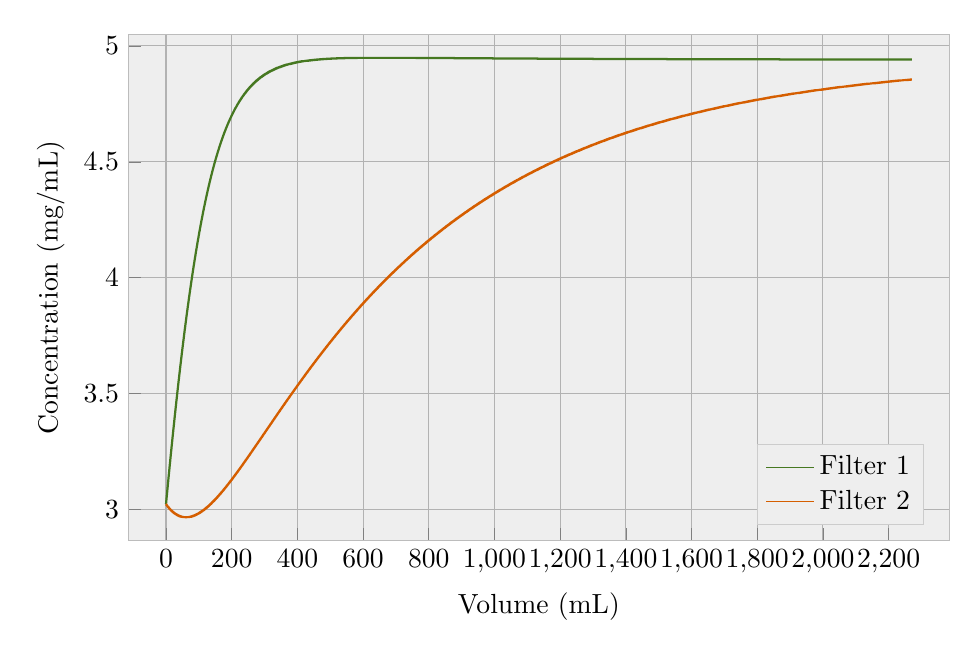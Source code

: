 % This file was created by matplotlib2tikz v0.6.15.
\begin{tikzpicture}

\definecolor{color0}{rgb}{0.275,0.471,0.129}
\definecolor{color1}{rgb}{0.835,0.369,0}

\begin{axis}[
xlabel={Volume (mL)},
ylabel={Concentration (mg/mL)},
xmin=-113.524, xmax=2384.012,
ymin=2.868, ymax=5.047,
width=12cm,
height=8cm,
tick pos=left,
xmajorgrids,
x grid style={white!69.804!black},
ymajorgrids,
y grid style={white!69.804!black},
axis line style={white!73.725!black},
axis background/.style={fill=white!93.333!black},
legend cell align={left},
legend entries={{Filter 1},{Filter 2}},
legend style={at={(0.97,0.03)}, anchor=south east, draw=white!80.0!black, fill=white!93.333!black}
]
\addlegendimage{no markers, color0}
\addlegendimage{no markers, color1}
\addplot [thick, color0]
table {%
0 3.024
0.378 3.029
0.757 3.035
1.135 3.041
1.514 3.046
1.892 3.052
2.271 3.058
2.649 3.063
3.028 3.069
3.406 3.074
3.785 3.08
4.163 3.086
4.542 3.091
4.92 3.097
5.299 3.102
5.677 3.108
6.056 3.113
6.434 3.119
6.813 3.124
7.191 3.13
7.57 3.136
7.948 3.141
8.327 3.147
8.705 3.152
9.083 3.157
9.462 3.163
9.84 3.168
10.219 3.174
10.597 3.179
10.976 3.185
11.354 3.19
11.733 3.196
12.111 3.201
12.49 3.206
12.868 3.212
13.247 3.217
13.625 3.223
14.004 3.228
14.382 3.233
14.761 3.239
15.139 3.244
15.518 3.249
15.896 3.255
16.275 3.26
16.653 3.265
17.031 3.271
17.41 3.276
17.788 3.281
18.167 3.286
18.545 3.292
18.924 3.297
19.302 3.302
19.681 3.307
20.059 3.313
20.438 3.318
20.816 3.323
21.195 3.328
21.573 3.333
21.952 3.339
22.33 3.344
22.709 3.349
23.087 3.354
23.466 3.359
23.844 3.364
24.223 3.369
24.601 3.374
24.98 3.38
25.358 3.385
25.736 3.39
26.115 3.395
26.493 3.4
26.872 3.405
27.25 3.41
27.629 3.415
28.007 3.42
28.386 3.425
28.764 3.43
29.143 3.435
29.521 3.44
29.9 3.445
30.278 3.45
30.657 3.455
31.035 3.46
31.414 3.465
31.792 3.47
32.171 3.475
32.549 3.479
32.928 3.484
33.306 3.489
33.685 3.494
34.063 3.499
34.441 3.504
34.82 3.509
35.198 3.514
35.577 3.518
35.955 3.523
36.334 3.528
36.712 3.533
37.091 3.538
37.469 3.542
37.848 3.547
38.226 3.552
38.605 3.557
38.983 3.561
39.362 3.566
39.74 3.571
40.119 3.575
40.497 3.58
40.876 3.585
41.254 3.589
41.633 3.594
42.011 3.599
42.39 3.603
42.768 3.608
43.146 3.613
43.525 3.617
43.903 3.622
44.282 3.626
44.66 3.631
45.039 3.635
45.417 3.64
45.796 3.645
46.174 3.649
46.553 3.654
46.931 3.658
47.31 3.663
47.688 3.667
48.067 3.672
48.445 3.676
48.824 3.68
49.202 3.685
49.581 3.689
49.959 3.694
50.338 3.698
50.716 3.703
51.094 3.707
51.473 3.711
51.851 3.716
52.23 3.72
52.608 3.724
52.987 3.729
53.365 3.733
53.744 3.737
54.122 3.742
54.501 3.746
54.879 3.75
55.258 3.755
55.636 3.759
56.015 3.763
56.393 3.767
56.772 3.772
57.15 3.776
57.529 3.78
57.907 3.784
58.286 3.788
58.664 3.792
59.043 3.797
59.421 3.801
59.799 3.805
60.178 3.809
60.556 3.813
60.935 3.817
61.313 3.821
61.692 3.825
62.07 3.83
62.449 3.834
62.827 3.838
63.206 3.842
63.584 3.846
63.963 3.85
64.341 3.854
64.72 3.858
65.098 3.862
65.477 3.866
65.855 3.87
66.234 3.874
66.612 3.878
66.991 3.882
67.369 3.885
67.748 3.889
68.126 3.893
68.504 3.897
68.883 3.901
69.261 3.905
69.64 3.909
70.018 3.913
70.397 3.917
70.775 3.92
71.154 3.924
71.532 3.928
71.911 3.932
72.289 3.936
72.668 3.939
73.046 3.943
73.425 3.947
73.803 3.951
74.182 3.954
74.56 3.958
74.939 3.962
75.317 3.965
75.696 3.969
76.074 3.973
76.453 3.976
76.831 3.98
77.209 3.984
77.588 3.987
77.966 3.991
78.345 3.995
78.723 3.998
79.102 4.002
79.48 4.005
79.859 4.009
80.237 4.013
80.616 4.016
80.994 4.02
81.373 4.023
81.751 4.027
82.13 4.03
82.508 4.034
82.887 4.037
83.265 4.041
83.644 4.044
84.022 4.048
84.401 4.051
84.779 4.055
85.157 4.058
85.536 4.061
85.914 4.065
86.293 4.068
86.671 4.072
87.05 4.075
87.428 4.078
87.807 4.082
88.185 4.085
88.564 4.088
88.942 4.092
89.321 4.095
89.699 4.098
90.078 4.102
90.456 4.105
90.835 4.108
91.213 4.111
91.592 4.115
91.97 4.118
92.349 4.121
92.727 4.124
93.106 4.127
93.484 4.131
93.862 4.134
94.241 4.137
94.619 4.14
94.998 4.143
95.376 4.147
95.755 4.15
96.133 4.153
96.512 4.156
96.89 4.159
97.269 4.162
97.647 4.165
98.026 4.168
98.404 4.171
98.783 4.174
99.161 4.177
99.54 4.181
99.918 4.184
100.297 4.187
100.675 4.19
101.054 4.193
101.432 4.196
101.811 4.199
102.189 4.202
102.567 4.204
102.946 4.207
103.324 4.21
103.703 4.213
104.081 4.216
104.46 4.219
104.838 4.222
105.217 4.225
105.595 4.228
105.974 4.231
106.352 4.234
106.731 4.236
107.109 4.239
107.488 4.242
107.866 4.245
108.245 4.248
108.623 4.251
109.002 4.253
109.38 4.256
109.759 4.259
110.137 4.262
110.516 4.264
110.894 4.267
111.272 4.27
111.651 4.273
112.029 4.275
112.408 4.278
112.786 4.281
113.165 4.284
113.543 4.286
113.922 4.289
114.3 4.292
114.679 4.294
115.057 4.297
115.436 4.3
115.814 4.302
116.193 4.305
116.571 4.307
116.95 4.31
117.328 4.313
117.707 4.315
118.085 4.318
118.464 4.32
118.842 4.323
119.22 4.325
119.599 4.328
119.977 4.331
120.356 4.333
120.734 4.336
121.113 4.338
121.491 4.341
121.87 4.343
122.248 4.346
122.627 4.348
123.005 4.35
123.384 4.353
123.762 4.355
124.141 4.358
124.519 4.36
124.898 4.363
125.276 4.365
125.655 4.367
126.033 4.37
126.412 4.372
126.79 4.375
127.169 4.377
127.547 4.379
127.925 4.382
128.304 4.384
128.682 4.386
129.061 4.389
129.439 4.391
129.818 4.393
130.196 4.396
130.575 4.398
130.953 4.4
131.332 4.402
131.71 4.405
132.089 4.407
132.467 4.409
132.846 4.411
133.224 4.414
133.603 4.416
133.981 4.418
134.36 4.42
134.738 4.423
135.117 4.425
135.495 4.427
135.874 4.429
136.252 4.431
136.63 4.433
137.009 4.436
137.387 4.438
137.766 4.44
138.144 4.442
138.523 4.444
138.901 4.446
139.28 4.448
139.658 4.45
140.037 4.453
140.415 4.455
140.794 4.457
141.172 4.459
141.551 4.461
141.929 4.463
142.308 4.465
142.686 4.467
143.065 4.469
143.443 4.471
143.822 4.473
144.2 4.475
144.578 4.477
144.957 4.479
145.335 4.481
145.714 4.483
146.092 4.485
146.471 4.487
146.849 4.489
147.228 4.491
147.606 4.493
147.985 4.495
148.363 4.497
148.742 4.499
149.12 4.5
149.499 4.502
149.877 4.504
150.256 4.506
150.634 4.508
151.013 4.51
151.391 4.512
151.77 4.514
152.148 4.515
152.527 4.517
152.905 4.519
153.283 4.521
153.662 4.523
154.04 4.525
154.419 4.526
154.797 4.528
155.176 4.53
155.554 4.532
155.933 4.534
156.311 4.535
156.69 4.537
157.068 4.539
157.447 4.541
157.825 4.542
158.204 4.544
158.582 4.546
158.961 4.548
159.339 4.549
159.718 4.551
160.096 4.553
160.475 4.554
160.853 4.556
161.232 4.558
161.61 4.56
161.988 4.561
162.367 4.563
162.745 4.565
163.124 4.566
163.502 4.568
163.881 4.57
164.259 4.571
164.638 4.573
165.016 4.574
165.395 4.576
165.773 4.578
166.152 4.579
166.53 4.581
166.909 4.582
167.287 4.584
167.666 4.586
168.044 4.587
168.423 4.589
168.801 4.59
169.18 4.592
169.558 4.593
169.937 4.595
170.315 4.596
170.693 4.598
171.072 4.6
171.45 4.601
171.829 4.603
172.207 4.604
172.586 4.606
172.964 4.607
173.343 4.609
173.721 4.61
174.1 4.612
174.478 4.613
174.857 4.614
175.235 4.616
175.614 4.617
175.992 4.619
176.371 4.62
176.749 4.622
177.128 4.623
177.506 4.625
177.885 4.626
178.263 4.627
178.641 4.629
179.02 4.63
179.398 4.632
179.777 4.633
180.155 4.634
180.534 4.636
180.912 4.637
181.291 4.638
181.669 4.64
182.048 4.641
182.426 4.643
182.805 4.644
183.183 4.645
183.562 4.647
183.94 4.648
184.319 4.649
184.697 4.651
185.076 4.652
185.454 4.653
185.833 4.654
186.211 4.656
186.59 4.657
186.968 4.658
187.346 4.66
187.725 4.661
188.103 4.662
188.482 4.663
188.86 4.665
189.239 4.666
189.617 4.667
189.996 4.668
190.374 4.67
190.753 4.671
191.131 4.672
191.51 4.673
191.888 4.675
192.267 4.676
192.645 4.677
193.024 4.678
193.402 4.679
193.781 4.681
194.159 4.682
194.538 4.683
194.916 4.684
195.295 4.685
195.673 4.686
196.051 4.688
196.43 4.689
196.808 4.69
197.187 4.691
197.565 4.692
197.944 4.693
198.322 4.695
198.701 4.696
199.079 4.697
199.458 4.698
199.836 4.699
200.215 4.7
200.593 4.701
200.972 4.702
201.35 4.703
201.729 4.705
202.107 4.706
202.486 4.707
202.864 4.708
203.243 4.709
203.621 4.71
204.0 4.711
204.378 4.712
204.756 4.713
205.135 4.714
205.513 4.715
205.892 4.716
206.27 4.717
206.649 4.718
207.027 4.719
207.406 4.72
207.784 4.721
208.163 4.723
208.541 4.724
208.92 4.725
209.298 4.726
209.677 4.727
210.055 4.728
210.434 4.729
210.812 4.73
211.191 4.731
211.569 4.732
211.948 4.732
212.326 4.733
212.704 4.734
213.083 4.735
213.461 4.736
213.84 4.737
214.218 4.738
214.597 4.739
214.975 4.74
215.354 4.741
215.732 4.742
216.111 4.743
216.489 4.744
216.868 4.745
217.246 4.746
217.625 4.747
218.003 4.748
218.382 4.748
218.76 4.749
219.139 4.75
219.517 4.751
219.896 4.752
220.274 4.753
220.653 4.754
221.031 4.755
221.409 4.756
221.788 4.757
222.166 4.757
222.545 4.758
222.923 4.759
223.302 4.76
223.68 4.761
224.059 4.762
224.437 4.763
224.816 4.763
225.194 4.764
225.573 4.765
225.951 4.766
226.33 4.767
226.708 4.768
227.087 4.768
227.465 4.769
227.844 4.77
228.222 4.771
228.601 4.772
228.979 4.772
229.358 4.773
229.736 4.774
230.114 4.775
230.493 4.776
230.871 4.776
231.25 4.777
231.628 4.778
232.007 4.779
232.385 4.78
232.764 4.78
233.142 4.781
233.521 4.782
233.899 4.783
234.278 4.783
234.656 4.784
235.035 4.785
235.413 4.786
235.792 4.786
236.17 4.787
236.549 4.788
236.927 4.789
237.306 4.789
237.684 4.79
238.063 4.791
238.441 4.792
238.819 4.792
239.198 4.793
239.576 4.794
239.955 4.794
240.333 4.795
240.712 4.796
241.09 4.797
241.469 4.797
241.847 4.798
242.226 4.799
242.604 4.799
242.983 4.8
243.361 4.801
243.74 4.801
244.118 4.802
244.497 4.803
244.875 4.803
245.254 4.804
245.632 4.805
246.011 4.805
246.389 4.806
246.767 4.807
247.146 4.807
247.524 4.808
247.903 4.809
248.281 4.809
248.66 4.81
249.038 4.811
249.417 4.811
249.795 4.812
250.174 4.813
250.552 4.813
250.931 4.814
251.309 4.814
251.688 4.815
252.066 4.816
252.445 4.816
252.823 4.817
253.202 4.817
253.58 4.818
253.959 4.819
254.337 4.819
254.716 4.82
255.094 4.821
255.472 4.821
255.851 4.822
256.229 4.822
256.608 4.823
256.986 4.823
257.365 4.824
257.743 4.825
258.122 4.825
258.5 4.826
258.879 4.826
259.257 4.827
259.636 4.827
260.014 4.828
260.393 4.829
260.771 4.829
261.15 4.83
261.528 4.83
261.907 4.831
262.285 4.831
262.664 4.832
263.042 4.832
263.421 4.833
263.799 4.834
264.177 4.834
264.556 4.835
264.934 4.835
265.313 4.836
265.691 4.836
266.07 4.837
266.448 4.837
266.827 4.838
267.205 4.838
267.584 4.839
267.962 4.839
268.341 4.84
268.719 4.84
269.098 4.841
269.476 4.841
269.855 4.842
270.233 4.842
270.612 4.843
270.99 4.843
271.369 4.844
271.747 4.844
272.125 4.845
272.504 4.845
272.882 4.846
273.261 4.846
273.639 4.847
274.018 4.847
274.396 4.848
274.775 4.848
275.153 4.849
275.532 4.849
275.91 4.85
276.289 4.85
276.667 4.851
277.046 4.851
277.424 4.851
277.803 4.852
278.181 4.852
278.56 4.853
278.938 4.853
279.317 4.854
279.695 4.854
280.074 4.855
280.452 4.855
280.83 4.856
281.209 4.856
281.587 4.856
281.966 4.857
282.344 4.857
282.723 4.858
283.101 4.858
283.48 4.859
283.858 4.859
284.237 4.859
284.615 4.86
284.994 4.86
285.372 4.861
285.751 4.861
286.129 4.862
286.508 4.862
286.886 4.862
287.265 4.863
287.643 4.863
288.022 4.864
288.4 4.864
288.779 4.864
289.157 4.865
289.535 4.865
289.914 4.866
290.292 4.866
290.671 4.866
291.049 4.867
291.428 4.867
291.806 4.868
292.185 4.868
292.563 4.868
292.942 4.869
293.32 4.869
293.699 4.869
294.077 4.87
294.456 4.87
294.834 4.871
295.213 4.871
295.591 4.871
295.97 4.872
296.348 4.872
296.727 4.872
297.105 4.873
297.484 4.873
297.862 4.874
298.24 4.874
298.619 4.874
298.997 4.875
299.376 4.875
299.754 4.875
300.133 4.876
300.511 4.876
300.89 4.876
301.268 4.877
301.647 4.877
302.025 4.877
302.404 4.878
302.782 4.878
303.161 4.878
303.539 4.879
303.918 4.879
304.296 4.879
304.675 4.88
305.053 4.88
305.432 4.88
305.81 4.881
306.188 4.881
306.567 4.881
306.945 4.882
307.324 4.882
307.702 4.882
308.081 4.883
308.459 4.883
308.838 4.883
309.216 4.884
309.595 4.884
309.973 4.884
310.352 4.885
310.73 4.885
311.109 4.885
311.487 4.886
311.866 4.886
312.244 4.886
312.623 4.886
313.001 4.887
313.38 4.887
313.758 4.887
314.137 4.888
314.515 4.888
314.893 4.888
315.272 4.888
315.65 4.889
316.029 4.889
316.407 4.889
316.786 4.89
317.164 4.89
317.543 4.89
317.921 4.891
318.3 4.891
318.678 4.891
319.057 4.891
319.435 4.892
319.814 4.892
320.192 4.892
320.571 4.892
320.949 4.893
321.328 4.893
321.706 4.893
322.085 4.894
322.463 4.894
322.842 4.894
323.22 4.894
323.598 4.895
323.977 4.895
324.355 4.895
324.734 4.895
325.112 4.896
325.491 4.896
325.869 4.896
326.248 4.896
326.626 4.897
327.005 4.897
327.383 4.897
327.762 4.897
328.14 4.898
328.519 4.898
328.897 4.898
329.276 4.898
329.654 4.899
330.033 4.899
330.411 4.899
330.79 4.899
331.168 4.9
331.547 4.9
331.925 4.9
332.303 4.9
332.682 4.901
333.06 4.901
333.439 4.901
333.817 4.901
334.196 4.902
334.574 4.902
334.953 4.902
335.331 4.902
335.71 4.902
336.088 4.903
336.467 4.903
336.845 4.903
337.224 4.903
337.602 4.904
337.981 4.904
338.359 4.904
338.738 4.904
339.116 4.904
339.495 4.905
339.873 4.905
340.251 4.905
340.63 4.905
341.008 4.906
341.387 4.906
341.765 4.906
342.144 4.906
342.522 4.906
342.901 4.907
343.279 4.907
343.658 4.907
344.036 4.907
344.415 4.907
344.793 4.908
345.172 4.908
345.55 4.908
345.929 4.908
346.307 4.908
346.686 4.909
347.064 4.909
347.443 4.909
347.821 4.909
348.2 4.909
348.578 4.91
348.956 4.91
349.335 4.91
349.713 4.91
350.092 4.91
350.47 4.911
350.849 4.911
351.227 4.911
351.606 4.911
351.984 4.911
352.363 4.912
352.741 4.912
353.12 4.912
353.498 4.912
353.877 4.912
354.255 4.912
354.634 4.913
355.012 4.913
355.391 4.913
355.769 4.913
356.148 4.913
356.526 4.914
356.905 4.914
357.283 4.914
357.661 4.914
358.04 4.914
358.418 4.914
358.797 4.915
359.175 4.915
359.554 4.915
359.932 4.915
360.311 4.915
360.689 4.915
361.068 4.916
361.446 4.916
361.825 4.916
362.203 4.916
362.582 4.916
362.96 4.916
363.339 4.917
363.717 4.917
364.096 4.917
364.474 4.917
364.853 4.917
365.231 4.917
365.61 4.918
365.988 4.918
366.366 4.918
366.745 4.918
367.123 4.918
367.502 4.918
367.88 4.918
368.259 4.919
368.637 4.919
369.016 4.919
369.394 4.919
369.773 4.919
370.151 4.919
370.53 4.92
370.908 4.92
371.287 4.92
371.665 4.92
372.044 4.92
372.422 4.92
372.801 4.92
373.179 4.921
373.558 4.921
373.936 4.921
374.314 4.921
374.693 4.921
375.071 4.921
375.45 4.921
375.828 4.922
376.207 4.922
376.585 4.922
376.964 4.922
377.342 4.922
377.721 4.922
378.099 4.922
378.478 4.923
378.856 4.923
379.235 4.923
379.613 4.923
379.992 4.923
380.37 4.923
380.749 4.923
381.127 4.923
381.506 4.924
381.884 4.924
382.263 4.924
382.641 4.924
383.019 4.924
383.398 4.924
383.776 4.924
384.155 4.924
384.533 4.925
384.912 4.925
385.29 4.925
385.669 4.925
386.047 4.925
386.426 4.925
386.804 4.925
387.183 4.925
387.561 4.926
387.94 4.926
388.318 4.926
388.697 4.926
389.075 4.926
389.454 4.926
389.832 4.926
390.211 4.926
390.589 4.927
390.968 4.927
391.346 4.927
391.724 4.927
392.103 4.927
392.481 4.927
392.86 4.927
393.238 4.927
393.617 4.927
393.995 4.928
394.374 4.928
394.752 4.928
395.131 4.928
395.509 4.928
395.888 4.928
396.266 4.928
396.645 4.928
397.023 4.928
397.402 4.929
397.78 4.929
398.159 4.929
398.537 4.929
398.916 4.929
399.294 4.929
399.672 4.929
400.051 4.929
400.429 4.929
400.808 4.929
401.186 4.93
401.565 4.93
401.943 4.93
402.322 4.93
402.7 4.93
403.079 4.93
403.457 4.93
403.836 4.93
404.214 4.93
404.593 4.93
404.971 4.931
405.35 4.931
405.728 4.931
406.107 4.931
406.485 4.931
406.864 4.931
407.242 4.931
407.621 4.931
407.999 4.931
408.377 4.931
408.756 4.931
409.134 4.932
409.513 4.932
409.891 4.932
410.27 4.932
410.648 4.932
411.027 4.932
411.405 4.932
411.784 4.932
412.162 4.932
412.541 4.932
412.919 4.932
413.298 4.933
413.676 4.933
414.055 4.933
414.433 4.933
414.812 4.933
415.19 4.933
415.569 4.933
415.947 4.933
416.326 4.933
416.704 4.933
417.082 4.933
417.461 4.933
417.839 4.934
418.218 4.934
418.596 4.934
418.975 4.934
419.353 4.934
419.732 4.934
420.11 4.934
420.489 4.934
420.867 4.934
421.246 4.934
421.624 4.934
422.003 4.934
422.381 4.934
422.76 4.935
423.138 4.935
423.517 4.935
423.895 4.935
424.274 4.935
424.652 4.935
425.031 4.935
425.409 4.935
425.787 4.935
426.166 4.935
426.544 4.935
426.923 4.935
427.301 4.935
427.68 4.936
428.058 4.936
428.437 4.936
428.815 4.936
429.194 4.936
429.572 4.936
429.951 4.936
430.329 4.936
430.708 4.936
431.086 4.936
431.465 4.936
431.843 4.936
432.222 4.936
432.6 4.936
432.979 4.936
433.357 4.937
433.735 4.937
434.114 4.937
434.492 4.937
434.871 4.937
435.249 4.937
435.628 4.937
436.006 4.937
436.385 4.937
436.763 4.937
437.142 4.937
437.52 4.937
437.899 4.937
438.277 4.937
438.656 4.937
439.034 4.938
439.413 4.938
439.791 4.938
440.17 4.938
440.548 4.938
440.927 4.938
441.305 4.938
441.684 4.938
442.062 4.938
442.44 4.938
442.819 4.938
443.197 4.938
443.576 4.938
443.954 4.938
444.333 4.938
444.711 4.938
445.09 4.938
445.468 4.939
445.847 4.939
446.225 4.939
446.604 4.939
446.982 4.939
447.361 4.939
447.739 4.939
448.118 4.939
448.496 4.939
448.875 4.939
449.253 4.939
449.632 4.939
450.01 4.939
450.389 4.939
450.767 4.939
451.145 4.939
451.524 4.939
451.902 4.939
452.281 4.939
452.659 4.94
453.038 4.94
453.416 4.94
453.795 4.94
454.173 4.94
454.552 4.94
454.93 4.94
455.309 4.94
455.687 4.94
456.066 4.94
456.444 4.94
456.823 4.94
457.201 4.94
457.58 4.94
457.958 4.94
458.337 4.94
458.715 4.94
459.094 4.94
459.472 4.94
459.85 4.94
460.229 4.941
460.607 4.941
460.986 4.941
461.364 4.941
461.743 4.941
462.121 4.941
462.5 4.941
462.878 4.941
463.257 4.941
463.635 4.941
464.014 4.941
464.392 4.941
464.771 4.941
465.149 4.941
465.528 4.941
465.906 4.941
466.285 4.941
466.663 4.941
467.042 4.941
467.42 4.941
467.798 4.941
468.177 4.941
468.555 4.941
468.934 4.942
469.312 4.942
469.691 4.942
470.069 4.942
470.448 4.942
470.826 4.942
471.205 4.942
471.583 4.942
471.962 4.942
472.34 4.942
472.719 4.942
473.097 4.942
473.476 4.942
473.854 4.942
474.233 4.942
474.611 4.942
474.99 4.942
475.368 4.942
475.747 4.942
476.125 4.942
476.503 4.942
476.882 4.942
477.26 4.942
477.639 4.942
478.017 4.942
478.396 4.943
478.774 4.943
479.153 4.943
479.531 4.943
479.91 4.943
480.288 4.943
480.667 4.943
481.045 4.943
481.424 4.943
481.802 4.943
482.181 4.943
482.559 4.943
482.938 4.943
483.316 4.943
483.695 4.943
484.073 4.943
484.452 4.943
484.83 4.943
485.208 4.943
485.587 4.943
485.965 4.943
486.344 4.943
486.722 4.943
487.101 4.943
487.479 4.943
487.858 4.943
488.236 4.943
488.615 4.943
488.993 4.943
489.372 4.943
489.75 4.944
490.129 4.944
490.507 4.944
490.886 4.944
491.264 4.944
491.643 4.944
492.021 4.944
492.4 4.944
492.778 4.944
493.157 4.944
493.535 4.944
493.913 4.944
494.292 4.944
494.67 4.944
495.049 4.944
495.427 4.944
495.806 4.944
496.184 4.944
496.563 4.944
496.941 4.944
497.32 4.944
497.698 4.944
498.077 4.944
498.455 4.944
498.834 4.944
499.212 4.944
499.591 4.944
499.969 4.944
500.348 4.944
500.726 4.944
501.105 4.944
501.483 4.944
501.861 4.944
502.24 4.944
502.618 4.944
502.997 4.944
503.375 4.945
503.754 4.945
504.132 4.945
504.511 4.945
504.889 4.945
505.268 4.945
505.646 4.945
506.025 4.945
506.403 4.945
506.782 4.945
507.16 4.945
507.539 4.945
507.917 4.945
508.296 4.945
508.674 4.945
509.053 4.945
509.431 4.945
509.81 4.945
510.188 4.945
510.566 4.945
510.945 4.945
511.323 4.945
511.702 4.945
512.08 4.945
512.459 4.945
512.837 4.945
513.216 4.945
513.594 4.945
513.973 4.945
514.351 4.945
514.73 4.945
515.108 4.945
515.487 4.945
515.865 4.945
516.244 4.945
516.622 4.945
517.001 4.945
517.379 4.945
517.758 4.945
518.136 4.945
518.515 4.945
518.893 4.945
519.271 4.945
519.65 4.945
520.028 4.946
520.407 4.946
520.785 4.946
521.164 4.946
521.542 4.946
521.921 4.946
522.299 4.946
522.678 4.946
523.056 4.946
523.435 4.946
523.813 4.946
524.192 4.946
524.57 4.946
524.949 4.946
525.327 4.946
525.706 4.946
526.084 4.946
526.463 4.946
526.841 4.946
527.219 4.946
527.598 4.946
527.976 4.946
528.355 4.946
528.733 4.946
529.112 4.946
529.49 4.946
529.869 4.946
530.247 4.946
530.626 4.946
531.004 4.946
531.383 4.946
531.761 4.946
532.14 4.946
532.518 4.946
532.897 4.946
533.275 4.946
533.654 4.946
534.032 4.946
534.411 4.946
534.789 4.946
535.168 4.946
535.546 4.946
535.924 4.946
536.303 4.946
536.681 4.946
537.06 4.946
537.438 4.946
537.817 4.946
538.195 4.946
538.574 4.946
538.952 4.946
539.331 4.946
539.709 4.946
540.088 4.946
540.466 4.946
540.845 4.946
541.223 4.946
541.602 4.946
541.98 4.946
542.359 4.946
542.737 4.946
543.116 4.947
543.494 4.947
543.873 4.947
544.251 4.947
544.629 4.947
545.008 4.947
545.386 4.947
545.765 4.947
546.143 4.947
546.522 4.947
546.9 4.947
547.279 4.947
547.657 4.947
548.036 4.947
548.414 4.947
548.793 4.947
549.171 4.947
549.55 4.947
549.928 4.947
550.307 4.947
550.685 4.947
551.064 4.947
551.442 4.947
551.821 4.947
552.199 4.947
552.578 4.947
552.956 4.947
553.334 4.947
553.713 4.947
554.091 4.947
554.47 4.947
554.848 4.947
555.227 4.947
555.605 4.947
555.984 4.947
556.362 4.947
556.741 4.947
557.119 4.947
557.498 4.947
557.876 4.947
558.255 4.947
558.633 4.947
559.012 4.947
559.39 4.947
559.769 4.947
560.147 4.947
560.526 4.947
560.904 4.947
561.282 4.947
561.661 4.947
562.039 4.947
562.418 4.947
562.796 4.947
563.175 4.947
563.553 4.947
563.932 4.947
564.31 4.947
564.689 4.947
565.067 4.947
565.446 4.947
565.824 4.947
566.203 4.947
566.581 4.947
566.96 4.947
567.338 4.947
567.717 4.947
568.095 4.947
568.474 4.947
568.852 4.947
569.231 4.947
569.609 4.947
569.987 4.947
570.366 4.947
570.744 4.947
571.123 4.947
571.501 4.947
571.88 4.947
572.258 4.947
572.637 4.947
573.015 4.947
573.394 4.947
573.772 4.947
574.151 4.947
574.529 4.947
574.908 4.947
575.286 4.947
575.665 4.947
576.043 4.947
576.422 4.947
576.8 4.947
577.179 4.947
577.557 4.947
577.936 4.947
578.314 4.947
578.692 4.947
579.071 4.947
579.449 4.947
579.828 4.947
580.206 4.947
580.585 4.947
580.963 4.947
581.342 4.948
581.72 4.948
582.099 4.948
582.477 4.948
582.856 4.948
583.234 4.948
583.613 4.948
583.991 4.948
584.37 4.948
584.748 4.948
585.127 4.948
585.505 4.948
585.884 4.948
586.262 4.948
586.641 4.948
587.019 4.948
587.397 4.948
587.776 4.948
588.154 4.948
588.533 4.948
588.911 4.948
589.29 4.948
589.668 4.948
590.047 4.948
590.425 4.948
590.804 4.948
591.182 4.948
591.561 4.948
591.939 4.948
592.318 4.948
592.696 4.948
593.075 4.948
593.453 4.948
593.832 4.948
594.21 4.948
594.589 4.948
594.967 4.948
595.345 4.948
595.724 4.948
596.102 4.948
596.481 4.948
596.859 4.948
597.238 4.948
597.616 4.948
597.995 4.948
598.373 4.948
598.752 4.948
599.13 4.948
599.509 4.948
599.887 4.948
600.266 4.948
600.644 4.948
601.023 4.948
601.401 4.948
601.78 4.948
602.158 4.948
602.537 4.948
602.915 4.948
603.294 4.948
603.672 4.948
604.05 4.948
604.429 4.948
604.807 4.948
605.186 4.948
605.564 4.948
605.943 4.948
606.321 4.948
606.7 4.948
607.078 4.948
607.457 4.948
607.835 4.948
608.214 4.948
608.592 4.948
608.971 4.948
609.349 4.948
609.728 4.948
610.106 4.948
610.485 4.948
610.863 4.948
611.242 4.948
611.62 4.948
611.999 4.948
612.377 4.948
612.755 4.948
613.134 4.948
613.512 4.948
613.891 4.948
614.269 4.948
614.648 4.948
615.026 4.948
615.405 4.948
615.783 4.948
616.162 4.948
616.54 4.948
616.919 4.948
617.297 4.948
617.676 4.948
618.054 4.948
618.433 4.948
618.811 4.948
619.19 4.948
619.568 4.948
619.947 4.948
620.325 4.948
620.704 4.948
621.082 4.948
621.46 4.948
621.839 4.948
622.217 4.948
622.596 4.948
622.974 4.948
623.353 4.948
623.731 4.948
624.11 4.948
624.488 4.948
624.867 4.948
625.245 4.948
625.624 4.948
626.002 4.948
626.381 4.948
626.759 4.948
627.138 4.948
627.516 4.948
627.895 4.948
628.273 4.948
628.652 4.948
629.03 4.948
629.408 4.948
629.787 4.948
630.165 4.948
630.544 4.948
630.922 4.948
631.301 4.948
631.679 4.948
632.058 4.948
632.436 4.948
632.815 4.948
633.193 4.948
633.572 4.948
633.95 4.948
634.329 4.948
634.707 4.948
635.086 4.948
635.464 4.948
635.843 4.948
636.221 4.948
636.6 4.948
636.978 4.948
637.357 4.948
637.735 4.948
638.113 4.948
638.492 4.948
638.87 4.948
639.249 4.948
639.627 4.948
640.006 4.948
640.384 4.948
640.763 4.948
641.141 4.948
641.52 4.948
641.898 4.948
642.277 4.948
642.655 4.948
643.034 4.948
643.412 4.948
643.791 4.948
644.169 4.948
644.548 4.948
644.926 4.948
645.305 4.948
645.683 4.948
646.062 4.948
646.44 4.948
646.818 4.948
647.197 4.948
647.575 4.948
647.954 4.948
648.332 4.948
648.711 4.948
649.089 4.948
649.468 4.948
649.846 4.948
650.225 4.948
650.603 4.948
650.982 4.948
651.36 4.948
651.739 4.948
652.117 4.948
652.496 4.948
652.874 4.948
653.253 4.948
653.631 4.948
654.01 4.948
654.388 4.948
654.766 4.948
655.145 4.948
655.523 4.948
655.902 4.948
656.28 4.948
656.659 4.948
657.037 4.948
657.416 4.948
657.794 4.948
658.173 4.948
658.551 4.948
658.93 4.948
659.308 4.948
659.687 4.948
660.065 4.948
660.444 4.948
660.822 4.948
661.201 4.948
661.579 4.948
661.958 4.948
662.336 4.948
662.715 4.948
663.093 4.948
663.471 4.948
663.85 4.948
664.228 4.948
664.607 4.948
664.985 4.948
665.364 4.948
665.742 4.948
666.121 4.948
666.499 4.948
666.878 4.948
667.256 4.948
667.635 4.948
668.013 4.948
668.392 4.948
668.77 4.948
669.149 4.948
669.527 4.948
669.906 4.948
670.284 4.948
670.663 4.948
671.041 4.948
671.42 4.948
671.798 4.948
672.176 4.948
672.555 4.948
672.933 4.948
673.312 4.948
673.69 4.948
674.069 4.948
674.447 4.948
674.826 4.948
675.204 4.948
675.583 4.948
675.961 4.948
676.34 4.948
676.718 4.948
677.097 4.948
677.475 4.948
677.854 4.948
678.232 4.948
678.611 4.948
678.989 4.948
679.368 4.948
679.746 4.948
680.125 4.948
680.503 4.948
680.881 4.948
681.26 4.948
681.638 4.948
682.017 4.948
682.395 4.948
682.774 4.948
683.152 4.948
683.531 4.948
683.909 4.948
684.288 4.948
684.666 4.948
685.045 4.948
685.423 4.948
685.802 4.948
686.18 4.948
686.559 4.948
686.937 4.948
687.316 4.948
687.694 4.948
688.073 4.948
688.451 4.948
688.829 4.948
689.208 4.948
689.586 4.948
689.965 4.948
690.343 4.948
690.722 4.948
691.1 4.948
691.479 4.948
691.857 4.948
692.236 4.948
692.614 4.948
692.993 4.948
693.371 4.948
693.75 4.948
694.128 4.948
694.507 4.948
694.885 4.948
695.264 4.948
695.642 4.948
696.021 4.948
696.399 4.948
696.778 4.948
697.156 4.948
697.534 4.948
697.913 4.948
698.291 4.948
698.67 4.948
699.048 4.948
699.427 4.948
699.805 4.948
700.184 4.948
700.562 4.948
700.941 4.948
701.319 4.948
701.698 4.948
702.076 4.948
702.455 4.948
702.833 4.948
703.212 4.948
703.59 4.948
703.969 4.948
704.347 4.948
704.726 4.948
705.104 4.948
705.483 4.948
705.861 4.948
706.239 4.948
706.618 4.948
706.996 4.948
707.375 4.948
707.753 4.948
708.132 4.948
708.51 4.948
708.889 4.948
709.267 4.948
709.646 4.948
710.024 4.948
710.403 4.948
710.781 4.948
711.16 4.948
711.538 4.948
711.917 4.948
712.295 4.948
712.674 4.948
713.052 4.948
713.431 4.948
713.809 4.948
714.188 4.948
714.566 4.948
714.944 4.948
715.323 4.948
715.701 4.948
716.08 4.948
716.458 4.948
716.837 4.948
717.215 4.948
717.594 4.948
717.972 4.948
718.351 4.948
718.729 4.948
719.108 4.948
719.486 4.948
719.865 4.948
720.243 4.948
720.622 4.948
721.0 4.948
721.379 4.948
721.757 4.948
722.136 4.948
722.514 4.948
722.892 4.948
723.271 4.948
723.649 4.948
724.028 4.948
724.406 4.948
724.785 4.948
725.163 4.948
725.542 4.948
725.92 4.948
726.299 4.948
726.677 4.948
727.056 4.948
727.434 4.948
727.813 4.948
728.191 4.948
728.57 4.948
728.948 4.948
729.327 4.948
729.705 4.948
730.084 4.948
730.462 4.948
730.841 4.948
731.219 4.948
731.597 4.948
731.976 4.948
732.354 4.948
732.733 4.948
733.111 4.948
733.49 4.948
733.868 4.948
734.247 4.948
734.625 4.948
735.004 4.948
735.382 4.948
735.761 4.948
736.139 4.948
736.518 4.948
736.896 4.948
737.275 4.948
737.653 4.948
738.032 4.948
738.41 4.948
738.789 4.948
739.167 4.948
739.546 4.948
739.924 4.948
740.302 4.948
740.681 4.948
741.059 4.948
741.438 4.948
741.816 4.948
742.195 4.948
742.573 4.948
742.952 4.948
743.33 4.948
743.709 4.948
744.087 4.948
744.466 4.948
744.844 4.948
745.223 4.948
745.601 4.948
745.98 4.948
746.358 4.948
746.737 4.948
747.115 4.948
747.494 4.948
747.872 4.948
748.251 4.948
748.629 4.948
749.007 4.948
749.386 4.948
749.764 4.948
750.143 4.948
750.521 4.948
750.9 4.948
751.278 4.948
751.657 4.948
752.035 4.948
752.414 4.948
752.792 4.948
753.171 4.948
753.549 4.948
753.928 4.948
754.306 4.948
754.685 4.948
755.063 4.948
755.442 4.948
755.82 4.948
756.199 4.948
756.577 4.948
756.955 4.948
757.334 4.948
757.712 4.948
758.091 4.948
758.469 4.948
758.848 4.948
759.226 4.948
759.605 4.948
759.983 4.948
760.362 4.948
760.74 4.948
761.119 4.948
761.497 4.948
761.876 4.948
762.254 4.948
762.633 4.947
763.011 4.947
763.39 4.947
763.768 4.947
764.147 4.947
764.525 4.947
764.904 4.947
765.282 4.947
765.66 4.947
766.039 4.947
766.417 4.947
766.796 4.947
767.174 4.947
767.553 4.947
767.931 4.947
768.31 4.947
768.688 4.947
769.067 4.947
769.445 4.947
769.824 4.947
770.202 4.947
770.581 4.947
770.959 4.947
771.338 4.947
771.716 4.947
772.095 4.947
772.473 4.947
772.852 4.947
773.23 4.947
773.609 4.947
773.987 4.947
774.365 4.947
774.744 4.947
775.122 4.947
775.501 4.947
775.879 4.947
776.258 4.947
776.636 4.947
777.015 4.947
777.393 4.947
777.772 4.947
778.15 4.947
778.529 4.947
778.907 4.947
779.286 4.947
779.664 4.947
780.043 4.947
780.421 4.947
780.8 4.947
781.178 4.947
781.557 4.947
781.935 4.947
782.313 4.947
782.692 4.947
783.07 4.947
783.449 4.947
783.827 4.947
784.206 4.947
784.584 4.947
784.963 4.947
785.341 4.947
785.72 4.947
786.098 4.947
786.477 4.947
786.855 4.947
787.234 4.947
787.612 4.947
787.991 4.947
788.369 4.947
788.748 4.947
789.126 4.947
789.505 4.947
789.883 4.947
790.262 4.947
790.64 4.947
791.018 4.947
791.397 4.947
791.775 4.947
792.154 4.947
792.532 4.947
792.911 4.947
793.289 4.947
793.668 4.947
794.046 4.947
794.425 4.947
794.803 4.947
795.182 4.947
795.56 4.947
795.939 4.947
796.317 4.947
796.696 4.947
797.074 4.947
797.453 4.947
797.831 4.947
798.21 4.947
798.588 4.947
798.967 4.947
799.345 4.947
799.723 4.947
800.102 4.947
800.48 4.947
800.859 4.947
801.237 4.947
801.616 4.947
801.994 4.947
802.373 4.947
802.751 4.947
803.13 4.947
803.508 4.947
803.887 4.947
804.265 4.947
804.644 4.947
805.022 4.947
805.401 4.947
805.779 4.947
806.158 4.947
806.536 4.947
806.915 4.947
807.293 4.947
807.672 4.947
808.05 4.947
808.428 4.947
808.807 4.947
809.185 4.947
809.564 4.947
809.942 4.947
810.321 4.947
810.699 4.947
811.078 4.947
811.456 4.947
811.835 4.947
812.213 4.947
812.592 4.947
812.97 4.947
813.349 4.947
813.727 4.947
814.106 4.947
814.484 4.947
814.863 4.947
815.241 4.947
815.62 4.947
815.998 4.947
816.376 4.947
816.755 4.947
817.133 4.947
817.512 4.947
817.89 4.947
818.269 4.947
818.647 4.947
819.026 4.947
819.404 4.947
819.783 4.947
820.161 4.947
820.54 4.947
820.918 4.947
821.297 4.947
821.675 4.947
822.054 4.947
822.432 4.947
822.811 4.947
823.189 4.947
823.568 4.947
823.946 4.947
824.325 4.947
824.703 4.947
825.081 4.947
825.46 4.947
825.838 4.947
826.217 4.947
826.595 4.947
826.974 4.947
827.352 4.947
827.731 4.947
828.109 4.947
828.488 4.947
828.866 4.947
829.245 4.947
829.623 4.947
830.002 4.947
830.38 4.947
830.759 4.947
831.137 4.947
831.516 4.947
831.894 4.947
832.273 4.947
832.651 4.947
833.03 4.947
833.408 4.947
833.786 4.947
834.165 4.947
834.543 4.947
834.922 4.947
835.3 4.947
835.679 4.947
836.057 4.947
836.436 4.947
836.814 4.947
837.193 4.947
837.571 4.947
837.95 4.947
838.328 4.947
838.707 4.947
839.085 4.947
839.464 4.947
839.842 4.947
840.221 4.947
840.599 4.947
840.978 4.947
841.356 4.947
841.735 4.947
842.113 4.947
842.491 4.947
842.87 4.947
843.248 4.947
843.627 4.947
844.005 4.947
844.384 4.947
844.762 4.947
845.141 4.947
845.519 4.947
845.898 4.947
846.276 4.947
846.655 4.947
847.033 4.947
847.412 4.947
847.79 4.947
848.169 4.947
848.547 4.947
848.926 4.947
849.304 4.947
849.683 4.947
850.061 4.947
850.439 4.947
850.818 4.947
851.196 4.947
851.575 4.947
851.953 4.947
852.332 4.947
852.71 4.947
853.089 4.947
853.467 4.947
853.846 4.947
854.224 4.947
854.603 4.947
854.981 4.947
855.36 4.947
855.738 4.947
856.117 4.947
856.495 4.947
856.874 4.947
857.252 4.947
857.631 4.947
858.009 4.947
858.388 4.947
858.766 4.947
859.144 4.947
859.523 4.947
859.901 4.947
860.28 4.947
860.658 4.947
861.037 4.947
861.415 4.947
861.794 4.947
862.172 4.947
862.551 4.947
862.929 4.947
863.308 4.947
863.686 4.947
864.065 4.947
864.443 4.947
864.822 4.947
865.2 4.947
865.579 4.947
865.957 4.947
866.336 4.947
866.714 4.947
867.093 4.947
867.471 4.947
867.849 4.947
868.228 4.947
868.606 4.947
868.985 4.947
869.363 4.947
869.742 4.947
870.12 4.947
870.499 4.947
870.877 4.947
871.256 4.947
871.634 4.947
872.013 4.947
872.391 4.947
872.77 4.947
873.148 4.947
873.527 4.947
873.905 4.947
874.284 4.947
874.662 4.947
875.041 4.947
875.419 4.947
875.798 4.947
876.176 4.947
876.554 4.947
876.933 4.947
877.311 4.947
877.69 4.946
878.068 4.946
878.447 4.946
878.825 4.946
879.204 4.946
879.582 4.946
879.961 4.946
880.339 4.946
880.718 4.946
881.096 4.946
881.475 4.946
881.853 4.946
882.232 4.946
882.61 4.946
882.989 4.946
883.367 4.946
883.746 4.946
884.124 4.946
884.502 4.946
884.881 4.946
885.259 4.946
885.638 4.946
886.016 4.946
886.395 4.946
886.773 4.946
887.152 4.946
887.53 4.946
887.909 4.946
888.287 4.946
888.666 4.946
889.044 4.946
889.423 4.946
889.801 4.946
890.18 4.946
890.558 4.946
890.937 4.946
891.315 4.946
891.694 4.946
892.072 4.946
892.451 4.946
892.829 4.946
893.207 4.946
893.586 4.946
893.964 4.946
894.343 4.946
894.721 4.946
895.1 4.946
895.478 4.946
895.857 4.946
896.235 4.946
896.614 4.946
896.992 4.946
897.371 4.946
897.749 4.946
898.128 4.946
898.506 4.946
898.885 4.946
899.263 4.946
899.642 4.946
900.02 4.946
900.399 4.946
900.777 4.946
901.156 4.946
901.534 4.946
901.912 4.946
902.291 4.946
902.669 4.946
903.048 4.946
903.426 4.946
903.805 4.946
904.183 4.946
904.562 4.946
904.94 4.946
905.319 4.946
905.697 4.946
906.076 4.946
906.454 4.946
906.833 4.946
907.211 4.946
907.59 4.946
907.968 4.946
908.347 4.946
908.725 4.946
909.104 4.946
909.482 4.946
909.86 4.946
910.239 4.946
910.617 4.946
910.996 4.946
911.374 4.946
911.753 4.946
912.131 4.946
912.51 4.946
912.888 4.946
913.267 4.946
913.645 4.946
914.024 4.946
914.402 4.946
914.781 4.946
915.159 4.946
915.538 4.946
915.916 4.946
916.295 4.946
916.673 4.946
917.052 4.946
917.43 4.946
917.809 4.946
918.187 4.946
918.565 4.946
918.944 4.946
919.322 4.946
919.701 4.946
920.079 4.946
920.458 4.946
920.836 4.946
921.215 4.946
921.593 4.946
921.972 4.946
922.35 4.946
922.729 4.946
923.107 4.946
923.486 4.946
923.864 4.946
924.243 4.946
924.621 4.946
925.0 4.946
925.378 4.946
925.757 4.946
926.135 4.946
926.514 4.946
926.892 4.946
927.27 4.946
927.649 4.946
928.027 4.946
928.406 4.946
928.784 4.946
929.163 4.946
929.541 4.946
929.92 4.946
930.298 4.946
930.677 4.946
931.055 4.946
931.434 4.946
931.812 4.946
932.191 4.946
932.569 4.946
932.948 4.946
933.326 4.946
933.705 4.946
934.083 4.946
934.462 4.946
934.84 4.946
935.219 4.946
935.597 4.946
935.975 4.946
936.354 4.946
936.732 4.946
937.111 4.946
937.489 4.946
937.868 4.946
938.246 4.946
938.625 4.946
939.003 4.946
939.382 4.946
939.76 4.946
940.139 4.946
940.517 4.946
940.896 4.946
941.274 4.946
941.653 4.946
942.031 4.946
942.41 4.946
942.788 4.946
943.167 4.946
943.545 4.946
943.923 4.946
944.302 4.946
944.68 4.946
945.059 4.946
945.437 4.946
945.816 4.946
946.194 4.946
946.573 4.946
946.951 4.946
947.33 4.946
947.708 4.946
948.087 4.946
948.465 4.946
948.844 4.946
949.222 4.946
949.601 4.946
949.979 4.946
950.358 4.946
950.736 4.946
951.115 4.946
951.493 4.946
951.872 4.946
952.25 4.946
952.628 4.946
953.007 4.946
953.385 4.946
953.764 4.946
954.142 4.946
954.521 4.946
954.899 4.946
955.278 4.946
955.656 4.946
956.035 4.946
956.413 4.946
956.792 4.946
957.17 4.946
957.549 4.946
957.927 4.946
958.306 4.946
958.684 4.946
959.063 4.946
959.441 4.946
959.82 4.946
960.198 4.946
960.577 4.946
960.955 4.946
961.333 4.946
961.712 4.946
962.09 4.946
962.469 4.946
962.847 4.946
963.226 4.946
963.604 4.946
963.983 4.946
964.361 4.946
964.74 4.946
965.118 4.946
965.497 4.946
965.875 4.946
966.254 4.946
966.632 4.946
967.011 4.946
967.389 4.946
967.768 4.946
968.146 4.946
968.525 4.946
968.903 4.946
969.282 4.946
969.66 4.946
970.038 4.946
970.417 4.946
970.795 4.946
971.174 4.946
971.552 4.946
971.931 4.946
972.309 4.946
972.688 4.946
973.066 4.946
973.445 4.946
973.823 4.946
974.202 4.946
974.58 4.946
974.959 4.946
975.337 4.946
975.716 4.946
976.094 4.946
976.473 4.946
976.851 4.946
977.23 4.946
977.608 4.946
977.986 4.946
978.365 4.946
978.743 4.946
979.122 4.946
979.5 4.946
979.879 4.946
980.257 4.946
980.636 4.946
981.014 4.946
981.393 4.946
981.771 4.946
982.15 4.946
982.528 4.946
982.907 4.946
983.285 4.946
983.664 4.946
984.042 4.946
984.421 4.946
984.799 4.946
985.178 4.946
985.556 4.946
985.935 4.946
986.313 4.946
986.691 4.946
987.07 4.946
987.448 4.946
987.827 4.946
988.205 4.946
988.584 4.946
988.962 4.946
989.341 4.946
989.719 4.946
990.098 4.946
990.476 4.946
990.855 4.946
991.233 4.946
991.612 4.946
991.99 4.946
992.369 4.946
992.747 4.946
993.126 4.946
993.504 4.946
993.883 4.946
994.261 4.946
994.64 4.946
995.018 4.945
995.396 4.945
995.775 4.945
996.153 4.945
996.532 4.945
996.91 4.945
997.289 4.945
997.667 4.945
998.046 4.945
998.424 4.945
998.803 4.945
999.181 4.945
999.56 4.945
999.938 4.945
1000.317 4.945
1000.695 4.945
1001.074 4.945
1001.452 4.945
1001.831 4.945
1002.209 4.945
1002.588 4.945
1002.966 4.945
1003.345 4.945
1003.723 4.945
1004.101 4.945
1004.48 4.945
1004.858 4.945
1005.237 4.945
1005.615 4.945
1005.994 4.945
1006.372 4.945
1006.751 4.945
1007.129 4.945
1007.508 4.945
1007.886 4.945
1008.265 4.945
1008.643 4.945
1009.022 4.945
1009.4 4.945
1009.779 4.945
1010.157 4.945
1010.536 4.945
1010.914 4.945
1011.293 4.945
1011.671 4.945
1012.049 4.945
1012.428 4.945
1012.806 4.945
1013.185 4.945
1013.563 4.945
1013.942 4.945
1014.32 4.945
1014.699 4.945
1015.077 4.945
1015.456 4.945
1015.834 4.945
1016.213 4.945
1016.591 4.945
1016.97 4.945
1017.348 4.945
1017.727 4.945
1018.105 4.945
1018.484 4.945
1018.862 4.945
1019.241 4.945
1019.619 4.945
1019.998 4.945
1020.376 4.945
1020.754 4.945
1021.133 4.945
1021.511 4.945
1021.89 4.945
1022.268 4.945
1022.647 4.945
1023.025 4.945
1023.404 4.945
1023.782 4.945
1024.161 4.945
1024.539 4.945
1024.918 4.945
1025.296 4.945
1025.675 4.945
1026.053 4.945
1026.432 4.945
1026.81 4.945
1027.189 4.945
1027.567 4.945
1027.946 4.945
1028.324 4.945
1028.703 4.945
1029.081 4.945
1029.459 4.945
1029.838 4.945
1030.216 4.945
1030.595 4.945
1030.973 4.945
1031.352 4.945
1031.73 4.945
1032.109 4.945
1032.487 4.945
1032.866 4.945
1033.244 4.945
1033.623 4.945
1034.001 4.945
1034.38 4.945
1034.758 4.945
1035.137 4.945
1035.515 4.945
1035.894 4.945
1036.272 4.945
1036.651 4.945
1037.029 4.945
1037.407 4.945
1037.786 4.945
1038.164 4.945
1038.543 4.945
1038.921 4.945
1039.3 4.945
1039.678 4.945
1040.057 4.945
1040.435 4.945
1040.814 4.945
1041.192 4.945
1041.571 4.945
1041.949 4.945
1042.328 4.945
1042.706 4.945
1043.085 4.945
1043.463 4.945
1043.842 4.945
1044.22 4.945
1044.599 4.945
1044.977 4.945
1045.356 4.945
1045.734 4.945
1046.112 4.945
1046.491 4.945
1046.869 4.945
1047.248 4.945
1047.626 4.945
1048.005 4.945
1048.383 4.945
1048.762 4.945
1049.14 4.945
1049.519 4.945
1049.897 4.945
1050.276 4.945
1050.654 4.945
1051.033 4.945
1051.411 4.945
1051.79 4.945
1052.168 4.945
1052.547 4.945
1052.925 4.945
1053.304 4.945
1053.682 4.945
1054.061 4.945
1054.439 4.945
1054.817 4.945
1055.196 4.945
1055.574 4.945
1055.953 4.945
1056.331 4.945
1056.71 4.945
1057.088 4.945
1057.467 4.945
1057.845 4.945
1058.224 4.945
1058.602 4.945
1058.981 4.945
1059.359 4.945
1059.738 4.945
1060.116 4.945
1060.495 4.945
1060.873 4.945
1061.252 4.945
1061.63 4.945
1062.009 4.945
1062.387 4.945
1062.766 4.945
1063.144 4.945
1063.522 4.945
1063.901 4.945
1064.279 4.945
1064.658 4.945
1065.036 4.945
1065.415 4.945
1065.793 4.945
1066.172 4.945
1066.55 4.945
1066.929 4.945
1067.307 4.945
1067.686 4.945
1068.064 4.945
1068.443 4.945
1068.821 4.945
1069.2 4.945
1069.578 4.945
1069.957 4.945
1070.335 4.945
1070.714 4.945
1071.092 4.945
1071.47 4.945
1071.849 4.945
1072.227 4.945
1072.606 4.945
1072.984 4.945
1073.363 4.945
1073.741 4.945
1074.12 4.945
1074.498 4.945
1074.877 4.945
1075.255 4.945
1075.634 4.945
1076.012 4.945
1076.391 4.945
1076.769 4.945
1077.148 4.945
1077.526 4.945
1077.905 4.945
1078.283 4.945
1078.662 4.945
1079.04 4.945
1079.419 4.945
1079.797 4.945
1080.175 4.945
1080.554 4.945
1080.932 4.945
1081.311 4.945
1081.689 4.945
1082.068 4.945
1082.446 4.945
1082.825 4.945
1083.203 4.945
1083.582 4.945
1083.96 4.945
1084.339 4.945
1084.717 4.945
1085.096 4.945
1085.474 4.945
1085.853 4.945
1086.231 4.945
1086.61 4.945
1086.988 4.945
1087.367 4.945
1087.745 4.945
1088.124 4.945
1088.502 4.945
1088.88 4.945
1089.259 4.945
1089.637 4.945
1090.016 4.945
1090.394 4.945
1090.773 4.945
1091.151 4.945
1091.53 4.945
1091.908 4.945
1092.287 4.945
1092.665 4.945
1093.044 4.945
1093.422 4.945
1093.801 4.945
1094.179 4.945
1094.558 4.945
1094.936 4.945
1095.315 4.945
1095.693 4.945
1096.072 4.945
1096.45 4.945
1096.829 4.945
1097.207 4.945
1097.585 4.945
1097.964 4.945
1098.342 4.945
1098.721 4.945
1099.099 4.945
1099.478 4.945
1099.856 4.945
1100.235 4.945
1100.613 4.945
1100.992 4.945
1101.37 4.945
1101.749 4.945
1102.127 4.945
1102.506 4.945
1102.884 4.945
1103.263 4.945
1103.641 4.945
1104.02 4.945
1104.398 4.945
1104.777 4.945
1105.155 4.945
1105.533 4.945
1105.912 4.945
1106.29 4.945
1106.669 4.945
1107.047 4.945
1107.426 4.945
1107.804 4.945
1108.183 4.945
1108.561 4.945
1108.94 4.945
1109.318 4.945
1109.697 4.945
1110.075 4.945
1110.454 4.945
1110.832 4.945
1111.211 4.945
1111.589 4.945
1111.968 4.945
1112.346 4.945
1112.725 4.945
1113.103 4.945
1113.482 4.945
1113.86 4.945
1114.238 4.945
1114.617 4.945
1114.995 4.945
1115.374 4.945
1115.752 4.945
1116.131 4.945
1116.509 4.945
1116.888 4.945
1117.266 4.945
1117.645 4.945
1118.023 4.945
1118.402 4.945
1118.78 4.945
1119.159 4.945
1119.537 4.945
1119.916 4.945
1120.294 4.945
1120.673 4.945
1121.051 4.945
1121.43 4.945
1121.808 4.945
1122.187 4.945
1122.565 4.945
1122.943 4.945
1123.322 4.945
1123.7 4.945
1124.079 4.945
1124.457 4.945
1124.836 4.945
1125.214 4.945
1125.593 4.945
1125.971 4.945
1126.35 4.945
1126.728 4.945
1127.107 4.945
1127.485 4.945
1127.864 4.945
1128.242 4.945
1128.621 4.945
1128.999 4.945
1129.378 4.945
1129.756 4.945
1130.135 4.945
1130.513 4.945
1130.892 4.945
1131.27 4.944
1131.648 4.944
1132.027 4.944
1132.405 4.944
1132.784 4.944
1133.162 4.944
1133.541 4.944
1133.919 4.944
1134.298 4.944
1134.676 4.944
1135.055 4.944
1135.433 4.944
1135.812 4.944
1136.19 4.944
1136.569 4.944
1136.947 4.944
1137.326 4.944
1137.704 4.944
1138.083 4.944
1138.461 4.944
1138.84 4.944
1139.218 4.944
1139.596 4.944
1139.975 4.944
1140.353 4.944
1140.732 4.944
1141.11 4.944
1141.489 4.944
1141.867 4.944
1142.246 4.944
1142.624 4.944
1143.003 4.944
1143.381 4.944
1143.76 4.944
1144.138 4.944
1144.517 4.944
1144.895 4.944
1145.274 4.944
1145.652 4.944
1146.031 4.944
1146.409 4.944
1146.788 4.944
1147.166 4.944
1147.545 4.944
1147.923 4.944
1148.301 4.944
1148.68 4.944
1149.058 4.944
1149.437 4.944
1149.815 4.944
1150.194 4.944
1150.572 4.944
1150.951 4.944
1151.329 4.944
1151.708 4.944
1152.086 4.944
1152.465 4.944
1152.843 4.944
1153.222 4.944
1153.6 4.944
1153.979 4.944
1154.357 4.944
1154.736 4.944
1155.114 4.944
1155.493 4.944
1155.871 4.944
1156.25 4.944
1156.628 4.944
1157.006 4.944
1157.385 4.944
1157.763 4.944
1158.142 4.944
1158.52 4.944
1158.899 4.944
1159.277 4.944
1159.656 4.944
1160.034 4.944
1160.413 4.944
1160.791 4.944
1161.17 4.944
1161.548 4.944
1161.927 4.944
1162.305 4.944
1162.684 4.944
1163.062 4.944
1163.441 4.944
1163.819 4.944
1164.198 4.944
1164.576 4.944
1164.954 4.944
1165.333 4.944
1165.711 4.944
1166.09 4.944
1166.468 4.944
1166.847 4.944
1167.225 4.944
1167.604 4.944
1167.982 4.944
1168.361 4.944
1168.739 4.944
1169.118 4.944
1169.496 4.944
1169.875 4.944
1170.253 4.944
1170.632 4.944
1171.01 4.944
1171.389 4.944
1171.767 4.944
1172.146 4.944
1172.524 4.944
1172.903 4.944
1173.281 4.944
1173.659 4.944
1174.038 4.944
1174.416 4.944
1174.795 4.944
1175.173 4.944
1175.552 4.944
1175.93 4.944
1176.309 4.944
1176.687 4.944
1177.066 4.944
1177.444 4.944
1177.823 4.944
1178.201 4.944
1178.58 4.944
1178.958 4.944
1179.337 4.944
1179.715 4.944
1180.094 4.944
1180.472 4.944
1180.851 4.944
1181.229 4.944
1181.608 4.944
1181.986 4.944
1182.364 4.944
1182.743 4.944
1183.121 4.944
1183.5 4.944
1183.878 4.944
1184.257 4.944
1184.635 4.944
1185.014 4.944
1185.392 4.944
1185.771 4.944
1186.149 4.944
1186.528 4.944
1186.906 4.944
1187.285 4.944
1187.663 4.944
1188.042 4.944
1188.42 4.944
1188.799 4.944
1189.177 4.944
1189.556 4.944
1189.934 4.944
1190.313 4.944
1190.691 4.944
1191.069 4.944
1191.448 4.944
1191.826 4.944
1192.205 4.944
1192.583 4.944
1192.962 4.944
1193.34 4.944
1193.719 4.944
1194.097 4.944
1194.476 4.944
1194.854 4.944
1195.233 4.944
1195.611 4.944
1195.99 4.944
1196.368 4.944
1196.747 4.944
1197.125 4.944
1197.504 4.944
1197.882 4.944
1198.261 4.944
1198.639 4.944
1199.017 4.944
1199.396 4.944
1199.774 4.944
1200.153 4.944
1200.531 4.944
1200.91 4.944
1201.288 4.944
1201.667 4.944
1202.045 4.944
1202.424 4.944
1202.802 4.944
1203.181 4.944
1203.559 4.944
1203.938 4.944
1204.316 4.944
1204.695 4.944
1205.073 4.944
1205.452 4.944
1205.83 4.944
1206.209 4.944
1206.587 4.944
1206.966 4.944
1207.344 4.944
1207.722 4.944
1208.101 4.944
1208.479 4.944
1208.858 4.944
1209.236 4.944
1209.615 4.944
1209.993 4.944
1210.372 4.944
1210.75 4.944
1211.129 4.944
1211.507 4.944
1211.886 4.944
1212.264 4.944
1212.643 4.944
1213.021 4.944
1213.4 4.944
1213.778 4.944
1214.157 4.944
1214.535 4.944
1214.914 4.944
1215.292 4.944
1215.671 4.944
1216.049 4.944
1216.427 4.944
1216.806 4.944
1217.184 4.944
1217.563 4.944
1217.941 4.944
1218.32 4.944
1218.698 4.944
1219.077 4.944
1219.455 4.944
1219.834 4.944
1220.212 4.944
1220.591 4.944
1220.969 4.944
1221.348 4.944
1221.726 4.944
1222.105 4.944
1222.483 4.944
1222.862 4.944
1223.24 4.944
1223.619 4.944
1223.997 4.944
1224.376 4.944
1224.754 4.944
1225.132 4.944
1225.511 4.944
1225.889 4.944
1226.268 4.944
1226.646 4.944
1227.025 4.944
1227.403 4.944
1227.782 4.944
1228.16 4.944
1228.539 4.944
1228.917 4.944
1229.296 4.944
1229.674 4.944
1230.053 4.944
1230.431 4.944
1230.81 4.944
1231.188 4.944
1231.567 4.944
1231.945 4.944
1232.324 4.944
1232.702 4.944
1233.08 4.944
1233.459 4.944
1233.837 4.944
1234.216 4.944
1234.594 4.944
1234.973 4.944
1235.351 4.944
1235.73 4.944
1236.108 4.944
1236.487 4.944
1236.865 4.944
1237.244 4.944
1237.622 4.944
1238.001 4.944
1238.379 4.944
1238.758 4.944
1239.136 4.944
1239.515 4.944
1239.893 4.944
1240.272 4.944
1240.65 4.944
1241.029 4.944
1241.407 4.944
1241.785 4.944
1242.164 4.944
1242.542 4.944
1242.921 4.944
1243.299 4.944
1243.678 4.944
1244.056 4.944
1244.435 4.944
1244.813 4.944
1245.192 4.944
1245.57 4.944
1245.949 4.944
1246.327 4.944
1246.706 4.944
1247.084 4.944
1247.463 4.944
1247.841 4.944
1248.22 4.944
1248.598 4.944
1248.977 4.944
1249.355 4.944
1249.734 4.944
1250.112 4.944
1250.49 4.944
1250.869 4.944
1251.247 4.944
1251.626 4.944
1252.004 4.944
1252.383 4.944
1252.761 4.944
1253.14 4.944
1253.518 4.944
1253.897 4.944
1254.275 4.944
1254.654 4.944
1255.032 4.944
1255.411 4.944
1255.789 4.944
1256.168 4.944
1256.546 4.944
1256.925 4.944
1257.303 4.944
1257.682 4.944
1258.06 4.944
1258.439 4.944
1258.817 4.944
1259.195 4.944
1259.574 4.944
1259.952 4.944
1260.331 4.944
1260.709 4.944
1261.088 4.944
1261.466 4.944
1261.845 4.944
1262.223 4.944
1262.602 4.944
1262.98 4.944
1263.359 4.944
1263.737 4.944
1264.116 4.944
1264.494 4.944
1264.873 4.944
1265.251 4.944
1265.63 4.944
1266.008 4.944
1266.387 4.944
1266.765 4.944
1267.143 4.944
1267.522 4.944
1267.9 4.944
1268.279 4.944
1268.657 4.944
1269.036 4.944
1269.414 4.944
1269.793 4.944
1270.171 4.944
1270.55 4.944
1270.928 4.944
1271.307 4.944
1271.685 4.944
1272.064 4.944
1272.442 4.944
1272.821 4.944
1273.199 4.944
1273.578 4.944
1273.956 4.944
1274.335 4.944
1274.713 4.944
1275.092 4.944
1275.47 4.944
1275.848 4.944
1276.227 4.944
1276.605 4.944
1276.984 4.944
1277.362 4.944
1277.741 4.944
1278.119 4.944
1278.498 4.944
1278.876 4.944
1279.255 4.944
1279.633 4.944
1280.012 4.944
1280.39 4.944
1280.769 4.944
1281.147 4.944
1281.526 4.944
1281.904 4.944
1282.283 4.944
1282.661 4.944
1283.04 4.944
1283.418 4.944
1283.797 4.944
1284.175 4.944
1284.553 4.944
1284.932 4.944
1285.31 4.944
1285.689 4.944
1286.067 4.944
1286.446 4.944
1286.824 4.944
1287.203 4.944
1287.581 4.944
1287.96 4.944
1288.338 4.944
1288.717 4.944
1289.095 4.944
1289.474 4.944
1289.852 4.944
1290.231 4.944
1290.609 4.944
1290.988 4.944
1291.366 4.944
1291.745 4.944
1292.123 4.944
1292.501 4.944
1292.88 4.944
1293.258 4.944
1293.637 4.944
1294.015 4.944
1294.394 4.944
1294.772 4.944
1295.151 4.944
1295.529 4.944
1295.908 4.944
1296.286 4.944
1296.665 4.944
1297.043 4.944
1297.422 4.944
1297.8 4.944
1298.179 4.944
1298.557 4.944
1298.936 4.944
1299.314 4.944
1299.693 4.944
1300.071 4.943
1300.45 4.943
1300.828 4.943
1301.206 4.943
1301.585 4.943
1301.963 4.943
1302.342 4.943
1302.72 4.943
1303.099 4.943
1303.477 4.943
1303.856 4.943
1304.234 4.943
1304.613 4.943
1304.991 4.943
1305.37 4.943
1305.748 4.943
1306.127 4.943
1306.505 4.943
1306.884 4.943
1307.262 4.943
1307.641 4.943
1308.019 4.943
1308.398 4.943
1308.776 4.943
1309.155 4.943
1309.533 4.943
1309.911 4.943
1310.29 4.943
1310.668 4.943
1311.047 4.943
1311.425 4.943
1311.804 4.943
1312.182 4.943
1312.561 4.943
1312.939 4.943
1313.318 4.943
1313.696 4.943
1314.075 4.943
1314.453 4.943
1314.832 4.943
1315.21 4.943
1315.589 4.943
1315.967 4.943
1316.346 4.943
1316.724 4.943
1317.103 4.943
1317.481 4.943
1317.86 4.943
1318.238 4.943
1318.616 4.943
1318.995 4.943
1319.373 4.943
1319.752 4.943
1320.13 4.943
1320.509 4.943
1320.887 4.943
1321.266 4.943
1321.644 4.943
1322.023 4.943
1322.401 4.943
1322.78 4.943
1323.158 4.943
1323.537 4.943
1323.915 4.943
1324.294 4.943
1324.672 4.943
1325.051 4.943
1325.429 4.943
1325.808 4.943
1326.186 4.943
1326.564 4.943
1326.943 4.943
1327.321 4.943
1327.7 4.943
1328.078 4.943
1328.457 4.943
1328.835 4.943
1329.214 4.943
1329.592 4.943
1329.971 4.943
1330.349 4.943
1330.728 4.943
1331.106 4.943
1331.485 4.943
1331.863 4.943
1332.242 4.943
1332.62 4.943
1332.999 4.943
1333.377 4.943
1333.756 4.943
1334.134 4.943
1334.513 4.943
1334.891 4.943
1335.269 4.943
1335.648 4.943
1336.026 4.943
1336.405 4.943
1336.783 4.943
1337.162 4.943
1337.54 4.943
1337.919 4.943
1338.297 4.943
1338.676 4.943
1339.054 4.943
1339.433 4.943
1339.811 4.943
1340.19 4.943
1340.568 4.943
1340.947 4.943
1341.325 4.943
1341.704 4.943
1342.082 4.943
1342.461 4.943
1342.839 4.943
1343.218 4.943
1343.596 4.943
1343.974 4.943
1344.353 4.943
1344.731 4.943
1345.11 4.943
1345.488 4.943
1345.867 4.943
1346.245 4.943
1346.624 4.943
1347.002 4.943
1347.381 4.943
1347.759 4.943
1348.138 4.943
1348.516 4.943
1348.895 4.943
1349.273 4.943
1349.652 4.943
1350.03 4.943
1350.409 4.943
1350.787 4.943
1351.166 4.943
1351.544 4.943
1351.923 4.943
1352.301 4.943
1352.679 4.943
1353.058 4.943
1353.436 4.943
1353.815 4.943
1354.193 4.943
1354.572 4.943
1354.95 4.943
1355.329 4.943
1355.707 4.943
1356.086 4.943
1356.464 4.943
1356.843 4.943
1357.221 4.943
1357.6 4.943
1357.978 4.943
1358.357 4.943
1358.735 4.943
1359.114 4.943
1359.492 4.943
1359.871 4.943
1360.249 4.943
1360.627 4.943
1361.006 4.943
1361.384 4.943
1361.763 4.943
1362.141 4.943
1362.52 4.943
1362.898 4.943
1363.277 4.943
1363.655 4.943
1364.034 4.943
1364.412 4.943
1364.791 4.943
1365.169 4.943
1365.548 4.943
1365.926 4.943
1366.305 4.943
1366.683 4.943
1367.062 4.943
1367.44 4.943
1367.819 4.943
1368.197 4.943
1368.576 4.943
1368.954 4.943
1369.332 4.943
1369.711 4.943
1370.089 4.943
1370.468 4.943
1370.846 4.943
1371.225 4.943
1371.603 4.943
1371.982 4.943
1372.36 4.943
1372.739 4.943
1373.117 4.943
1373.496 4.943
1373.874 4.943
1374.253 4.943
1374.631 4.943
1375.01 4.943
1375.388 4.943
1375.767 4.943
1376.145 4.943
1376.524 4.943
1376.902 4.943
1377.281 4.943
1377.659 4.943
1378.037 4.943
1378.416 4.943
1378.794 4.943
1379.173 4.943
1379.551 4.943
1379.93 4.943
1380.308 4.943
1380.687 4.943
1381.065 4.943
1381.444 4.943
1381.822 4.943
1382.201 4.943
1382.579 4.943
1382.958 4.943
1383.336 4.943
1383.715 4.943
1384.093 4.943
1384.472 4.943
1384.85 4.943
1385.229 4.943
1385.607 4.943
1385.986 4.943
1386.364 4.943
1386.742 4.943
1387.121 4.943
1387.499 4.943
1387.878 4.943
1388.256 4.943
1388.635 4.943
1389.013 4.943
1389.392 4.943
1389.77 4.943
1390.149 4.943
1390.527 4.943
1390.906 4.943
1391.284 4.943
1391.663 4.943
1392.041 4.943
1392.42 4.943
1392.798 4.943
1393.177 4.943
1393.555 4.943
1393.934 4.943
1394.312 4.943
1394.69 4.943
1395.069 4.943
1395.447 4.943
1395.826 4.943
1396.204 4.943
1396.583 4.943
1396.961 4.943
1397.34 4.943
1397.718 4.943
1398.097 4.943
1398.475 4.943
1398.854 4.943
1399.232 4.943
1399.611 4.943
1399.989 4.943
1400.368 4.943
1400.746 4.943
1401.125 4.943
1401.503 4.943
1401.882 4.943
1402.26 4.943
1402.639 4.943
1403.017 4.943
1403.395 4.943
1403.774 4.943
1404.152 4.943
1404.531 4.943
1404.909 4.943
1405.288 4.943
1405.666 4.943
1406.045 4.943
1406.423 4.943
1406.802 4.943
1407.18 4.943
1407.559 4.943
1407.937 4.943
1408.316 4.943
1408.694 4.943
1409.073 4.943
1409.451 4.943
1409.83 4.943
1410.208 4.943
1410.587 4.943
1410.965 4.943
1411.344 4.943
1411.722 4.943
1412.1 4.943
1412.479 4.943
1412.857 4.943
1413.236 4.943
1413.614 4.943
1413.993 4.943
1414.371 4.943
1414.75 4.943
1415.128 4.943
1415.507 4.943
1415.885 4.943
1416.264 4.943
1416.642 4.943
1417.021 4.943
1417.399 4.943
1417.778 4.943
1418.156 4.943
1418.535 4.943
1418.913 4.943
1419.292 4.943
1419.67 4.943
1420.048 4.943
1420.427 4.943
1420.805 4.943
1421.184 4.943
1421.562 4.943
1421.941 4.943
1422.319 4.943
1422.698 4.943
1423.076 4.943
1423.455 4.943
1423.833 4.943
1424.212 4.943
1424.59 4.943
1424.969 4.943
1425.347 4.943
1425.726 4.943
1426.104 4.943
1426.483 4.943
1426.861 4.943
1427.24 4.943
1427.618 4.943
1427.997 4.943
1428.375 4.943
1428.753 4.943
1429.132 4.943
1429.51 4.943
1429.889 4.943
1430.267 4.943
1430.646 4.943
1431.024 4.943
1431.403 4.943
1431.781 4.943
1432.16 4.943
1432.538 4.943
1432.917 4.943
1433.295 4.943
1433.674 4.943
1434.052 4.943
1434.431 4.943
1434.809 4.943
1435.188 4.943
1435.566 4.943
1435.945 4.943
1436.323 4.943
1436.702 4.943
1437.08 4.943
1437.458 4.943
1437.837 4.943
1438.215 4.943
1438.594 4.943
1438.972 4.943
1439.351 4.943
1439.729 4.943
1440.108 4.943
1440.486 4.943
1440.865 4.943
1441.243 4.943
1441.622 4.943
1442.0 4.943
1442.379 4.943
1442.757 4.943
1443.136 4.943
1443.514 4.943
1443.893 4.943
1444.271 4.943
1444.65 4.943
1445.028 4.943
1445.407 4.943
1445.785 4.943
1446.163 4.943
1446.542 4.943
1446.92 4.943
1447.299 4.943
1447.677 4.943
1448.056 4.943
1448.434 4.943
1448.813 4.943
1449.191 4.943
1449.57 4.943
1449.948 4.943
1450.327 4.943
1450.705 4.943
1451.084 4.943
1451.462 4.943
1451.841 4.943
1452.219 4.943
1452.598 4.943
1452.976 4.943
1453.355 4.943
1453.733 4.943
1454.111 4.943
1454.49 4.943
1454.868 4.943
1455.247 4.943
1455.625 4.943
1456.004 4.943
1456.382 4.943
1456.761 4.943
1457.139 4.943
1457.518 4.943
1457.896 4.943
1458.275 4.943
1458.653 4.943
1459.032 4.943
1459.41 4.943
1459.789 4.943
1460.167 4.943
1460.546 4.943
1460.924 4.943
1461.303 4.943
1461.681 4.943
1462.06 4.943
1462.438 4.943
1462.816 4.943
1463.195 4.943
1463.573 4.943
1463.952 4.943
1464.33 4.943
1464.709 4.943
1465.087 4.943
1465.466 4.943
1465.844 4.943
1466.223 4.943
1466.601 4.943
1466.98 4.943
1467.358 4.943
1467.737 4.943
1468.115 4.943
1468.494 4.943
1468.872 4.943
1469.251 4.943
1469.629 4.943
1470.008 4.943
1470.386 4.943
1470.765 4.943
1471.143 4.943
1471.521 4.943
1471.9 4.943
1472.278 4.943
1472.657 4.943
1473.035 4.943
1473.414 4.943
1473.792 4.943
1474.171 4.943
1474.549 4.943
1474.928 4.943
1475.306 4.943
1475.685 4.943
1476.063 4.943
1476.442 4.943
1476.82 4.943
1477.199 4.943
1477.577 4.943
1477.956 4.943
1478.334 4.943
1478.713 4.943
1479.091 4.943
1479.47 4.943
1479.848 4.943
1480.226 4.943
1480.605 4.943
1480.983 4.943
1481.362 4.943
1481.74 4.943
1482.119 4.943
1482.497 4.943
1482.876 4.943
1483.254 4.943
1483.633 4.943
1484.011 4.943
1484.39 4.943
1484.768 4.943
1485.147 4.943
1485.525 4.943
1485.904 4.943
1486.282 4.943
1486.661 4.943
1487.039 4.943
1487.418 4.943
1487.796 4.943
1488.174 4.943
1488.553 4.943
1488.931 4.943
1489.31 4.943
1489.688 4.943
1490.067 4.943
1490.445 4.943
1490.824 4.943
1491.202 4.943
1491.581 4.943
1491.959 4.943
1492.338 4.943
1492.716 4.943
1493.095 4.943
1493.473 4.943
1493.852 4.943
1494.23 4.943
1494.609 4.943
1494.987 4.943
1495.366 4.943
1495.744 4.943
1496.123 4.943
1496.501 4.943
1496.879 4.943
1497.258 4.943
1497.636 4.943
1498.015 4.943
1498.393 4.943
1498.772 4.943
1499.15 4.943
1499.529 4.943
1499.907 4.943
1500.286 4.943
1500.664 4.943
1501.043 4.943
1501.421 4.943
1501.8 4.943
1502.178 4.943
1502.557 4.943
1502.935 4.943
1503.314 4.943
1503.692 4.943
1504.071 4.943
1504.449 4.943
1504.828 4.943
1505.206 4.943
1505.584 4.943
1505.963 4.943
1506.341 4.943
1506.72 4.943
1507.098 4.943
1507.477 4.943
1507.855 4.943
1508.234 4.943
1508.612 4.943
1508.991 4.943
1509.369 4.943
1509.748 4.943
1510.126 4.943
1510.505 4.943
1510.883 4.943
1511.262 4.943
1511.64 4.943
1512.019 4.943
1512.397 4.943
1512.776 4.943
1513.154 4.943
1513.533 4.943
1513.911 4.943
1514.289 4.943
1514.668 4.943
1515.046 4.943
1515.425 4.943
1515.803 4.943
1516.182 4.943
1516.56 4.943
1516.939 4.943
1517.317 4.943
1517.696 4.943
1518.074 4.943
1518.453 4.943
1518.831 4.943
1519.21 4.943
1519.588 4.943
1519.967 4.943
1520.345 4.943
1520.724 4.943
1521.102 4.943
1521.481 4.943
1521.859 4.943
1522.237 4.943
1522.616 4.943
1522.994 4.943
1523.373 4.943
1523.751 4.943
1524.13 4.943
1524.508 4.943
1524.887 4.943
1525.265 4.943
1525.644 4.942
1526.022 4.942
1526.401 4.942
1526.779 4.942
1527.158 4.942
1527.536 4.942
1527.915 4.942
1528.293 4.942
1528.672 4.942
1529.05 4.942
1529.429 4.942
1529.807 4.942
1530.186 4.942
1530.564 4.942
1530.942 4.942
1531.321 4.942
1531.699 4.942
1532.078 4.942
1532.456 4.942
1532.835 4.942
1533.213 4.942
1533.592 4.942
1533.97 4.942
1534.349 4.942
1534.727 4.942
1535.106 4.942
1535.484 4.942
1535.863 4.942
1536.241 4.942
1536.62 4.942
1536.998 4.942
1537.377 4.942
1537.755 4.942
1538.134 4.942
1538.512 4.942
1538.891 4.942
1539.269 4.942
1539.647 4.942
1540.026 4.942
1540.404 4.942
1540.783 4.942
1541.161 4.942
1541.54 4.942
1541.918 4.942
1542.297 4.942
1542.675 4.942
1543.054 4.942
1543.432 4.942
1543.811 4.942
1544.189 4.942
1544.568 4.942
1544.946 4.942
1545.325 4.942
1545.703 4.942
1546.082 4.942
1546.46 4.942
1546.839 4.942
1547.217 4.942
1547.595 4.942
1547.974 4.942
1548.352 4.942
1548.731 4.942
1549.109 4.942
1549.488 4.942
1549.866 4.942
1550.245 4.942
1550.623 4.942
1551.002 4.942
1551.38 4.942
1551.759 4.942
1552.137 4.942
1552.516 4.942
1552.894 4.942
1553.273 4.942
1553.651 4.942
1554.03 4.942
1554.408 4.942
1554.787 4.942
1555.165 4.942
1555.544 4.942
1555.922 4.942
1556.3 4.942
1556.679 4.942
1557.057 4.942
1557.436 4.942
1557.814 4.942
1558.193 4.942
1558.571 4.942
1558.95 4.942
1559.328 4.942
1559.707 4.942
1560.085 4.942
1560.464 4.942
1560.842 4.942
1561.221 4.942
1561.599 4.942
1561.978 4.942
1562.356 4.942
1562.735 4.942
1563.113 4.942
1563.492 4.942
1563.87 4.942
1564.249 4.942
1564.627 4.942
1565.005 4.942
1565.384 4.942
1565.762 4.942
1566.141 4.942
1566.519 4.942
1566.898 4.942
1567.276 4.942
1567.655 4.942
1568.033 4.942
1568.412 4.942
1568.79 4.942
1569.169 4.942
1569.547 4.942
1569.926 4.942
1570.304 4.942
1570.683 4.942
1571.061 4.942
1571.44 4.942
1571.818 4.942
1572.197 4.942
1572.575 4.942
1572.954 4.942
1573.332 4.942
1573.71 4.942
1574.089 4.942
1574.467 4.942
1574.846 4.942
1575.224 4.942
1575.603 4.942
1575.981 4.942
1576.36 4.942
1576.738 4.942
1577.117 4.942
1577.495 4.942
1577.874 4.942
1578.252 4.942
1578.631 4.942
1579.009 4.942
1579.388 4.942
1579.766 4.942
1580.145 4.942
1580.523 4.942
1580.902 4.942
1581.28 4.942
1581.658 4.942
1582.037 4.942
1582.415 4.942
1582.794 4.942
1583.172 4.942
1583.551 4.942
1583.929 4.942
1584.308 4.942
1584.686 4.942
1585.065 4.942
1585.443 4.942
1585.822 4.942
1586.2 4.942
1586.579 4.942
1586.957 4.942
1587.336 4.942
1587.714 4.942
1588.093 4.942
1588.471 4.942
1588.85 4.942
1589.228 4.942
1589.607 4.942
1589.985 4.942
1590.363 4.942
1590.742 4.942
1591.12 4.942
1591.499 4.942
1591.877 4.942
1592.256 4.942
1592.634 4.942
1593.013 4.942
1593.391 4.942
1593.77 4.942
1594.148 4.942
1594.527 4.942
1594.905 4.942
1595.284 4.942
1595.662 4.942
1596.041 4.942
1596.419 4.942
1596.798 4.942
1597.176 4.942
1597.555 4.942
1597.933 4.942
1598.312 4.942
1598.69 4.942
1599.068 4.942
1599.447 4.942
1599.825 4.942
1600.204 4.942
1600.582 4.942
1600.961 4.942
1601.339 4.942
1601.718 4.942
1602.096 4.942
1602.475 4.942
1602.853 4.942
1603.232 4.942
1603.61 4.942
1603.989 4.942
1604.367 4.942
1604.746 4.942
1605.124 4.942
1605.503 4.942
1605.881 4.942
1606.26 4.942
1606.638 4.942
1607.017 4.942
1607.395 4.942
1607.773 4.942
1608.152 4.942
1608.53 4.942
1608.909 4.942
1609.287 4.942
1609.666 4.942
1610.044 4.942
1610.423 4.942
1610.801 4.942
1611.18 4.942
1611.558 4.942
1611.937 4.942
1612.315 4.942
1612.694 4.942
1613.072 4.942
1613.451 4.942
1613.829 4.942
1614.208 4.942
1614.586 4.942
1614.965 4.942
1615.343 4.942
1615.721 4.942
1616.1 4.942
1616.478 4.942
1616.857 4.942
1617.235 4.942
1617.614 4.942
1617.992 4.942
1618.371 4.942
1618.749 4.942
1619.128 4.942
1619.506 4.942
1619.885 4.942
1620.263 4.942
1620.642 4.942
1621.02 4.942
1621.399 4.942
1621.777 4.942
1622.156 4.942
1622.534 4.942
1622.913 4.942
1623.291 4.942
1623.67 4.942
1624.048 4.942
1624.426 4.942
1624.805 4.942
1625.183 4.942
1625.562 4.942
1625.94 4.942
1626.319 4.942
1626.697 4.942
1627.076 4.942
1627.454 4.942
1627.833 4.942
1628.211 4.942
1628.59 4.942
1628.968 4.942
1629.347 4.942
1629.725 4.942
1630.104 4.942
1630.482 4.942
1630.861 4.942
1631.239 4.942
1631.618 4.942
1631.996 4.942
1632.375 4.942
1632.753 4.942
1633.131 4.942
1633.51 4.942
1633.888 4.942
1634.267 4.942
1634.645 4.942
1635.024 4.942
1635.402 4.942
1635.781 4.942
1636.159 4.942
1636.538 4.942
1636.916 4.942
1637.295 4.942
1637.673 4.942
1638.052 4.942
1638.43 4.942
1638.809 4.942
1639.187 4.942
1639.566 4.942
1639.944 4.942
1640.323 4.942
1640.701 4.942
1641.08 4.942
1641.458 4.942
1641.836 4.942
1642.215 4.942
1642.593 4.942
1642.972 4.942
1643.35 4.942
1643.729 4.942
1644.107 4.942
1644.486 4.942
1644.864 4.942
1645.243 4.942
1645.621 4.942
1646.0 4.942
1646.378 4.942
1646.757 4.942
1647.135 4.942
1647.514 4.942
1647.892 4.942
1648.271 4.942
1648.649 4.942
1649.028 4.942
1649.406 4.942
1649.784 4.942
1650.163 4.942
1650.541 4.942
1650.92 4.942
1651.298 4.942
1651.677 4.942
1652.055 4.942
1652.434 4.942
1652.812 4.942
1653.191 4.942
1653.569 4.942
1653.948 4.942
1654.326 4.942
1654.705 4.942
1655.083 4.942
1655.462 4.942
1655.84 4.942
1656.219 4.942
1656.597 4.942
1656.976 4.942
1657.354 4.942
1657.733 4.942
1658.111 4.942
1658.489 4.942
1658.868 4.942
1659.246 4.942
1659.625 4.942
1660.003 4.942
1660.382 4.942
1660.76 4.942
1661.139 4.942
1661.517 4.942
1661.896 4.942
1662.274 4.942
1662.653 4.942
1663.031 4.942
1663.41 4.942
1663.788 4.942
1664.167 4.942
1664.545 4.942
1664.924 4.942
1665.302 4.942
1665.681 4.942
1666.059 4.942
1666.438 4.942
1666.816 4.942
1667.194 4.942
1667.573 4.942
1667.951 4.942
1668.33 4.942
1668.708 4.942
1669.087 4.942
1669.465 4.942
1669.844 4.942
1670.222 4.942
1670.601 4.942
1670.979 4.942
1671.358 4.942
1671.736 4.942
1672.115 4.942
1672.493 4.942
1672.872 4.942
1673.25 4.942
1673.629 4.942
1674.007 4.942
1674.386 4.942
1674.764 4.942
1675.142 4.942
1675.521 4.942
1675.899 4.942
1676.278 4.942
1676.656 4.942
1677.035 4.942
1677.413 4.942
1677.792 4.942
1678.17 4.942
1678.549 4.942
1678.927 4.942
1679.306 4.942
1679.684 4.942
1680.063 4.942
1680.441 4.942
1680.82 4.942
1681.198 4.942
1681.577 4.942
1681.955 4.942
1682.334 4.942
1682.712 4.942
1683.091 4.942
1683.469 4.942
1683.847 4.942
1684.226 4.942
1684.604 4.942
1684.983 4.942
1685.361 4.942
1685.74 4.942
1686.118 4.942
1686.497 4.942
1686.875 4.942
1687.254 4.942
1687.632 4.942
1688.011 4.942
1688.389 4.942
1688.768 4.942
1689.146 4.942
1689.525 4.942
1689.903 4.942
1690.282 4.942
1690.66 4.942
1691.039 4.942
1691.417 4.942
1691.796 4.942
1692.174 4.942
1692.552 4.942
1692.931 4.942
1693.309 4.942
1693.688 4.942
1694.066 4.942
1694.445 4.942
1694.823 4.942
1695.202 4.942
1695.58 4.942
1695.959 4.942
1696.337 4.942
1696.716 4.942
1697.094 4.942
1697.473 4.942
1697.851 4.942
1698.23 4.942
1698.608 4.942
1698.987 4.942
1699.365 4.942
1699.744 4.942
1700.122 4.942
1700.501 4.942
1700.879 4.942
1701.257 4.942
1701.636 4.942
1702.014 4.942
1702.393 4.942
1702.771 4.942
1703.15 4.942
1703.528 4.942
1703.907 4.942
1704.285 4.942
1704.664 4.942
1705.042 4.942
1705.421 4.942
1705.799 4.942
1706.178 4.942
1706.556 4.942
1706.935 4.942
1707.313 4.942
1707.692 4.942
1708.07 4.942
1708.449 4.942
1708.827 4.942
1709.205 4.942
1709.584 4.942
1709.962 4.942
1710.341 4.942
1710.719 4.942
1711.098 4.942
1711.476 4.942
1711.855 4.942
1712.233 4.942
1712.612 4.942
1712.99 4.942
1713.369 4.942
1713.747 4.942
1714.126 4.942
1714.504 4.942
1714.883 4.942
1715.261 4.942
1715.64 4.942
1716.018 4.942
1716.397 4.942
1716.775 4.942
1717.154 4.942
1717.532 4.942
1717.91 4.942
1718.289 4.942
1718.667 4.942
1719.046 4.942
1719.424 4.942
1719.803 4.942
1720.181 4.942
1720.56 4.942
1720.938 4.942
1721.317 4.942
1721.695 4.942
1722.074 4.942
1722.452 4.942
1722.831 4.942
1723.209 4.942
1723.588 4.942
1723.966 4.942
1724.345 4.942
1724.723 4.942
1725.102 4.942
1725.48 4.942
1725.859 4.942
1726.237 4.942
1726.615 4.942
1726.994 4.942
1727.372 4.942
1727.751 4.942
1728.129 4.942
1728.508 4.942
1728.886 4.942
1729.265 4.942
1729.643 4.942
1730.022 4.942
1730.4 4.942
1730.779 4.942
1731.157 4.942
1731.536 4.942
1731.914 4.942
1732.293 4.942
1732.671 4.942
1733.05 4.942
1733.428 4.942
1733.807 4.942
1734.185 4.942
1734.564 4.942
1734.942 4.942
1735.32 4.942
1735.699 4.942
1736.077 4.942
1736.456 4.942
1736.834 4.942
1737.213 4.942
1737.591 4.942
1737.97 4.942
1738.348 4.942
1738.727 4.942
1739.105 4.942
1739.484 4.942
1739.862 4.942
1740.241 4.942
1740.619 4.942
1740.998 4.942
1741.376 4.942
1741.755 4.942
1742.133 4.942
1742.512 4.942
1742.89 4.942
1743.268 4.942
1743.647 4.942
1744.025 4.942
1744.404 4.942
1744.782 4.942
1745.161 4.942
1745.539 4.942
1745.918 4.942
1746.296 4.942
1746.675 4.942
1747.053 4.942
1747.432 4.942
1747.81 4.942
1748.189 4.942
1748.567 4.942
1748.946 4.942
1749.324 4.942
1749.703 4.942
1750.081 4.942
1750.46 4.942
1750.838 4.942
1751.217 4.942
1751.595 4.942
1751.973 4.942
1752.352 4.942
1752.73 4.942
1753.109 4.942
1753.487 4.942
1753.866 4.942
1754.244 4.942
1754.623 4.942
1755.001 4.942
1755.38 4.942
1755.758 4.942
1756.137 4.942
1756.515 4.942
1756.894 4.942
1757.272 4.942
1757.651 4.942
1758.029 4.942
1758.408 4.942
1758.786 4.942
1759.165 4.942
1759.543 4.942
1759.922 4.942
1760.3 4.942
1760.678 4.942
1761.057 4.942
1761.435 4.942
1761.814 4.942
1762.192 4.942
1762.571 4.942
1762.949 4.942
1763.328 4.942
1763.706 4.942
1764.085 4.942
1764.463 4.942
1764.842 4.942
1765.22 4.942
1765.599 4.942
1765.977 4.942
1766.356 4.942
1766.734 4.942
1767.113 4.942
1767.491 4.942
1767.87 4.942
1768.248 4.942
1768.627 4.942
1769.005 4.942
1769.383 4.942
1769.762 4.942
1770.14 4.942
1770.519 4.942
1770.897 4.942
1771.276 4.942
1771.654 4.942
1772.033 4.942
1772.411 4.942
1772.79 4.942
1773.168 4.942
1773.547 4.942
1773.925 4.942
1774.304 4.942
1774.682 4.942
1775.061 4.942
1775.439 4.942
1775.818 4.942
1776.196 4.942
1776.575 4.942
1776.953 4.942
1777.331 4.942
1777.71 4.942
1778.088 4.942
1778.467 4.942
1778.845 4.942
1779.224 4.942
1779.602 4.942
1779.981 4.942
1780.359 4.942
1780.738 4.942
1781.116 4.942
1781.495 4.942
1781.873 4.942
1782.252 4.942
1782.63 4.942
1783.009 4.942
1783.387 4.942
1783.766 4.942
1784.144 4.942
1784.523 4.942
1784.901 4.942
1785.28 4.942
1785.658 4.942
1786.036 4.942
1786.415 4.942
1786.793 4.942
1787.172 4.942
1787.55 4.942
1787.929 4.942
1788.307 4.942
1788.686 4.942
1789.064 4.942
1789.443 4.942
1789.821 4.942
1790.2 4.942
1790.578 4.942
1790.957 4.942
1791.335 4.942
1791.714 4.942
1792.092 4.942
1792.471 4.942
1792.849 4.942
1793.228 4.942
1793.606 4.942
1793.985 4.942
1794.363 4.942
1794.741 4.942
1795.12 4.942
1795.498 4.942
1795.877 4.942
1796.255 4.942
1796.634 4.942
1797.012 4.942
1797.391 4.942
1797.769 4.942
1798.148 4.942
1798.526 4.942
1798.905 4.942
1799.283 4.942
1799.662 4.942
1800.04 4.942
1800.419 4.942
1800.797 4.942
1801.176 4.942
1801.554 4.942
1801.933 4.942
1802.311 4.942
1802.689 4.942
1803.068 4.942
1803.446 4.942
1803.825 4.942
1804.203 4.942
1804.582 4.942
1804.96 4.942
1805.339 4.942
1805.717 4.942
1806.096 4.942
1806.474 4.942
1806.853 4.942
1807.231 4.942
1807.61 4.942
1807.988 4.942
1808.367 4.942
1808.745 4.942
1809.124 4.942
1809.502 4.942
1809.881 4.942
1810.259 4.942
1810.638 4.942
1811.016 4.942
1811.394 4.942
1811.773 4.942
1812.151 4.942
1812.53 4.942
1812.908 4.942
1813.287 4.942
1813.665 4.942
1814.044 4.942
1814.422 4.942
1814.801 4.942
1815.179 4.942
1815.558 4.942
1815.936 4.942
1816.315 4.942
1816.693 4.942
1817.072 4.942
1817.45 4.942
1817.829 4.942
1818.207 4.942
1818.586 4.942
1818.964 4.942
1819.343 4.942
1819.721 4.942
1820.099 4.942
1820.478 4.942
1820.856 4.942
1821.235 4.942
1821.613 4.942
1821.992 4.942
1822.37 4.942
1822.749 4.942
1823.127 4.942
1823.506 4.942
1823.884 4.942
1824.263 4.942
1824.641 4.942
1825.02 4.942
1825.398 4.942
1825.777 4.942
1826.155 4.942
1826.534 4.942
1826.912 4.942
1827.291 4.942
1827.669 4.942
1828.048 4.942
1828.426 4.942
1828.804 4.942
1829.183 4.942
1829.561 4.942
1829.94 4.942
1830.318 4.942
1830.697 4.942
1831.075 4.942
1831.454 4.942
1831.832 4.942
1832.211 4.942
1832.589 4.942
1832.968 4.942
1833.346 4.942
1833.725 4.942
1834.103 4.942
1834.482 4.942
1834.86 4.942
1835.239 4.942
1835.617 4.942
1835.996 4.942
1836.374 4.942
1836.752 4.942
1837.131 4.942
1837.509 4.942
1837.888 4.942
1838.266 4.942
1838.645 4.942
1839.023 4.942
1839.402 4.942
1839.78 4.942
1840.159 4.942
1840.537 4.942
1840.916 4.942
1841.294 4.942
1841.673 4.942
1842.051 4.942
1842.43 4.942
1842.808 4.942
1843.187 4.942
1843.565 4.942
1843.944 4.942
1844.322 4.942
1844.701 4.942
1845.079 4.942
1845.457 4.942
1845.836 4.942
1846.214 4.942
1846.593 4.942
1846.971 4.942
1847.35 4.942
1847.728 4.942
1848.107 4.942
1848.485 4.942
1848.864 4.942
1849.242 4.942
1849.621 4.942
1849.999 4.942
1850.378 4.942
1850.756 4.942
1851.135 4.942
1851.513 4.942
1851.892 4.942
1852.27 4.942
1852.649 4.942
1853.027 4.942
1853.406 4.942
1853.784 4.942
1854.162 4.942
1854.541 4.942
1854.919 4.942
1855.298 4.942
1855.676 4.942
1856.055 4.942
1856.433 4.942
1856.812 4.942
1857.19 4.942
1857.569 4.942
1857.947 4.942
1858.326 4.942
1858.704 4.942
1859.083 4.942
1859.461 4.942
1859.84 4.942
1860.218 4.942
1860.597 4.942
1860.975 4.942
1861.354 4.942
1861.732 4.942
1862.111 4.942
1862.489 4.942
1862.867 4.942
1863.246 4.942
1863.624 4.942
1864.003 4.942
1864.381 4.942
1864.76 4.942
1865.138 4.942
1865.517 4.942
1865.895 4.942
1866.274 4.942
1866.652 4.942
1867.031 4.942
1867.409 4.942
1867.788 4.941
1868.166 4.941
1868.545 4.941
1868.923 4.941
1869.302 4.941
1869.68 4.941
1870.059 4.941
1870.437 4.941
1870.815 4.941
1871.194 4.941
1871.572 4.941
1871.951 4.941
1872.329 4.941
1872.708 4.941
1873.086 4.941
1873.465 4.941
1873.843 4.941
1874.222 4.941
1874.6 4.941
1874.979 4.941
1875.357 4.941
1875.736 4.941
1876.114 4.941
1876.493 4.941
1876.871 4.941
1877.25 4.941
1877.628 4.941
1878.007 4.941
1878.385 4.941
1878.764 4.941
1879.142 4.941
1879.52 4.941
1879.899 4.941
1880.277 4.941
1880.656 4.941
1881.034 4.941
1881.413 4.941
1881.791 4.941
1882.17 4.941
1882.548 4.941
1882.927 4.941
1883.305 4.941
1883.684 4.941
1884.062 4.941
1884.441 4.941
1884.819 4.941
1885.198 4.941
1885.576 4.941
1885.955 4.941
1886.333 4.941
1886.712 4.941
1887.09 4.941
1887.469 4.941
1887.847 4.941
1888.225 4.941
1888.604 4.941
1888.982 4.941
1889.361 4.941
1889.739 4.941
1890.118 4.941
1890.496 4.941
1890.875 4.941
1891.253 4.941
1891.632 4.941
1892.01 4.941
1892.389 4.941
1892.767 4.941
1893.146 4.941
1893.524 4.941
1893.903 4.941
1894.281 4.941
1894.66 4.941
1895.038 4.941
1895.417 4.941
1895.795 4.941
1896.174 4.941
1896.552 4.941
1896.93 4.941
1897.309 4.941
1897.687 4.941
1898.066 4.941
1898.444 4.941
1898.823 4.941
1899.201 4.941
1899.58 4.941
1899.958 4.941
1900.337 4.941
1900.715 4.941
1901.094 4.941
1901.472 4.941
1901.851 4.941
1902.229 4.941
1902.608 4.941
1902.986 4.941
1903.365 4.941
1903.743 4.941
1904.122 4.941
1904.5 4.941
1904.878 4.941
1905.257 4.941
1905.635 4.941
1906.014 4.941
1906.392 4.941
1906.771 4.941
1907.149 4.941
1907.528 4.941
1907.906 4.941
1908.285 4.941
1908.663 4.941
1909.042 4.941
1909.42 4.941
1909.799 4.941
1910.177 4.941
1910.556 4.941
1910.934 4.941
1911.313 4.941
1911.691 4.941
1912.07 4.941
1912.448 4.941
1912.827 4.941
1913.205 4.941
1913.583 4.941
1913.962 4.941
1914.34 4.941
1914.719 4.941
1915.097 4.941
1915.476 4.941
1915.854 4.941
1916.233 4.941
1916.611 4.941
1916.99 4.941
1917.368 4.941
1917.747 4.941
1918.125 4.941
1918.504 4.941
1918.882 4.941
1919.261 4.941
1919.639 4.941
1920.018 4.941
1920.396 4.941
1920.775 4.941
1921.153 4.941
1921.532 4.941
1921.91 4.941
1922.288 4.941
1922.667 4.941
1923.045 4.941
1923.424 4.941
1923.802 4.941
1924.181 4.941
1924.559 4.941
1924.938 4.941
1925.316 4.941
1925.695 4.941
1926.073 4.941
1926.452 4.941
1926.83 4.941
1927.209 4.941
1927.587 4.941
1927.966 4.941
1928.344 4.941
1928.723 4.941
1929.101 4.941
1929.48 4.941
1929.858 4.941
1930.236 4.941
1930.615 4.941
1930.993 4.941
1931.372 4.941
1931.75 4.941
1932.129 4.941
1932.507 4.941
1932.886 4.941
1933.264 4.941
1933.643 4.941
1934.021 4.941
1934.4 4.941
1934.778 4.941
1935.157 4.941
1935.535 4.941
1935.914 4.941
1936.292 4.941
1936.671 4.941
1937.049 4.941
1937.428 4.941
1937.806 4.941
1938.185 4.941
1938.563 4.941
1938.941 4.941
1939.32 4.941
1939.698 4.941
1940.077 4.941
1940.455 4.941
1940.834 4.941
1941.212 4.941
1941.591 4.941
1941.969 4.941
1942.348 4.941
1942.726 4.941
1943.105 4.941
1943.483 4.941
1943.862 4.941
1944.24 4.941
1944.619 4.941
1944.997 4.941
1945.376 4.941
1945.754 4.941
1946.133 4.941
1946.511 4.941
1946.89 4.941
1947.268 4.941
1947.646 4.941
1948.025 4.941
1948.403 4.941
1948.782 4.941
1949.16 4.941
1949.539 4.941
1949.917 4.941
1950.296 4.941
1950.674 4.941
1951.053 4.941
1951.431 4.941
1951.81 4.941
1952.188 4.941
1952.567 4.941
1952.945 4.941
1953.324 4.941
1953.702 4.941
1954.081 4.941
1954.459 4.941
1954.838 4.941
1955.216 4.941
1955.595 4.941
1955.973 4.941
1956.351 4.941
1956.73 4.941
1957.108 4.941
1957.487 4.941
1957.865 4.941
1958.244 4.941
1958.622 4.941
1959.001 4.941
1959.379 4.941
1959.758 4.941
1960.136 4.941
1960.515 4.941
1960.893 4.941
1961.272 4.941
1961.65 4.941
1962.029 4.941
1962.407 4.941
1962.786 4.941
1963.164 4.941
1963.543 4.941
1963.921 4.941
1964.299 4.941
1964.678 4.941
1965.056 4.941
1965.435 4.941
1965.813 4.941
1966.192 4.941
1966.57 4.941
1966.949 4.941
1967.327 4.941
1967.706 4.941
1968.084 4.941
1968.463 4.941
1968.841 4.941
1969.22 4.941
1969.598 4.941
1969.977 4.941
1970.355 4.941
1970.734 4.941
1971.112 4.941
1971.491 4.941
1971.869 4.941
1972.248 4.941
1972.626 4.941
1973.004 4.941
1973.383 4.941
1973.761 4.941
1974.14 4.941
1974.518 4.941
1974.897 4.941
1975.275 4.941
1975.654 4.941
1976.032 4.941
1976.411 4.941
1976.789 4.941
1977.168 4.941
1977.546 4.941
1977.925 4.941
1978.303 4.941
1978.682 4.941
1979.06 4.941
1979.439 4.941
1979.817 4.941
1980.196 4.941
1980.574 4.941
1980.953 4.941
1981.331 4.941
1981.709 4.941
1982.088 4.941
1982.466 4.941
1982.845 4.941
1983.223 4.941
1983.602 4.941
1983.98 4.941
1984.359 4.941
1984.737 4.941
1985.116 4.941
1985.494 4.941
1985.873 4.941
1986.251 4.941
1986.63 4.941
1987.008 4.941
1987.387 4.941
1987.765 4.941
1988.144 4.941
1988.522 4.941
1988.901 4.941
1989.279 4.941
1989.658 4.941
1990.036 4.941
1990.414 4.941
1990.793 4.941
1991.171 4.941
1991.55 4.941
1991.928 4.941
1992.307 4.941
1992.685 4.941
1993.064 4.941
1993.442 4.941
1993.821 4.941
1994.199 4.941
1994.578 4.941
1994.956 4.941
1995.335 4.941
1995.713 4.941
1996.092 4.941
1996.47 4.941
1996.849 4.941
1997.227 4.941
1997.606 4.941
1997.984 4.941
1998.362 4.941
1998.741 4.941
1999.119 4.941
1999.498 4.941
1999.876 4.941
2000.255 4.941
2000.633 4.941
2001.012 4.941
2001.39 4.941
2001.769 4.941
2002.147 4.941
2002.526 4.941
2002.904 4.941
2003.283 4.941
2003.661 4.941
2004.04 4.941
2004.418 4.941
2004.797 4.941
2005.175 4.941
2005.554 4.941
2005.932 4.941
2006.311 4.941
2006.689 4.941
2007.067 4.941
2007.446 4.941
2007.824 4.941
2008.203 4.941
2008.581 4.941
2008.96 4.941
2009.338 4.941
2009.717 4.941
2010.095 4.941
2010.474 4.941
2010.852 4.941
2011.231 4.941
2011.609 4.941
2011.988 4.941
2012.366 4.941
2012.745 4.941
2013.123 4.941
2013.502 4.941
2013.88 4.941
2014.259 4.941
2014.637 4.941
2015.016 4.941
2015.394 4.941
2015.772 4.941
2016.151 4.941
2016.529 4.941
2016.908 4.941
2017.286 4.941
2017.665 4.941
2018.043 4.941
2018.422 4.941
2018.8 4.941
2019.179 4.941
2019.557 4.941
2019.936 4.941
2020.314 4.941
2020.693 4.941
2021.071 4.941
2021.45 4.941
2021.828 4.941
2022.207 4.941
2022.585 4.941
2022.964 4.941
2023.342 4.941
2023.721 4.941
2024.099 4.941
2024.477 4.941
2024.856 4.941
2025.234 4.941
2025.613 4.941
2025.991 4.941
2026.37 4.941
2026.748 4.941
2027.127 4.941
2027.505 4.941
2027.884 4.941
2028.262 4.941
2028.641 4.941
2029.019 4.941
2029.398 4.941
2029.776 4.941
2030.155 4.941
2030.533 4.941
2030.912 4.941
2031.29 4.941
2031.669 4.941
2032.047 4.941
2032.425 4.941
2032.804 4.941
2033.182 4.941
2033.561 4.941
2033.939 4.941
2034.318 4.941
2034.696 4.941
2035.075 4.941
2035.453 4.941
2035.832 4.941
2036.21 4.941
2036.589 4.941
2036.967 4.941
2037.346 4.941
2037.724 4.941
2038.103 4.941
2038.481 4.941
2038.86 4.941
2039.238 4.941
2039.617 4.941
2039.995 4.941
2040.374 4.941
2040.752 4.941
2041.13 4.941
2041.509 4.941
2041.887 4.941
2042.266 4.941
2042.644 4.941
2043.023 4.941
2043.401 4.941
2043.78 4.941
2044.158 4.941
2044.537 4.941
2044.915 4.941
2045.294 4.941
2045.672 4.941
2046.051 4.941
2046.429 4.941
2046.808 4.941
2047.186 4.941
2047.565 4.941
2047.943 4.941
2048.322 4.941
2048.7 4.941
2049.079 4.941
2049.457 4.941
2049.835 4.941
2050.214 4.941
2050.592 4.941
2050.971 4.941
2051.349 4.941
2051.728 4.941
2052.106 4.941
2052.485 4.941
2052.863 4.941
2053.242 4.941
2053.62 4.941
2053.999 4.941
2054.377 4.941
2054.756 4.941
2055.134 4.941
2055.513 4.941
2055.891 4.941
2056.27 4.941
2056.648 4.941
2057.027 4.941
2057.405 4.941
2057.784 4.941
2058.162 4.941
2058.54 4.941
2058.919 4.941
2059.297 4.941
2059.676 4.941
2060.054 4.941
2060.433 4.941
2060.811 4.941
2061.19 4.941
2061.568 4.941
2061.947 4.941
2062.325 4.941
2062.704 4.941
2063.082 4.941
2063.461 4.941
2063.839 4.941
2064.218 4.941
2064.596 4.941
2064.975 4.941
2065.353 4.941
2065.732 4.941
2066.11 4.941
2066.488 4.941
2066.867 4.941
2067.245 4.941
2067.624 4.941
2068.002 4.941
2068.381 4.941
2068.759 4.941
2069.138 4.941
2069.516 4.941
2069.895 4.941
2070.273 4.941
2070.652 4.941
2071.03 4.941
2071.409 4.941
2071.787 4.941
2072.166 4.941
2072.544 4.941
2072.923 4.941
2073.301 4.941
2073.68 4.941
2074.058 4.941
2074.437 4.941
2074.815 4.941
2075.193 4.941
2075.572 4.941
2075.95 4.941
2076.329 4.941
2076.707 4.941
2077.086 4.941
2077.464 4.941
2077.843 4.941
2078.221 4.941
2078.6 4.941
2078.978 4.941
2079.357 4.941
2079.735 4.941
2080.114 4.941
2080.492 4.941
2080.871 4.941
2081.249 4.941
2081.628 4.941
2082.006 4.941
2082.385 4.941
2082.763 4.941
2083.142 4.941
2083.52 4.941
2083.898 4.941
2084.277 4.941
2084.655 4.941
2085.034 4.941
2085.412 4.941
2085.791 4.941
2086.169 4.941
2086.548 4.941
2086.926 4.941
2087.305 4.941
2087.683 4.941
2088.062 4.941
2088.44 4.941
2088.819 4.941
2089.197 4.941
2089.576 4.941
2089.954 4.941
2090.333 4.941
2090.711 4.941
2091.09 4.941
2091.468 4.941
2091.846 4.941
2092.225 4.941
2092.603 4.941
2092.982 4.941
2093.36 4.941
2093.739 4.941
2094.117 4.941
2094.496 4.941
2094.874 4.941
2095.253 4.941
2095.631 4.941
2096.01 4.941
2096.388 4.941
2096.767 4.941
2097.145 4.941
2097.524 4.941
2097.902 4.941
2098.281 4.941
2098.659 4.941
2099.038 4.941
2099.416 4.941
2099.795 4.941
2100.173 4.941
2100.551 4.941
2100.93 4.941
2101.308 4.941
2101.687 4.941
2102.065 4.941
2102.444 4.941
2102.822 4.941
2103.201 4.941
2103.579 4.941
2103.958 4.941
2104.336 4.941
2104.715 4.941
2105.093 4.941
2105.472 4.941
2105.85 4.941
2106.229 4.941
2106.607 4.941
2106.986 4.941
2107.364 4.941
2107.743 4.941
2108.121 4.941
2108.5 4.941
2108.878 4.941
2109.256 4.941
2109.635 4.941
2110.013 4.941
2110.392 4.941
2110.77 4.941
2111.149 4.941
2111.527 4.941
2111.906 4.941
2112.284 4.941
2112.663 4.941
2113.041 4.941
2113.42 4.941
2113.798 4.941
2114.177 4.941
2114.555 4.941
2114.934 4.941
2115.312 4.941
2115.691 4.941
2116.069 4.941
2116.448 4.941
2116.826 4.941
2117.205 4.941
2117.583 4.941
2117.961 4.941
2118.34 4.941
2118.718 4.941
2119.097 4.941
2119.475 4.941
2119.854 4.941
2120.232 4.941
2120.611 4.941
2120.989 4.941
2121.368 4.941
2121.746 4.941
2122.125 4.941
2122.503 4.941
2122.882 4.941
2123.26 4.941
2123.639 4.941
2124.017 4.941
2124.396 4.941
2124.774 4.941
2125.153 4.941
2125.531 4.941
2125.909 4.941
2126.288 4.941
2126.666 4.941
2127.045 4.941
2127.423 4.941
2127.802 4.941
2128.18 4.941
2128.559 4.941
2128.937 4.941
2129.316 4.941
2129.694 4.941
2130.073 4.941
2130.451 4.941
2130.83 4.941
2131.208 4.941
2131.587 4.941
2131.965 4.941
2132.344 4.941
2132.722 4.941
2133.101 4.941
2133.479 4.941
2133.858 4.941
2134.236 4.941
2134.614 4.941
2134.993 4.941
2135.371 4.941
2135.75 4.941
2136.128 4.941
2136.507 4.941
2136.885 4.941
2137.264 4.941
2137.642 4.941
2138.021 4.941
2138.399 4.941
2138.778 4.941
2139.156 4.941
2139.535 4.941
2139.913 4.941
2140.292 4.941
2140.67 4.941
2141.049 4.941
2141.427 4.941
2141.806 4.941
2142.184 4.941
2142.563 4.941
2142.941 4.941
2143.319 4.941
2143.698 4.941
2144.076 4.941
2144.455 4.941
2144.833 4.941
2145.212 4.941
2145.59 4.941
2145.969 4.941
2146.347 4.941
2146.726 4.941
2147.104 4.941
2147.483 4.941
2147.861 4.941
2148.24 4.941
2148.618 4.941
2148.997 4.941
2149.375 4.941
2149.754 4.941
2150.132 4.941
2150.511 4.941
2150.889 4.941
2151.268 4.941
2151.646 4.941
2152.024 4.941
2152.403 4.941
2152.781 4.941
2153.16 4.941
2153.538 4.941
2153.917 4.941
2154.295 4.941
2154.674 4.941
2155.052 4.941
2155.431 4.941
2155.809 4.941
2156.188 4.941
2156.566 4.941
2156.945 4.941
2157.323 4.941
2157.702 4.941
2158.08 4.941
2158.459 4.941
2158.837 4.941
2159.216 4.941
2159.594 4.941
2159.972 4.941
2160.351 4.941
2160.729 4.941
2161.108 4.941
2161.486 4.941
2161.865 4.941
2162.243 4.941
2162.622 4.941
2163.0 4.941
2163.379 4.941
2163.757 4.941
2164.136 4.941
2164.514 4.941
2164.893 4.941
2165.271 4.941
2165.65 4.941
2166.028 4.941
2166.407 4.941
2166.785 4.941
2167.164 4.941
2167.542 4.941
2167.921 4.941
2168.299 4.941
2168.677 4.941
2169.056 4.941
2169.434 4.941
2169.813 4.941
2170.191 4.941
2170.57 4.941
2170.948 4.941
2171.327 4.941
2171.705 4.941
2172.084 4.941
2172.462 4.941
2172.841 4.941
2173.219 4.941
2173.598 4.941
2173.976 4.941
2174.355 4.941
2174.733 4.941
2175.112 4.941
2175.49 4.941
2175.869 4.941
2176.247 4.941
2176.626 4.941
2177.004 4.941
2177.382 4.941
2177.761 4.941
2178.139 4.941
2178.518 4.941
2178.896 4.941
2179.275 4.941
2179.653 4.941
2180.032 4.941
2180.41 4.941
2180.789 4.941
2181.167 4.941
2181.546 4.941
2181.924 4.941
2182.303 4.941
2182.681 4.941
2183.06 4.941
2183.438 4.941
2183.817 4.941
2184.195 4.941
2184.574 4.941
2184.952 4.941
2185.331 4.941
2185.709 4.941
2186.087 4.941
2186.466 4.941
2186.844 4.941
2187.223 4.941
2187.601 4.941
2187.98 4.941
2188.358 4.941
2188.737 4.941
2189.115 4.941
2189.494 4.941
2189.872 4.941
2190.251 4.941
2190.629 4.941
2191.008 4.941
2191.386 4.941
2191.765 4.941
2192.143 4.941
2192.522 4.941
2192.9 4.941
2193.279 4.941
2193.657 4.941
2194.035 4.941
2194.414 4.941
2194.792 4.941
2195.171 4.941
2195.549 4.941
2195.928 4.941
2196.306 4.941
2196.685 4.941
2197.063 4.941
2197.442 4.941
2197.82 4.941
2198.199 4.941
2198.577 4.941
2198.956 4.941
2199.334 4.941
2199.713 4.941
2200.091 4.941
2200.47 4.941
2200.848 4.941
2201.227 4.941
2201.605 4.941
2201.984 4.941
2202.362 4.941
2202.74 4.941
2203.119 4.941
2203.497 4.941
2203.876 4.941
2204.254 4.941
2204.633 4.941
2205.011 4.941
2205.39 4.941
2205.768 4.941
2206.147 4.941
2206.525 4.941
2206.904 4.941
2207.282 4.941
2207.661 4.941
2208.039 4.941
2208.418 4.941
2208.796 4.941
2209.175 4.941
2209.553 4.941
2209.932 4.941
2210.31 4.941
2210.689 4.941
2211.067 4.941
2211.445 4.941
2211.824 4.941
2212.202 4.941
2212.581 4.941
2212.959 4.941
2213.338 4.941
2213.716 4.941
2214.095 4.941
2214.473 4.941
2214.852 4.941
2215.23 4.941
2215.609 4.941
2215.987 4.941
2216.366 4.941
2216.744 4.941
2217.123 4.941
2217.501 4.941
2217.88 4.941
2218.258 4.941
2218.637 4.941
2219.015 4.941
2219.393 4.941
2219.772 4.941
2220.15 4.941
2220.529 4.941
2220.907 4.941
2221.286 4.941
2221.664 4.941
2222.043 4.941
2222.421 4.941
2222.8 4.941
2223.178 4.941
2223.557 4.941
2223.935 4.941
2224.314 4.941
2224.692 4.941
2225.071 4.941
2225.449 4.941
2225.828 4.941
2226.206 4.941
2226.585 4.941
2226.963 4.941
2227.342 4.941
2227.72 4.941
2228.098 4.941
2228.477 4.941
2228.855 4.941
2229.234 4.941
2229.612 4.941
2229.991 4.941
2230.369 4.941
2230.748 4.941
2231.126 4.941
2231.505 4.941
2231.883 4.941
2232.262 4.941
2232.64 4.941
2233.019 4.941
2233.397 4.941
2233.776 4.941
2234.154 4.941
2234.533 4.941
2234.911 4.941
2235.29 4.941
2235.668 4.941
2236.047 4.941
2236.425 4.941
2236.803 4.941
2237.182 4.941
2237.56 4.941
2237.939 4.941
2238.317 4.941
2238.696 4.941
2239.074 4.941
2239.453 4.941
2239.831 4.941
2240.21 4.941
2240.588 4.941
2240.967 4.941
2241.345 4.941
2241.724 4.941
2242.102 4.941
2242.481 4.941
2242.859 4.941
2243.238 4.941
2243.616 4.941
2243.995 4.941
2244.373 4.941
2244.752 4.941
2245.13 4.941
2245.508 4.941
2245.887 4.941
2246.265 4.941
2246.644 4.941
2247.022 4.941
2247.401 4.941
2247.779 4.941
2248.158 4.941
2248.536 4.941
2248.915 4.941
2249.293 4.941
2249.672 4.941
2250.05 4.941
2250.429 4.941
2250.807 4.941
2251.186 4.941
2251.564 4.941
2251.943 4.941
2252.321 4.941
2252.7 4.941
2253.078 4.941
2253.456 4.941
2253.835 4.941
2254.213 4.941
2254.592 4.941
2254.97 4.941
2255.349 4.941
2255.727 4.941
2256.106 4.941
2256.484 4.941
2256.863 4.941
2257.241 4.941
2257.62 4.941
2257.998 4.941
2258.377 4.941
2258.755 4.941
2259.134 4.941
2259.512 4.941
2259.891 4.941
2260.269 4.941
2260.648 4.941
2261.026 4.941
2261.405 4.941
2261.783 4.941
2262.161 4.941
2262.54 4.941
2262.918 4.941
2263.297 4.941
2263.675 4.941
2264.054 4.941
2264.432 4.941
2264.811 4.941
2265.189 4.941
2265.568 4.941
2265.946 4.941
2266.325 4.941
2266.703 4.941
2267.082 4.941
2267.46 4.941
2267.839 4.941
2268.217 4.941
2268.596 4.941
2268.974 4.941
2269.353 4.941
2269.731 4.941
2270.11 4.941
2270.488 4.941
};
\addplot [thick, color1]
table {%
0 3.024
0.378 3.023
0.757 3.022
1.135 3.022
1.514 3.021
1.892 3.02
2.271 3.019
2.649 3.019
3.028 3.018
3.406 3.017
3.785 3.016
4.163 3.016
4.542 3.015
4.92 3.014
5.299 3.014
5.677 3.013
6.056 3.012
6.434 3.012
6.813 3.011
7.191 3.01
7.57 3.01
7.948 3.009
8.327 3.008
8.705 3.008
9.083 3.007
9.462 3.007
9.84 3.006
10.219 3.005
10.597 3.005
10.976 3.004
11.354 3.004
11.733 3.003
12.111 3.002
12.49 3.002
12.868 3.001
13.247 3.001
13.625 3.0
14.004 3.0
14.382 2.999
14.761 2.998
15.139 2.998
15.518 2.997
15.896 2.997
16.275 2.996
16.653 2.996
17.031 2.995
17.41 2.995
17.788 2.994
18.167 2.994
18.545 2.993
18.924 2.993
19.302 2.992
19.681 2.992
20.059 2.991
20.438 2.991
20.816 2.99
21.195 2.99
21.573 2.99
21.952 2.989
22.33 2.989
22.709 2.988
23.087 2.988
23.466 2.987
23.844 2.987
24.223 2.987
24.601 2.986
24.98 2.986
25.358 2.985
25.736 2.985
26.115 2.985
26.493 2.984
26.872 2.984
27.25 2.983
27.629 2.983
28.007 2.983
28.386 2.982
28.764 2.982
29.143 2.982
29.521 2.981
29.9 2.981
30.278 2.981
30.657 2.98
31.035 2.98
31.414 2.98
31.792 2.979
32.171 2.979
32.549 2.979
32.928 2.978
33.306 2.978
33.685 2.978
34.063 2.977
34.441 2.977
34.82 2.977
35.198 2.977
35.577 2.976
35.955 2.976
36.334 2.976
36.712 2.975
37.091 2.975
37.469 2.975
37.848 2.975
38.226 2.974
38.605 2.974
38.983 2.974
39.362 2.974
39.74 2.974
40.119 2.973
40.497 2.973
40.876 2.973
41.254 2.973
41.633 2.972
42.011 2.972
42.39 2.972
42.768 2.972
43.146 2.972
43.525 2.972
43.903 2.971
44.282 2.971
44.66 2.971
45.039 2.971
45.417 2.971
45.796 2.971
46.174 2.97
46.553 2.97
46.931 2.97
47.31 2.97
47.688 2.97
48.067 2.97
48.445 2.97
48.824 2.969
49.202 2.969
49.581 2.969
49.959 2.969
50.338 2.969
50.716 2.969
51.094 2.969
51.473 2.969
51.851 2.969
52.23 2.968
52.608 2.968
52.987 2.968
53.365 2.968
53.744 2.968
54.122 2.968
54.501 2.968
54.879 2.968
55.258 2.968
55.636 2.968
56.015 2.968
56.393 2.968
56.772 2.968
57.15 2.968
57.529 2.968
57.907 2.968
58.286 2.968
58.664 2.968
59.043 2.968
59.421 2.968
59.799 2.967
60.178 2.967
60.556 2.967
60.935 2.967
61.313 2.967
61.692 2.967
62.07 2.967
62.449 2.968
62.827 2.968
63.206 2.968
63.584 2.968
63.963 2.968
64.341 2.968
64.72 2.968
65.098 2.968
65.477 2.968
65.855 2.968
66.234 2.968
66.612 2.968
66.991 2.968
67.369 2.968
67.748 2.968
68.126 2.968
68.504 2.968
68.883 2.968
69.261 2.968
69.64 2.968
70.018 2.968
70.397 2.969
70.775 2.969
71.154 2.969
71.532 2.969
71.911 2.969
72.289 2.969
72.668 2.969
73.046 2.969
73.425 2.969
73.803 2.969
74.182 2.97
74.56 2.97
74.939 2.97
75.317 2.97
75.696 2.97
76.074 2.97
76.453 2.97
76.831 2.971
77.209 2.971
77.588 2.971
77.966 2.971
78.345 2.971
78.723 2.971
79.102 2.971
79.48 2.972
79.859 2.972
80.237 2.972
80.616 2.972
80.994 2.972
81.373 2.972
81.751 2.973
82.13 2.973
82.508 2.973
82.887 2.973
83.265 2.973
83.644 2.974
84.022 2.974
84.401 2.974
84.779 2.974
85.157 2.974
85.536 2.975
85.914 2.975
86.293 2.975
86.671 2.975
87.05 2.975
87.428 2.976
87.807 2.976
88.185 2.976
88.564 2.976
88.942 2.977
89.321 2.977
89.699 2.977
90.078 2.977
90.456 2.978
90.835 2.978
91.213 2.978
91.592 2.978
91.97 2.979
92.349 2.979
92.727 2.979
93.106 2.979
93.484 2.98
93.862 2.98
94.241 2.98
94.619 2.98
94.998 2.981
95.376 2.981
95.755 2.981
96.133 2.982
96.512 2.982
96.89 2.982
97.269 2.982
97.647 2.983
98.026 2.983
98.404 2.983
98.783 2.984
99.161 2.984
99.54 2.984
99.918 2.985
100.297 2.985
100.675 2.985
101.054 2.986
101.432 2.986
101.811 2.986
102.189 2.987
102.567 2.987
102.946 2.987
103.324 2.988
103.703 2.988
104.081 2.988
104.46 2.989
104.838 2.989
105.217 2.989
105.595 2.99
105.974 2.99
106.352 2.99
106.731 2.991
107.109 2.991
107.488 2.991
107.866 2.992
108.245 2.992
108.623 2.992
109.002 2.993
109.38 2.993
109.759 2.994
110.137 2.994
110.516 2.994
110.894 2.995
111.272 2.995
111.651 2.995
112.029 2.996
112.408 2.996
112.786 2.997
113.165 2.997
113.543 2.997
113.922 2.998
114.3 2.998
114.679 2.999
115.057 2.999
115.436 2.999
115.814 3.0
116.193 3.0
116.571 3.001
116.95 3.001
117.328 3.002
117.707 3.002
118.085 3.002
118.464 3.003
118.842 3.003
119.22 3.004
119.599 3.004
119.977 3.004
120.356 3.005
120.734 3.005
121.113 3.006
121.491 3.006
121.87 3.007
122.248 3.007
122.627 3.008
123.005 3.008
123.384 3.008
123.762 3.009
124.141 3.009
124.519 3.01
124.898 3.01
125.276 3.011
125.655 3.011
126.033 3.012
126.412 3.012
126.79 3.013
127.169 3.013
127.547 3.014
127.925 3.014
128.304 3.014
128.682 3.015
129.061 3.015
129.439 3.016
129.818 3.016
130.196 3.017
130.575 3.017
130.953 3.018
131.332 3.018
131.71 3.019
132.089 3.019
132.467 3.02
132.846 3.02
133.224 3.021
133.603 3.021
133.981 3.022
134.36 3.022
134.738 3.023
135.117 3.023
135.495 3.024
135.874 3.024
136.252 3.025
136.63 3.025
137.009 3.026
137.387 3.026
137.766 3.027
138.144 3.027
138.523 3.028
138.901 3.028
139.28 3.029
139.658 3.03
140.037 3.03
140.415 3.031
140.794 3.031
141.172 3.032
141.551 3.032
141.929 3.033
142.308 3.033
142.686 3.034
143.065 3.034
143.443 3.035
143.822 3.035
144.2 3.036
144.578 3.036
144.957 3.037
145.335 3.038
145.714 3.038
146.092 3.039
146.471 3.039
146.849 3.04
147.228 3.04
147.606 3.041
147.985 3.041
148.363 3.042
148.742 3.043
149.12 3.043
149.499 3.044
149.877 3.044
150.256 3.045
150.634 3.045
151.013 3.046
151.391 3.047
151.77 3.047
152.148 3.048
152.527 3.048
152.905 3.049
153.283 3.049
153.662 3.05
154.04 3.051
154.419 3.051
154.797 3.052
155.176 3.052
155.554 3.053
155.933 3.054
156.311 3.054
156.69 3.055
157.068 3.055
157.447 3.056
157.825 3.057
158.204 3.057
158.582 3.058
158.961 3.058
159.339 3.059
159.718 3.06
160.096 3.06
160.475 3.061
160.853 3.061
161.232 3.062
161.61 3.063
161.988 3.063
162.367 3.064
162.745 3.064
163.124 3.065
163.502 3.066
163.881 3.066
164.259 3.067
164.638 3.067
165.016 3.068
165.395 3.069
165.773 3.069
166.152 3.07
166.53 3.071
166.909 3.071
167.287 3.072
167.666 3.072
168.044 3.073
168.423 3.074
168.801 3.074
169.18 3.075
169.558 3.076
169.937 3.076
170.315 3.077
170.693 3.077
171.072 3.078
171.45 3.079
171.829 3.079
172.207 3.08
172.586 3.081
172.964 3.081
173.343 3.082
173.721 3.083
174.1 3.083
174.478 3.084
174.857 3.085
175.235 3.085
175.614 3.086
175.992 3.086
176.371 3.087
176.749 3.088
177.128 3.088
177.506 3.089
177.885 3.09
178.263 3.09
178.641 3.091
179.02 3.092
179.398 3.092
179.777 3.093
180.155 3.094
180.534 3.094
180.912 3.095
181.291 3.096
181.669 3.096
182.048 3.097
182.426 3.098
182.805 3.098
183.183 3.099
183.562 3.1
183.94 3.1
184.319 3.101
184.697 3.102
185.076 3.102
185.454 3.103
185.833 3.104
186.211 3.104
186.59 3.105
186.968 3.106
187.346 3.106
187.725 3.107
188.103 3.108
188.482 3.108
188.86 3.109
189.239 3.11
189.617 3.111
189.996 3.111
190.374 3.112
190.753 3.113
191.131 3.113
191.51 3.114
191.888 3.115
192.267 3.115
192.645 3.116
193.024 3.117
193.402 3.117
193.781 3.118
194.159 3.119
194.538 3.12
194.916 3.12
195.295 3.121
195.673 3.122
196.051 3.122
196.43 3.123
196.808 3.124
197.187 3.124
197.565 3.125
197.944 3.126
198.322 3.126
198.701 3.127
199.079 3.128
199.458 3.129
199.836 3.129
200.215 3.13
200.593 3.131
200.972 3.131
201.35 3.132
201.729 3.133
202.107 3.134
202.486 3.134
202.864 3.135
203.243 3.136
203.621 3.136
204.0 3.137
204.378 3.138
204.756 3.139
205.135 3.139
205.513 3.14
205.892 3.141
206.27 3.141
206.649 3.142
207.027 3.143
207.406 3.144
207.784 3.144
208.163 3.145
208.541 3.146
208.92 3.146
209.298 3.147
209.677 3.148
210.055 3.149
210.434 3.149
210.812 3.15
211.191 3.151
211.569 3.151
211.948 3.152
212.326 3.153
212.704 3.154
213.083 3.154
213.461 3.155
213.84 3.156
214.218 3.157
214.597 3.157
214.975 3.158
215.354 3.159
215.732 3.159
216.111 3.16
216.489 3.161
216.868 3.162
217.246 3.162
217.625 3.163
218.003 3.164
218.382 3.165
218.76 3.165
219.139 3.166
219.517 3.167
219.896 3.168
220.274 3.168
220.653 3.169
221.031 3.17
221.409 3.171
221.788 3.171
222.166 3.172
222.545 3.173
222.923 3.173
223.302 3.174
223.68 3.175
224.059 3.176
224.437 3.176
224.816 3.177
225.194 3.178
225.573 3.179
225.951 3.179
226.33 3.18
226.708 3.181
227.087 3.182
227.465 3.182
227.844 3.183
228.222 3.184
228.601 3.185
228.979 3.185
229.358 3.186
229.736 3.187
230.114 3.188
230.493 3.188
230.871 3.189
231.25 3.19
231.628 3.191
232.007 3.191
232.385 3.192
232.764 3.193
233.142 3.194
233.521 3.194
233.899 3.195
234.278 3.196
234.656 3.197
235.035 3.197
235.413 3.198
235.792 3.199
236.17 3.2
236.549 3.2
236.927 3.201
237.306 3.202
237.684 3.203
238.063 3.203
238.441 3.204
238.819 3.205
239.198 3.206
239.576 3.207
239.955 3.207
240.333 3.208
240.712 3.209
241.09 3.21
241.469 3.21
241.847 3.211
242.226 3.212
242.604 3.213
242.983 3.213
243.361 3.214
243.74 3.215
244.118 3.216
244.497 3.216
244.875 3.217
245.254 3.218
245.632 3.219
246.011 3.219
246.389 3.22
246.767 3.221
247.146 3.222
247.524 3.223
247.903 3.223
248.281 3.224
248.66 3.225
249.038 3.226
249.417 3.226
249.795 3.227
250.174 3.228
250.552 3.229
250.931 3.229
251.309 3.23
251.688 3.231
252.066 3.232
252.445 3.233
252.823 3.233
253.202 3.234
253.58 3.235
253.959 3.236
254.337 3.236
254.716 3.237
255.094 3.238
255.472 3.239
255.851 3.239
256.229 3.24
256.608 3.241
256.986 3.242
257.365 3.243
257.743 3.243
258.122 3.244
258.5 3.245
258.879 3.246
259.257 3.246
259.636 3.247
260.014 3.248
260.393 3.249
260.771 3.25
261.15 3.25
261.528 3.251
261.907 3.252
262.285 3.253
262.664 3.253
263.042 3.254
263.421 3.255
263.799 3.256
264.177 3.257
264.556 3.257
264.934 3.258
265.313 3.259
265.691 3.26
266.07 3.26
266.448 3.261
266.827 3.262
267.205 3.263
267.584 3.264
267.962 3.264
268.341 3.265
268.719 3.266
269.098 3.267
269.476 3.267
269.855 3.268
270.233 3.269
270.612 3.27
270.99 3.271
271.369 3.271
271.747 3.272
272.125 3.273
272.504 3.274
272.882 3.274
273.261 3.275
273.639 3.276
274.018 3.277
274.396 3.278
274.775 3.278
275.153 3.279
275.532 3.28
275.91 3.281
276.289 3.281
276.667 3.282
277.046 3.283
277.424 3.284
277.803 3.285
278.181 3.285
278.56 3.286
278.938 3.287
279.317 3.288
279.695 3.288
280.074 3.289
280.452 3.29
280.83 3.291
281.209 3.292
281.587 3.292
281.966 3.293
282.344 3.294
282.723 3.295
283.101 3.296
283.48 3.296
283.858 3.297
284.237 3.298
284.615 3.299
284.994 3.299
285.372 3.3
285.751 3.301
286.129 3.302
286.508 3.303
286.886 3.303
287.265 3.304
287.643 3.305
288.022 3.306
288.4 3.306
288.779 3.307
289.157 3.308
289.535 3.309
289.914 3.31
290.292 3.31
290.671 3.311
291.049 3.312
291.428 3.313
291.806 3.314
292.185 3.314
292.563 3.315
292.942 3.316
293.32 3.317
293.699 3.317
294.077 3.318
294.456 3.319
294.834 3.32
295.213 3.321
295.591 3.321
295.97 3.322
296.348 3.323
296.727 3.324
297.105 3.325
297.484 3.325
297.862 3.326
298.24 3.327
298.619 3.328
298.997 3.328
299.376 3.329
299.754 3.33
300.133 3.331
300.511 3.332
300.89 3.332
301.268 3.333
301.647 3.334
302.025 3.335
302.404 3.336
302.782 3.336
303.161 3.337
303.539 3.338
303.918 3.339
304.296 3.339
304.675 3.34
305.053 3.341
305.432 3.342
305.81 3.343
306.188 3.343
306.567 3.344
306.945 3.345
307.324 3.346
307.702 3.346
308.081 3.347
308.459 3.348
308.838 3.349
309.216 3.35
309.595 3.35
309.973 3.351
310.352 3.352
310.73 3.353
311.109 3.354
311.487 3.354
311.866 3.355
312.244 3.356
312.623 3.357
313.001 3.357
313.38 3.358
313.758 3.359
314.137 3.36
314.515 3.361
314.893 3.361
315.272 3.362
315.65 3.363
316.029 3.364
316.407 3.365
316.786 3.365
317.164 3.366
317.543 3.367
317.921 3.368
318.3 3.368
318.678 3.369
319.057 3.37
319.435 3.371
319.814 3.372
320.192 3.372
320.571 3.373
320.949 3.374
321.328 3.375
321.706 3.375
322.085 3.376
322.463 3.377
322.842 3.378
323.22 3.379
323.598 3.379
323.977 3.38
324.355 3.381
324.734 3.382
325.112 3.383
325.491 3.383
325.869 3.384
326.248 3.385
326.626 3.386
327.005 3.386
327.383 3.387
327.762 3.388
328.14 3.389
328.519 3.39
328.897 3.39
329.276 3.391
329.654 3.392
330.033 3.393
330.411 3.393
330.79 3.394
331.168 3.395
331.547 3.396
331.925 3.397
332.303 3.397
332.682 3.398
333.06 3.399
333.439 3.4
333.817 3.4
334.196 3.401
334.574 3.402
334.953 3.403
335.331 3.404
335.71 3.404
336.088 3.405
336.467 3.406
336.845 3.407
337.224 3.408
337.602 3.408
337.981 3.409
338.359 3.41
338.738 3.411
339.116 3.411
339.495 3.412
339.873 3.413
340.251 3.414
340.63 3.415
341.008 3.415
341.387 3.416
341.765 3.417
342.144 3.418
342.522 3.418
342.901 3.419
343.279 3.42
343.658 3.421
344.036 3.422
344.415 3.422
344.793 3.423
345.172 3.424
345.55 3.425
345.929 3.425
346.307 3.426
346.686 3.427
347.064 3.428
347.443 3.428
347.821 3.429
348.2 3.43
348.578 3.431
348.956 3.432
349.335 3.432
349.713 3.433
350.092 3.434
350.47 3.435
350.849 3.435
351.227 3.436
351.606 3.437
351.984 3.438
352.363 3.439
352.741 3.439
353.12 3.44
353.498 3.441
353.877 3.442
354.255 3.442
354.634 3.443
355.012 3.444
355.391 3.445
355.769 3.446
356.148 3.446
356.526 3.447
356.905 3.448
357.283 3.449
357.661 3.449
358.04 3.45
358.418 3.451
358.797 3.452
359.175 3.452
359.554 3.453
359.932 3.454
360.311 3.455
360.689 3.456
361.068 3.456
361.446 3.457
361.825 3.458
362.203 3.459
362.582 3.459
362.96 3.46
363.339 3.461
363.717 3.462
364.096 3.462
364.474 3.463
364.853 3.464
365.231 3.465
365.61 3.466
365.988 3.466
366.366 3.467
366.745 3.468
367.123 3.469
367.502 3.469
367.88 3.47
368.259 3.471
368.637 3.472
369.016 3.472
369.394 3.473
369.773 3.474
370.151 3.475
370.53 3.475
370.908 3.476
371.287 3.477
371.665 3.478
372.044 3.479
372.422 3.479
372.801 3.48
373.179 3.481
373.558 3.482
373.936 3.482
374.314 3.483
374.693 3.484
375.071 3.485
375.45 3.485
375.828 3.486
376.207 3.487
376.585 3.488
376.964 3.488
377.342 3.489
377.721 3.49
378.099 3.491
378.478 3.491
378.856 3.492
379.235 3.493
379.613 3.494
379.992 3.495
380.37 3.495
380.749 3.496
381.127 3.497
381.506 3.498
381.884 3.498
382.263 3.499
382.641 3.5
383.019 3.501
383.398 3.501
383.776 3.502
384.155 3.503
384.533 3.504
384.912 3.504
385.29 3.505
385.669 3.506
386.047 3.507
386.426 3.507
386.804 3.508
387.183 3.509
387.561 3.51
387.94 3.51
388.318 3.511
388.697 3.512
389.075 3.513
389.454 3.513
389.832 3.514
390.211 3.515
390.589 3.516
390.968 3.516
391.346 3.517
391.724 3.518
392.103 3.519
392.481 3.519
392.86 3.52
393.238 3.521
393.617 3.522
393.995 3.522
394.374 3.523
394.752 3.524
395.131 3.525
395.509 3.525
395.888 3.526
396.266 3.527
396.645 3.528
397.023 3.528
397.402 3.529
397.78 3.53
398.159 3.531
398.537 3.531
398.916 3.532
399.294 3.533
399.672 3.534
400.051 3.534
400.429 3.535
400.808 3.536
401.186 3.537
401.565 3.537
401.943 3.538
402.322 3.539
402.7 3.54
403.079 3.54
403.457 3.541
403.836 3.542
404.214 3.543
404.593 3.543
404.971 3.544
405.35 3.545
405.728 3.546
406.107 3.546
406.485 3.547
406.864 3.548
407.242 3.549
407.621 3.549
407.999 3.55
408.377 3.551
408.756 3.552
409.134 3.552
409.513 3.553
409.891 3.554
410.27 3.555
410.648 3.555
411.027 3.556
411.405 3.557
411.784 3.558
412.162 3.558
412.541 3.559
412.919 3.56
413.298 3.56
413.676 3.561
414.055 3.562
414.433 3.563
414.812 3.563
415.19 3.564
415.569 3.565
415.947 3.566
416.326 3.566
416.704 3.567
417.082 3.568
417.461 3.569
417.839 3.569
418.218 3.57
418.596 3.571
418.975 3.572
419.353 3.572
419.732 3.573
420.11 3.574
420.489 3.574
420.867 3.575
421.246 3.576
421.624 3.577
422.003 3.577
422.381 3.578
422.76 3.579
423.138 3.58
423.517 3.58
423.895 3.581
424.274 3.582
424.652 3.583
425.031 3.583
425.409 3.584
425.787 3.585
426.166 3.585
426.544 3.586
426.923 3.587
427.301 3.588
427.68 3.588
428.058 3.589
428.437 3.59
428.815 3.591
429.194 3.591
429.572 3.592
429.951 3.593
430.329 3.593
430.708 3.594
431.086 3.595
431.465 3.596
431.843 3.596
432.222 3.597
432.6 3.598
432.979 3.599
433.357 3.599
433.735 3.6
434.114 3.601
434.492 3.601
434.871 3.602
435.249 3.603
435.628 3.604
436.006 3.604
436.385 3.605
436.763 3.606
437.142 3.606
437.52 3.607
437.899 3.608
438.277 3.609
438.656 3.609
439.034 3.61
439.413 3.611
439.791 3.612
440.17 3.612
440.548 3.613
440.927 3.614
441.305 3.614
441.684 3.615
442.062 3.616
442.44 3.617
442.819 3.617
443.197 3.618
443.576 3.619
443.954 3.619
444.333 3.62
444.711 3.621
445.09 3.622
445.468 3.622
445.847 3.623
446.225 3.624
446.604 3.624
446.982 3.625
447.361 3.626
447.739 3.627
448.118 3.627
448.496 3.628
448.875 3.629
449.253 3.629
449.632 3.63
450.01 3.631
450.389 3.632
450.767 3.632
451.145 3.633
451.524 3.634
451.902 3.634
452.281 3.635
452.659 3.636
453.038 3.637
453.416 3.637
453.795 3.638
454.173 3.639
454.552 3.639
454.93 3.64
455.309 3.641
455.687 3.642
456.066 3.642
456.444 3.643
456.823 3.644
457.201 3.644
457.58 3.645
457.958 3.646
458.337 3.646
458.715 3.647
459.094 3.648
459.472 3.649
459.85 3.649
460.229 3.65
460.607 3.651
460.986 3.651
461.364 3.652
461.743 3.653
462.121 3.654
462.5 3.654
462.878 3.655
463.257 3.656
463.635 3.656
464.014 3.657
464.392 3.658
464.771 3.658
465.149 3.659
465.528 3.66
465.906 3.661
466.285 3.661
466.663 3.662
467.042 3.663
467.42 3.663
467.798 3.664
468.177 3.665
468.555 3.665
468.934 3.666
469.312 3.667
469.691 3.668
470.069 3.668
470.448 3.669
470.826 3.67
471.205 3.67
471.583 3.671
471.962 3.672
472.34 3.672
472.719 3.673
473.097 3.674
473.476 3.674
473.854 3.675
474.233 3.676
474.611 3.677
474.99 3.677
475.368 3.678
475.747 3.679
476.125 3.679
476.503 3.68
476.882 3.681
477.26 3.681
477.639 3.682
478.017 3.683
478.396 3.683
478.774 3.684
479.153 3.685
479.531 3.686
479.91 3.686
480.288 3.687
480.667 3.688
481.045 3.688
481.424 3.689
481.802 3.69
482.181 3.69
482.559 3.691
482.938 3.692
483.316 3.692
483.695 3.693
484.073 3.694
484.452 3.694
484.83 3.695
485.208 3.696
485.587 3.697
485.965 3.697
486.344 3.698
486.722 3.699
487.101 3.699
487.479 3.7
487.858 3.701
488.236 3.701
488.615 3.702
488.993 3.703
489.372 3.703
489.75 3.704
490.129 3.705
490.507 3.705
490.886 3.706
491.264 3.707
491.643 3.707
492.021 3.708
492.4 3.709
492.778 3.709
493.157 3.71
493.535 3.711
493.913 3.711
494.292 3.712
494.67 3.713
495.049 3.714
495.427 3.714
495.806 3.715
496.184 3.716
496.563 3.716
496.941 3.717
497.32 3.718
497.698 3.718
498.077 3.719
498.455 3.72
498.834 3.72
499.212 3.721
499.591 3.722
499.969 3.722
500.348 3.723
500.726 3.724
501.105 3.724
501.483 3.725
501.861 3.726
502.24 3.726
502.618 3.727
502.997 3.728
503.375 3.728
503.754 3.729
504.132 3.73
504.511 3.73
504.889 3.731
505.268 3.732
505.646 3.732
506.025 3.733
506.403 3.734
506.782 3.734
507.16 3.735
507.539 3.736
507.917 3.736
508.296 3.737
508.674 3.738
509.053 3.738
509.431 3.739
509.81 3.74
510.188 3.74
510.566 3.741
510.945 3.742
511.323 3.742
511.702 3.743
512.08 3.744
512.459 3.744
512.837 3.745
513.216 3.746
513.594 3.746
513.973 3.747
514.351 3.748
514.73 3.748
515.108 3.749
515.487 3.75
515.865 3.75
516.244 3.751
516.622 3.752
517.001 3.752
517.379 3.753
517.758 3.754
518.136 3.754
518.515 3.755
518.893 3.756
519.271 3.756
519.65 3.757
520.028 3.758
520.407 3.758
520.785 3.759
521.164 3.759
521.542 3.76
521.921 3.761
522.299 3.761
522.678 3.762
523.056 3.763
523.435 3.763
523.813 3.764
524.192 3.765
524.57 3.765
524.949 3.766
525.327 3.767
525.706 3.767
526.084 3.768
526.463 3.769
526.841 3.769
527.219 3.77
527.598 3.771
527.976 3.771
528.355 3.772
528.733 3.773
529.112 3.773
529.49 3.774
529.869 3.774
530.247 3.775
530.626 3.776
531.004 3.776
531.383 3.777
531.761 3.778
532.14 3.778
532.518 3.779
532.897 3.78
533.275 3.78
533.654 3.781
534.032 3.782
534.411 3.782
534.789 3.783
535.168 3.784
535.546 3.784
535.924 3.785
536.303 3.785
536.681 3.786
537.06 3.787
537.438 3.787
537.817 3.788
538.195 3.789
538.574 3.789
538.952 3.79
539.331 3.791
539.709 3.791
540.088 3.792
540.466 3.792
540.845 3.793
541.223 3.794
541.602 3.794
541.98 3.795
542.359 3.796
542.737 3.796
543.116 3.797
543.494 3.798
543.873 3.798
544.251 3.799
544.629 3.8
545.008 3.8
545.386 3.801
545.765 3.801
546.143 3.802
546.522 3.803
546.9 3.803
547.279 3.804
547.657 3.805
548.036 3.805
548.414 3.806
548.793 3.806
549.171 3.807
549.55 3.808
549.928 3.808
550.307 3.809
550.685 3.81
551.064 3.81
551.442 3.811
551.821 3.812
552.199 3.812
552.578 3.813
552.956 3.813
553.334 3.814
553.713 3.815
554.091 3.815
554.47 3.816
554.848 3.817
555.227 3.817
555.605 3.818
555.984 3.818
556.362 3.819
556.741 3.82
557.119 3.82
557.498 3.821
557.876 3.822
558.255 3.822
558.633 3.823
559.012 3.823
559.39 3.824
559.769 3.825
560.147 3.825
560.526 3.826
560.904 3.827
561.282 3.827
561.661 3.828
562.039 3.828
562.418 3.829
562.796 3.83
563.175 3.83
563.553 3.831
563.932 3.832
564.31 3.832
564.689 3.833
565.067 3.833
565.446 3.834
565.824 3.835
566.203 3.835
566.581 3.836
566.96 3.836
567.338 3.837
567.717 3.838
568.095 3.838
568.474 3.839
568.852 3.84
569.231 3.84
569.609 3.841
569.987 3.841
570.366 3.842
570.744 3.843
571.123 3.843
571.501 3.844
571.88 3.844
572.258 3.845
572.637 3.846
573.015 3.846
573.394 3.847
573.772 3.848
574.151 3.848
574.529 3.849
574.908 3.849
575.286 3.85
575.665 3.851
576.043 3.851
576.422 3.852
576.8 3.852
577.179 3.853
577.557 3.854
577.936 3.854
578.314 3.855
578.692 3.855
579.071 3.856
579.449 3.857
579.828 3.857
580.206 3.858
580.585 3.859
580.963 3.859
581.342 3.86
581.72 3.86
582.099 3.861
582.477 3.862
582.856 3.862
583.234 3.863
583.613 3.863
583.991 3.864
584.37 3.865
584.748 3.865
585.127 3.866
585.505 3.866
585.884 3.867
586.262 3.868
586.641 3.868
587.019 3.869
587.397 3.869
587.776 3.87
588.154 3.871
588.533 3.871
588.911 3.872
589.29 3.872
589.668 3.873
590.047 3.874
590.425 3.874
590.804 3.875
591.182 3.875
591.561 3.876
591.939 3.877
592.318 3.877
592.696 3.878
593.075 3.878
593.453 3.879
593.832 3.88
594.21 3.88
594.589 3.881
594.967 3.881
595.345 3.882
595.724 3.883
596.102 3.883
596.481 3.884
596.859 3.884
597.238 3.885
597.616 3.886
597.995 3.886
598.373 3.887
598.752 3.887
599.13 3.888
599.509 3.888
599.887 3.889
600.266 3.89
600.644 3.89
601.023 3.891
601.401 3.891
601.78 3.892
602.158 3.893
602.537 3.893
602.915 3.894
603.294 3.894
603.672 3.895
604.05 3.896
604.429 3.896
604.807 3.897
605.186 3.897
605.564 3.898
605.943 3.898
606.321 3.899
606.7 3.9
607.078 3.9
607.457 3.901
607.835 3.901
608.214 3.902
608.592 3.903
608.971 3.903
609.349 3.904
609.728 3.904
610.106 3.905
610.485 3.905
610.863 3.906
611.242 3.907
611.62 3.907
611.999 3.908
612.377 3.908
612.755 3.909
613.134 3.91
613.512 3.91
613.891 3.911
614.269 3.911
614.648 3.912
615.026 3.912
615.405 3.913
615.783 3.914
616.162 3.914
616.54 3.915
616.919 3.915
617.297 3.916
617.676 3.916
618.054 3.917
618.433 3.918
618.811 3.918
619.19 3.919
619.568 3.919
619.947 3.92
620.325 3.921
620.704 3.921
621.082 3.922
621.46 3.922
621.839 3.923
622.217 3.923
622.596 3.924
622.974 3.925
623.353 3.925
623.731 3.926
624.11 3.926
624.488 3.927
624.867 3.927
625.245 3.928
625.624 3.929
626.002 3.929
626.381 3.93
626.759 3.93
627.138 3.931
627.516 3.931
627.895 3.932
628.273 3.933
628.652 3.933
629.03 3.934
629.408 3.934
629.787 3.935
630.165 3.935
630.544 3.936
630.922 3.936
631.301 3.937
631.679 3.938
632.058 3.938
632.436 3.939
632.815 3.939
633.193 3.94
633.572 3.94
633.95 3.941
634.329 3.942
634.707 3.942
635.086 3.943
635.464 3.943
635.843 3.944
636.221 3.944
636.6 3.945
636.978 3.945
637.357 3.946
637.735 3.947
638.113 3.947
638.492 3.948
638.87 3.948
639.249 3.949
639.627 3.949
640.006 3.95
640.384 3.951
640.763 3.951
641.141 3.952
641.52 3.952
641.898 3.953
642.277 3.953
642.655 3.954
643.034 3.954
643.412 3.955
643.791 3.956
644.169 3.956
644.548 3.957
644.926 3.957
645.305 3.958
645.683 3.958
646.062 3.959
646.44 3.959
646.818 3.96
647.197 3.961
647.575 3.961
647.954 3.962
648.332 3.962
648.711 3.963
649.089 3.963
649.468 3.964
649.846 3.964
650.225 3.965
650.603 3.966
650.982 3.966
651.36 3.967
651.739 3.967
652.117 3.968
652.496 3.968
652.874 3.969
653.253 3.969
653.631 3.97
654.01 3.97
654.388 3.971
654.766 3.972
655.145 3.972
655.523 3.973
655.902 3.973
656.28 3.974
656.659 3.974
657.037 3.975
657.416 3.975
657.794 3.976
658.173 3.976
658.551 3.977
658.93 3.978
659.308 3.978
659.687 3.979
660.065 3.979
660.444 3.98
660.822 3.98
661.201 3.981
661.579 3.981
661.958 3.982
662.336 3.982
662.715 3.983
663.093 3.984
663.471 3.984
663.85 3.985
664.228 3.985
664.607 3.986
664.985 3.986
665.364 3.987
665.742 3.987
666.121 3.988
666.499 3.988
666.878 3.989
667.256 3.989
667.635 3.99
668.013 3.991
668.392 3.991
668.77 3.992
669.149 3.992
669.527 3.993
669.906 3.993
670.284 3.994
670.663 3.994
671.041 3.995
671.42 3.995
671.798 3.996
672.176 3.996
672.555 3.997
672.933 3.997
673.312 3.998
673.69 3.999
674.069 3.999
674.447 4.0
674.826 4.0
675.204 4.001
675.583 4.001
675.961 4.002
676.34 4.002
676.718 4.003
677.097 4.003
677.475 4.004
677.854 4.004
678.232 4.005
678.611 4.005
678.989 4.006
679.368 4.006
679.746 4.007
680.125 4.008
680.503 4.008
680.881 4.009
681.26 4.009
681.638 4.01
682.017 4.01
682.395 4.011
682.774 4.011
683.152 4.012
683.531 4.012
683.909 4.013
684.288 4.013
684.666 4.014
685.045 4.014
685.423 4.015
685.802 4.015
686.18 4.016
686.559 4.016
686.937 4.017
687.316 4.018
687.694 4.018
688.073 4.019
688.451 4.019
688.829 4.02
689.208 4.02
689.586 4.021
689.965 4.021
690.343 4.022
690.722 4.022
691.1 4.023
691.479 4.023
691.857 4.024
692.236 4.024
692.614 4.025
692.993 4.025
693.371 4.026
693.75 4.026
694.128 4.027
694.507 4.027
694.885 4.028
695.264 4.028
695.642 4.029
696.021 4.029
696.399 4.03
696.778 4.03
697.156 4.031
697.534 4.032
697.913 4.032
698.291 4.033
698.67 4.033
699.048 4.034
699.427 4.034
699.805 4.035
700.184 4.035
700.562 4.036
700.941 4.036
701.319 4.037
701.698 4.037
702.076 4.038
702.455 4.038
702.833 4.039
703.212 4.039
703.59 4.04
703.969 4.04
704.347 4.041
704.726 4.041
705.104 4.042
705.483 4.042
705.861 4.043
706.239 4.043
706.618 4.044
706.996 4.044
707.375 4.045
707.753 4.045
708.132 4.046
708.51 4.046
708.889 4.047
709.267 4.047
709.646 4.048
710.024 4.048
710.403 4.049
710.781 4.049
711.16 4.05
711.538 4.05
711.917 4.051
712.295 4.051
712.674 4.052
713.052 4.052
713.431 4.053
713.809 4.053
714.188 4.054
714.566 4.054
714.944 4.055
715.323 4.055
715.701 4.056
716.08 4.056
716.458 4.057
716.837 4.057
717.215 4.058
717.594 4.058
717.972 4.059
718.351 4.059
718.729 4.06
719.108 4.06
719.486 4.061
719.865 4.061
720.243 4.062
720.622 4.062
721.0 4.063
721.379 4.063
721.757 4.064
722.136 4.064
722.514 4.065
722.892 4.065
723.271 4.066
723.649 4.066
724.028 4.067
724.406 4.067
724.785 4.068
725.163 4.068
725.542 4.069
725.92 4.069
726.299 4.07
726.677 4.07
727.056 4.071
727.434 4.071
727.813 4.072
728.191 4.072
728.57 4.073
728.948 4.073
729.327 4.074
729.705 4.074
730.084 4.075
730.462 4.075
730.841 4.076
731.219 4.076
731.597 4.077
731.976 4.077
732.354 4.078
732.733 4.078
733.111 4.079
733.49 4.079
733.868 4.08
734.247 4.08
734.625 4.081
735.004 4.081
735.382 4.082
735.761 4.082
736.139 4.083
736.518 4.083
736.896 4.084
737.275 4.084
737.653 4.085
738.032 4.085
738.41 4.086
738.789 4.086
739.167 4.086
739.546 4.087
739.924 4.087
740.302 4.088
740.681 4.088
741.059 4.089
741.438 4.089
741.816 4.09
742.195 4.09
742.573 4.091
742.952 4.091
743.33 4.092
743.709 4.092
744.087 4.093
744.466 4.093
744.844 4.094
745.223 4.094
745.601 4.095
745.98 4.095
746.358 4.096
746.737 4.096
747.115 4.097
747.494 4.097
747.872 4.098
748.251 4.098
748.629 4.099
749.007 4.099
749.386 4.099
749.764 4.1
750.143 4.1
750.521 4.101
750.9 4.101
751.278 4.102
751.657 4.102
752.035 4.103
752.414 4.103
752.792 4.104
753.171 4.104
753.549 4.105
753.928 4.105
754.306 4.106
754.685 4.106
755.063 4.107
755.442 4.107
755.82 4.108
756.199 4.108
756.577 4.108
756.955 4.109
757.334 4.109
757.712 4.11
758.091 4.11
758.469 4.111
758.848 4.111
759.226 4.112
759.605 4.112
759.983 4.113
760.362 4.113
760.74 4.114
761.119 4.114
761.497 4.115
761.876 4.115
762.254 4.116
762.633 4.116
763.011 4.116
763.39 4.117
763.768 4.117
764.147 4.118
764.525 4.118
764.904 4.119
765.282 4.119
765.66 4.12
766.039 4.12
766.417 4.121
766.796 4.121
767.174 4.122
767.553 4.122
767.931 4.123
768.31 4.123
768.688 4.123
769.067 4.124
769.445 4.124
769.824 4.125
770.202 4.125
770.581 4.126
770.959 4.126
771.338 4.127
771.716 4.127
772.095 4.128
772.473 4.128
772.852 4.129
773.23 4.129
773.609 4.129
773.987 4.13
774.365 4.13
774.744 4.131
775.122 4.131
775.501 4.132
775.879 4.132
776.258 4.133
776.636 4.133
777.015 4.134
777.393 4.134
777.772 4.135
778.15 4.135
778.529 4.135
778.907 4.136
779.286 4.136
779.664 4.137
780.043 4.137
780.421 4.138
780.8 4.138
781.178 4.139
781.557 4.139
781.935 4.14
782.313 4.14
782.692 4.14
783.07 4.141
783.449 4.141
783.827 4.142
784.206 4.142
784.584 4.143
784.963 4.143
785.341 4.144
785.72 4.144
786.098 4.145
786.477 4.145
786.855 4.145
787.234 4.146
787.612 4.146
787.991 4.147
788.369 4.147
788.748 4.148
789.126 4.148
789.505 4.149
789.883 4.149
790.262 4.149
790.64 4.15
791.018 4.15
791.397 4.151
791.775 4.151
792.154 4.152
792.532 4.152
792.911 4.153
793.289 4.153
793.668 4.154
794.046 4.154
794.425 4.154
794.803 4.155
795.182 4.155
795.56 4.156
795.939 4.156
796.317 4.157
796.696 4.157
797.074 4.158
797.453 4.158
797.831 4.158
798.21 4.159
798.588 4.159
798.967 4.16
799.345 4.16
799.723 4.161
800.102 4.161
800.48 4.162
800.859 4.162
801.237 4.162
801.616 4.163
801.994 4.163
802.373 4.164
802.751 4.164
803.13 4.165
803.508 4.165
803.887 4.166
804.265 4.166
804.644 4.166
805.022 4.167
805.401 4.167
805.779 4.168
806.158 4.168
806.536 4.169
806.915 4.169
807.293 4.169
807.672 4.17
808.05 4.17
808.428 4.171
808.807 4.171
809.185 4.172
809.564 4.172
809.942 4.173
810.321 4.173
810.699 4.173
811.078 4.174
811.456 4.174
811.835 4.175
812.213 4.175
812.592 4.176
812.97 4.176
813.349 4.176
813.727 4.177
814.106 4.177
814.484 4.178
814.863 4.178
815.241 4.179
815.62 4.179
815.998 4.179
816.376 4.18
816.755 4.18
817.133 4.181
817.512 4.181
817.89 4.182
818.269 4.182
818.647 4.183
819.026 4.183
819.404 4.183
819.783 4.184
820.161 4.184
820.54 4.185
820.918 4.185
821.297 4.186
821.675 4.186
822.054 4.186
822.432 4.187
822.811 4.187
823.189 4.188
823.568 4.188
823.946 4.189
824.325 4.189
824.703 4.189
825.081 4.19
825.46 4.19
825.838 4.191
826.217 4.191
826.595 4.191
826.974 4.192
827.352 4.192
827.731 4.193
828.109 4.193
828.488 4.194
828.866 4.194
829.245 4.194
829.623 4.195
830.002 4.195
830.38 4.196
830.759 4.196
831.137 4.197
831.516 4.197
831.894 4.197
832.273 4.198
832.651 4.198
833.03 4.199
833.408 4.199
833.786 4.2
834.165 4.2
834.543 4.2
834.922 4.201
835.3 4.201
835.679 4.202
836.057 4.202
836.436 4.202
836.814 4.203
837.193 4.203
837.571 4.204
837.95 4.204
838.328 4.205
838.707 4.205
839.085 4.205
839.464 4.206
839.842 4.206
840.221 4.207
840.599 4.207
840.978 4.208
841.356 4.208
841.735 4.208
842.113 4.209
842.491 4.209
842.87 4.21
843.248 4.21
843.627 4.21
844.005 4.211
844.384 4.211
844.762 4.212
845.141 4.212
845.519 4.212
845.898 4.213
846.276 4.213
846.655 4.214
847.033 4.214
847.412 4.215
847.79 4.215
848.169 4.215
848.547 4.216
848.926 4.216
849.304 4.217
849.683 4.217
850.061 4.217
850.439 4.218
850.818 4.218
851.196 4.219
851.575 4.219
851.953 4.22
852.332 4.22
852.71 4.22
853.089 4.221
853.467 4.221
853.846 4.222
854.224 4.222
854.603 4.222
854.981 4.223
855.36 4.223
855.738 4.224
856.117 4.224
856.495 4.224
856.874 4.225
857.252 4.225
857.631 4.226
858.009 4.226
858.388 4.226
858.766 4.227
859.144 4.227
859.523 4.228
859.901 4.228
860.28 4.228
860.658 4.229
861.037 4.229
861.415 4.23
861.794 4.23
862.172 4.23
862.551 4.231
862.929 4.231
863.308 4.232
863.686 4.232
864.065 4.233
864.443 4.233
864.822 4.233
865.2 4.234
865.579 4.234
865.957 4.235
866.336 4.235
866.714 4.235
867.093 4.236
867.471 4.236
867.849 4.237
868.228 4.237
868.606 4.237
868.985 4.238
869.363 4.238
869.742 4.239
870.12 4.239
870.499 4.239
870.877 4.24
871.256 4.24
871.634 4.241
872.013 4.241
872.391 4.241
872.77 4.242
873.148 4.242
873.527 4.243
873.905 4.243
874.284 4.243
874.662 4.244
875.041 4.244
875.419 4.244
875.798 4.245
876.176 4.245
876.554 4.246
876.933 4.246
877.311 4.246
877.69 4.247
878.068 4.247
878.447 4.248
878.825 4.248
879.204 4.248
879.582 4.249
879.961 4.249
880.339 4.25
880.718 4.25
881.096 4.25
881.475 4.251
881.853 4.251
882.232 4.252
882.61 4.252
882.989 4.252
883.367 4.253
883.746 4.253
884.124 4.254
884.502 4.254
884.881 4.254
885.259 4.255
885.638 4.255
886.016 4.255
886.395 4.256
886.773 4.256
887.152 4.257
887.53 4.257
887.909 4.257
888.287 4.258
888.666 4.258
889.044 4.259
889.423 4.259
889.801 4.259
890.18 4.26
890.558 4.26
890.937 4.261
891.315 4.261
891.694 4.261
892.072 4.262
892.451 4.262
892.829 4.262
893.207 4.263
893.586 4.263
893.964 4.264
894.343 4.264
894.721 4.264
895.1 4.265
895.478 4.265
895.857 4.266
896.235 4.266
896.614 4.266
896.992 4.267
897.371 4.267
897.749 4.267
898.128 4.268
898.506 4.268
898.885 4.269
899.263 4.269
899.642 4.269
900.02 4.27
900.399 4.27
900.777 4.271
901.156 4.271
901.534 4.271
901.912 4.272
902.291 4.272
902.669 4.272
903.048 4.273
903.426 4.273
903.805 4.274
904.183 4.274
904.562 4.274
904.94 4.275
905.319 4.275
905.697 4.275
906.076 4.276
906.454 4.276
906.833 4.277
907.211 4.277
907.59 4.277
907.968 4.278
908.347 4.278
908.725 4.278
909.104 4.279
909.482 4.279
909.86 4.28
910.239 4.28
910.617 4.28
910.996 4.281
911.374 4.281
911.753 4.282
912.131 4.282
912.51 4.282
912.888 4.283
913.267 4.283
913.645 4.283
914.024 4.284
914.402 4.284
914.781 4.284
915.159 4.285
915.538 4.285
915.916 4.286
916.295 4.286
916.673 4.286
917.052 4.287
917.43 4.287
917.809 4.287
918.187 4.288
918.565 4.288
918.944 4.289
919.322 4.289
919.701 4.289
920.079 4.29
920.458 4.29
920.836 4.29
921.215 4.291
921.593 4.291
921.972 4.292
922.35 4.292
922.729 4.292
923.107 4.293
923.486 4.293
923.864 4.293
924.243 4.294
924.621 4.294
925.0 4.295
925.378 4.295
925.757 4.295
926.135 4.296
926.514 4.296
926.892 4.296
927.27 4.297
927.649 4.297
928.027 4.297
928.406 4.298
928.784 4.298
929.163 4.299
929.541 4.299
929.92 4.299
930.298 4.3
930.677 4.3
931.055 4.3
931.434 4.301
931.812 4.301
932.191 4.301
932.569 4.302
932.948 4.302
933.326 4.303
933.705 4.303
934.083 4.303
934.462 4.304
934.84 4.304
935.219 4.304
935.597 4.305
935.975 4.305
936.354 4.305
936.732 4.306
937.111 4.306
937.489 4.307
937.868 4.307
938.246 4.307
938.625 4.308
939.003 4.308
939.382 4.308
939.76 4.309
940.139 4.309
940.517 4.309
940.896 4.31
941.274 4.31
941.653 4.31
942.031 4.311
942.41 4.311
942.788 4.312
943.167 4.312
943.545 4.312
943.923 4.313
944.302 4.313
944.68 4.313
945.059 4.314
945.437 4.314
945.816 4.314
946.194 4.315
946.573 4.315
946.951 4.315
947.33 4.316
947.708 4.316
948.087 4.317
948.465 4.317
948.844 4.317
949.222 4.318
949.601 4.318
949.979 4.318
950.358 4.319
950.736 4.319
951.115 4.319
951.493 4.32
951.872 4.32
952.25 4.32
952.628 4.321
953.007 4.321
953.385 4.322
953.764 4.322
954.142 4.322
954.521 4.323
954.899 4.323
955.278 4.323
955.656 4.324
956.035 4.324
956.413 4.324
956.792 4.325
957.17 4.325
957.549 4.325
957.927 4.326
958.306 4.326
958.684 4.326
959.063 4.327
959.441 4.327
959.82 4.327
960.198 4.328
960.577 4.328
960.955 4.329
961.333 4.329
961.712 4.329
962.09 4.33
962.469 4.33
962.847 4.33
963.226 4.331
963.604 4.331
963.983 4.331
964.361 4.332
964.74 4.332
965.118 4.332
965.497 4.333
965.875 4.333
966.254 4.333
966.632 4.334
967.011 4.334
967.389 4.334
967.768 4.335
968.146 4.335
968.525 4.335
968.903 4.336
969.282 4.336
969.66 4.336
970.038 4.337
970.417 4.337
970.795 4.338
971.174 4.338
971.552 4.338
971.931 4.339
972.309 4.339
972.688 4.339
973.066 4.34
973.445 4.34
973.823 4.34
974.202 4.341
974.58 4.341
974.959 4.341
975.337 4.342
975.716 4.342
976.094 4.342
976.473 4.343
976.851 4.343
977.23 4.343
977.608 4.344
977.986 4.344
978.365 4.344
978.743 4.345
979.122 4.345
979.5 4.345
979.879 4.346
980.257 4.346
980.636 4.346
981.014 4.347
981.393 4.347
981.771 4.347
982.15 4.348
982.528 4.348
982.907 4.348
983.285 4.349
983.664 4.349
984.042 4.349
984.421 4.35
984.799 4.35
985.178 4.35
985.556 4.351
985.935 4.351
986.313 4.351
986.691 4.352
987.07 4.352
987.448 4.352
987.827 4.353
988.205 4.353
988.584 4.353
988.962 4.354
989.341 4.354
989.719 4.354
990.098 4.355
990.476 4.355
990.855 4.355
991.233 4.356
991.612 4.356
991.99 4.356
992.369 4.357
992.747 4.357
993.126 4.357
993.504 4.358
993.883 4.358
994.261 4.358
994.64 4.359
995.018 4.359
995.396 4.359
995.775 4.36
996.153 4.36
996.532 4.36
996.91 4.361
997.289 4.361
997.667 4.361
998.046 4.362
998.424 4.362
998.803 4.362
999.181 4.363
999.56 4.363
999.938 4.363
1000.317 4.364
1000.695 4.364
1001.074 4.364
1001.452 4.365
1001.831 4.365
1002.209 4.365
1002.588 4.366
1002.966 4.366
1003.345 4.366
1003.723 4.367
1004.101 4.367
1004.48 4.367
1004.858 4.368
1005.237 4.368
1005.615 4.368
1005.994 4.369
1006.372 4.369
1006.751 4.369
1007.129 4.37
1007.508 4.37
1007.886 4.37
1008.265 4.371
1008.643 4.371
1009.022 4.371
1009.4 4.372
1009.779 4.372
1010.157 4.372
1010.536 4.373
1010.914 4.373
1011.293 4.373
1011.671 4.373
1012.049 4.374
1012.428 4.374
1012.806 4.374
1013.185 4.375
1013.563 4.375
1013.942 4.375
1014.32 4.376
1014.699 4.376
1015.077 4.376
1015.456 4.377
1015.834 4.377
1016.213 4.377
1016.591 4.378
1016.97 4.378
1017.348 4.378
1017.727 4.379
1018.105 4.379
1018.484 4.379
1018.862 4.38
1019.241 4.38
1019.619 4.38
1019.998 4.381
1020.376 4.381
1020.754 4.381
1021.133 4.381
1021.511 4.382
1021.89 4.382
1022.268 4.382
1022.647 4.383
1023.025 4.383
1023.404 4.383
1023.782 4.384
1024.161 4.384
1024.539 4.384
1024.918 4.385
1025.296 4.385
1025.675 4.385
1026.053 4.386
1026.432 4.386
1026.81 4.386
1027.189 4.387
1027.567 4.387
1027.946 4.387
1028.324 4.388
1028.703 4.388
1029.081 4.388
1029.459 4.388
1029.838 4.389
1030.216 4.389
1030.595 4.389
1030.973 4.39
1031.352 4.39
1031.73 4.39
1032.109 4.391
1032.487 4.391
1032.866 4.391
1033.244 4.392
1033.623 4.392
1034.001 4.392
1034.38 4.393
1034.758 4.393
1035.137 4.393
1035.515 4.393
1035.894 4.394
1036.272 4.394
1036.651 4.394
1037.029 4.395
1037.407 4.395
1037.786 4.395
1038.164 4.396
1038.543 4.396
1038.921 4.396
1039.3 4.397
1039.678 4.397
1040.057 4.397
1040.435 4.397
1040.814 4.398
1041.192 4.398
1041.571 4.398
1041.949 4.399
1042.328 4.399
1042.706 4.399
1043.085 4.4
1043.463 4.4
1043.842 4.4
1044.22 4.401
1044.599 4.401
1044.977 4.401
1045.356 4.402
1045.734 4.402
1046.112 4.402
1046.491 4.402
1046.869 4.403
1047.248 4.403
1047.626 4.403
1048.005 4.404
1048.383 4.404
1048.762 4.404
1049.14 4.405
1049.519 4.405
1049.897 4.405
1050.276 4.405
1050.654 4.406
1051.033 4.406
1051.411 4.406
1051.79 4.407
1052.168 4.407
1052.547 4.407
1052.925 4.408
1053.304 4.408
1053.682 4.408
1054.061 4.409
1054.439 4.409
1054.817 4.409
1055.196 4.409
1055.574 4.41
1055.953 4.41
1056.331 4.41
1056.71 4.411
1057.088 4.411
1057.467 4.411
1057.845 4.412
1058.224 4.412
1058.602 4.412
1058.981 4.412
1059.359 4.413
1059.738 4.413
1060.116 4.413
1060.495 4.414
1060.873 4.414
1061.252 4.414
1061.63 4.415
1062.009 4.415
1062.387 4.415
1062.766 4.415
1063.144 4.416
1063.522 4.416
1063.901 4.416
1064.279 4.417
1064.658 4.417
1065.036 4.417
1065.415 4.418
1065.793 4.418
1066.172 4.418
1066.55 4.418
1066.929 4.419
1067.307 4.419
1067.686 4.419
1068.064 4.42
1068.443 4.42
1068.821 4.42
1069.2 4.421
1069.578 4.421
1069.957 4.421
1070.335 4.421
1070.714 4.422
1071.092 4.422
1071.47 4.422
1071.849 4.423
1072.227 4.423
1072.606 4.423
1072.984 4.423
1073.363 4.424
1073.741 4.424
1074.12 4.424
1074.498 4.425
1074.877 4.425
1075.255 4.425
1075.634 4.426
1076.012 4.426
1076.391 4.426
1076.769 4.426
1077.148 4.427
1077.526 4.427
1077.905 4.427
1078.283 4.428
1078.662 4.428
1079.04 4.428
1079.419 4.428
1079.797 4.429
1080.175 4.429
1080.554 4.429
1080.932 4.43
1081.311 4.43
1081.689 4.43
1082.068 4.43
1082.446 4.431
1082.825 4.431
1083.203 4.431
1083.582 4.432
1083.96 4.432
1084.339 4.432
1084.717 4.433
1085.096 4.433
1085.474 4.433
1085.853 4.433
1086.231 4.434
1086.61 4.434
1086.988 4.434
1087.367 4.435
1087.745 4.435
1088.124 4.435
1088.502 4.435
1088.88 4.436
1089.259 4.436
1089.637 4.436
1090.016 4.437
1090.394 4.437
1090.773 4.437
1091.151 4.437
1091.53 4.438
1091.908 4.438
1092.287 4.438
1092.665 4.439
1093.044 4.439
1093.422 4.439
1093.801 4.439
1094.179 4.44
1094.558 4.44
1094.936 4.44
1095.315 4.441
1095.693 4.441
1096.072 4.441
1096.45 4.441
1096.829 4.442
1097.207 4.442
1097.585 4.442
1097.964 4.443
1098.342 4.443
1098.721 4.443
1099.099 4.443
1099.478 4.444
1099.856 4.444
1100.235 4.444
1100.613 4.445
1100.992 4.445
1101.37 4.445
1101.749 4.445
1102.127 4.446
1102.506 4.446
1102.884 4.446
1103.263 4.446
1103.641 4.447
1104.02 4.447
1104.398 4.447
1104.777 4.448
1105.155 4.448
1105.533 4.448
1105.912 4.448
1106.29 4.449
1106.669 4.449
1107.047 4.449
1107.426 4.45
1107.804 4.45
1108.183 4.45
1108.561 4.45
1108.94 4.451
1109.318 4.451
1109.697 4.451
1110.075 4.452
1110.454 4.452
1110.832 4.452
1111.211 4.452
1111.589 4.453
1111.968 4.453
1112.346 4.453
1112.725 4.453
1113.103 4.454
1113.482 4.454
1113.86 4.454
1114.238 4.455
1114.617 4.455
1114.995 4.455
1115.374 4.455
1115.752 4.456
1116.131 4.456
1116.509 4.456
1116.888 4.457
1117.266 4.457
1117.645 4.457
1118.023 4.457
1118.402 4.458
1118.78 4.458
1119.159 4.458
1119.537 4.458
1119.916 4.459
1120.294 4.459
1120.673 4.459
1121.051 4.46
1121.43 4.46
1121.808 4.46
1122.187 4.46
1122.565 4.461
1122.943 4.461
1123.322 4.461
1123.7 4.461
1124.079 4.462
1124.457 4.462
1124.836 4.462
1125.214 4.463
1125.593 4.463
1125.971 4.463
1126.35 4.463
1126.728 4.464
1127.107 4.464
1127.485 4.464
1127.864 4.464
1128.242 4.465
1128.621 4.465
1128.999 4.465
1129.378 4.466
1129.756 4.466
1130.135 4.466
1130.513 4.466
1130.892 4.467
1131.27 4.467
1131.648 4.467
1132.027 4.467
1132.405 4.468
1132.784 4.468
1133.162 4.468
1133.541 4.468
1133.919 4.469
1134.298 4.469
1134.676 4.469
1135.055 4.47
1135.433 4.47
1135.812 4.47
1136.19 4.47
1136.569 4.471
1136.947 4.471
1137.326 4.471
1137.704 4.471
1138.083 4.472
1138.461 4.472
1138.84 4.472
1139.218 4.473
1139.596 4.473
1139.975 4.473
1140.353 4.473
1140.732 4.474
1141.11 4.474
1141.489 4.474
1141.867 4.474
1142.246 4.475
1142.624 4.475
1143.003 4.475
1143.381 4.475
1143.76 4.476
1144.138 4.476
1144.517 4.476
1144.895 4.476
1145.274 4.477
1145.652 4.477
1146.031 4.477
1146.409 4.478
1146.788 4.478
1147.166 4.478
1147.545 4.478
1147.923 4.479
1148.301 4.479
1148.68 4.479
1149.058 4.479
1149.437 4.48
1149.815 4.48
1150.194 4.48
1150.572 4.48
1150.951 4.481
1151.329 4.481
1151.708 4.481
1152.086 4.481
1152.465 4.482
1152.843 4.482
1153.222 4.482
1153.6 4.483
1153.979 4.483
1154.357 4.483
1154.736 4.483
1155.114 4.484
1155.493 4.484
1155.871 4.484
1156.25 4.484
1156.628 4.485
1157.006 4.485
1157.385 4.485
1157.763 4.485
1158.142 4.486
1158.52 4.486
1158.899 4.486
1159.277 4.486
1159.656 4.487
1160.034 4.487
1160.413 4.487
1160.791 4.487
1161.17 4.488
1161.548 4.488
1161.927 4.488
1162.305 4.488
1162.684 4.489
1163.062 4.489
1163.441 4.489
1163.819 4.49
1164.198 4.49
1164.576 4.49
1164.954 4.49
1165.333 4.491
1165.711 4.491
1166.09 4.491
1166.468 4.491
1166.847 4.492
1167.225 4.492
1167.604 4.492
1167.982 4.492
1168.361 4.493
1168.739 4.493
1169.118 4.493
1169.496 4.493
1169.875 4.494
1170.253 4.494
1170.632 4.494
1171.01 4.494
1171.389 4.495
1171.767 4.495
1172.146 4.495
1172.524 4.495
1172.903 4.496
1173.281 4.496
1173.659 4.496
1174.038 4.496
1174.416 4.497
1174.795 4.497
1175.173 4.497
1175.552 4.497
1175.93 4.498
1176.309 4.498
1176.687 4.498
1177.066 4.498
1177.444 4.499
1177.823 4.499
1178.201 4.499
1178.58 4.499
1178.958 4.5
1179.337 4.5
1179.715 4.5
1180.094 4.5
1180.472 4.501
1180.851 4.501
1181.229 4.501
1181.608 4.501
1181.986 4.502
1182.364 4.502
1182.743 4.502
1183.121 4.502
1183.5 4.503
1183.878 4.503
1184.257 4.503
1184.635 4.503
1185.014 4.504
1185.392 4.504
1185.771 4.504
1186.149 4.504
1186.528 4.505
1186.906 4.505
1187.285 4.505
1187.663 4.505
1188.042 4.506
1188.42 4.506
1188.799 4.506
1189.177 4.506
1189.556 4.507
1189.934 4.507
1190.313 4.507
1190.691 4.507
1191.069 4.508
1191.448 4.508
1191.826 4.508
1192.205 4.508
1192.583 4.509
1192.962 4.509
1193.34 4.509
1193.719 4.509
1194.097 4.51
1194.476 4.51
1194.854 4.51
1195.233 4.51
1195.611 4.511
1195.99 4.511
1196.368 4.511
1196.747 4.511
1197.125 4.512
1197.504 4.512
1197.882 4.512
1198.261 4.512
1198.639 4.513
1199.017 4.513
1199.396 4.513
1199.774 4.513
1200.153 4.514
1200.531 4.514
1200.91 4.514
1201.288 4.514
1201.667 4.514
1202.045 4.515
1202.424 4.515
1202.802 4.515
1203.181 4.515
1203.559 4.516
1203.938 4.516
1204.316 4.516
1204.695 4.516
1205.073 4.517
1205.452 4.517
1205.83 4.517
1206.209 4.517
1206.587 4.518
1206.966 4.518
1207.344 4.518
1207.722 4.518
1208.101 4.519
1208.479 4.519
1208.858 4.519
1209.236 4.519
1209.615 4.52
1209.993 4.52
1210.372 4.52
1210.75 4.52
1211.129 4.521
1211.507 4.521
1211.886 4.521
1212.264 4.521
1212.643 4.521
1213.021 4.522
1213.4 4.522
1213.778 4.522
1214.157 4.522
1214.535 4.523
1214.914 4.523
1215.292 4.523
1215.671 4.523
1216.049 4.524
1216.427 4.524
1216.806 4.524
1217.184 4.524
1217.563 4.525
1217.941 4.525
1218.32 4.525
1218.698 4.525
1219.077 4.526
1219.455 4.526
1219.834 4.526
1220.212 4.526
1220.591 4.526
1220.969 4.527
1221.348 4.527
1221.726 4.527
1222.105 4.527
1222.483 4.528
1222.862 4.528
1223.24 4.528
1223.619 4.528
1223.997 4.529
1224.376 4.529
1224.754 4.529
1225.132 4.529
1225.511 4.53
1225.889 4.53
1226.268 4.53
1226.646 4.53
1227.025 4.53
1227.403 4.531
1227.782 4.531
1228.16 4.531
1228.539 4.531
1228.917 4.532
1229.296 4.532
1229.674 4.532
1230.053 4.532
1230.431 4.533
1230.81 4.533
1231.188 4.533
1231.567 4.533
1231.945 4.533
1232.324 4.534
1232.702 4.534
1233.08 4.534
1233.459 4.534
1233.837 4.535
1234.216 4.535
1234.594 4.535
1234.973 4.535
1235.351 4.536
1235.73 4.536
1236.108 4.536
1236.487 4.536
1236.865 4.536
1237.244 4.537
1237.622 4.537
1238.001 4.537
1238.379 4.537
1238.758 4.538
1239.136 4.538
1239.515 4.538
1239.893 4.538
1240.272 4.539
1240.65 4.539
1241.029 4.539
1241.407 4.539
1241.785 4.539
1242.164 4.54
1242.542 4.54
1242.921 4.54
1243.299 4.54
1243.678 4.541
1244.056 4.541
1244.435 4.541
1244.813 4.541
1245.192 4.541
1245.57 4.542
1245.949 4.542
1246.327 4.542
1246.706 4.542
1247.084 4.543
1247.463 4.543
1247.841 4.543
1248.22 4.543
1248.598 4.544
1248.977 4.544
1249.355 4.544
1249.734 4.544
1250.112 4.544
1250.49 4.545
1250.869 4.545
1251.247 4.545
1251.626 4.545
1252.004 4.546
1252.383 4.546
1252.761 4.546
1253.14 4.546
1253.518 4.546
1253.897 4.547
1254.275 4.547
1254.654 4.547
1255.032 4.547
1255.411 4.548
1255.789 4.548
1256.168 4.548
1256.546 4.548
1256.925 4.548
1257.303 4.549
1257.682 4.549
1258.06 4.549
1258.439 4.549
1258.817 4.55
1259.195 4.55
1259.574 4.55
1259.952 4.55
1260.331 4.55
1260.709 4.551
1261.088 4.551
1261.466 4.551
1261.845 4.551
1262.223 4.552
1262.602 4.552
1262.98 4.552
1263.359 4.552
1263.737 4.552
1264.116 4.553
1264.494 4.553
1264.873 4.553
1265.251 4.553
1265.63 4.554
1266.008 4.554
1266.387 4.554
1266.765 4.554
1267.143 4.554
1267.522 4.555
1267.9 4.555
1268.279 4.555
1268.657 4.555
1269.036 4.556
1269.414 4.556
1269.793 4.556
1270.171 4.556
1270.55 4.556
1270.928 4.557
1271.307 4.557
1271.685 4.557
1272.064 4.557
1272.442 4.558
1272.821 4.558
1273.199 4.558
1273.578 4.558
1273.956 4.558
1274.335 4.559
1274.713 4.559
1275.092 4.559
1275.47 4.559
1275.848 4.559
1276.227 4.56
1276.605 4.56
1276.984 4.56
1277.362 4.56
1277.741 4.561
1278.119 4.561
1278.498 4.561
1278.876 4.561
1279.255 4.561
1279.633 4.562
1280.012 4.562
1280.39 4.562
1280.769 4.562
1281.147 4.563
1281.526 4.563
1281.904 4.563
1282.283 4.563
1282.661 4.563
1283.04 4.564
1283.418 4.564
1283.797 4.564
1284.175 4.564
1284.553 4.564
1284.932 4.565
1285.31 4.565
1285.689 4.565
1286.067 4.565
1286.446 4.566
1286.824 4.566
1287.203 4.566
1287.581 4.566
1287.96 4.566
1288.338 4.567
1288.717 4.567
1289.095 4.567
1289.474 4.567
1289.852 4.567
1290.231 4.568
1290.609 4.568
1290.988 4.568
1291.366 4.568
1291.745 4.568
1292.123 4.569
1292.501 4.569
1292.88 4.569
1293.258 4.569
1293.637 4.57
1294.015 4.57
1294.394 4.57
1294.772 4.57
1295.151 4.57
1295.529 4.571
1295.908 4.571
1296.286 4.571
1296.665 4.571
1297.043 4.571
1297.422 4.572
1297.8 4.572
1298.179 4.572
1298.557 4.572
1298.936 4.572
1299.314 4.573
1299.693 4.573
1300.071 4.573
1300.45 4.573
1300.828 4.574
1301.206 4.574
1301.585 4.574
1301.963 4.574
1302.342 4.574
1302.72 4.575
1303.099 4.575
1303.477 4.575
1303.856 4.575
1304.234 4.575
1304.613 4.576
1304.991 4.576
1305.37 4.576
1305.748 4.576
1306.127 4.576
1306.505 4.577
1306.884 4.577
1307.262 4.577
1307.641 4.577
1308.019 4.577
1308.398 4.578
1308.776 4.578
1309.155 4.578
1309.533 4.578
1309.911 4.579
1310.29 4.579
1310.668 4.579
1311.047 4.579
1311.425 4.579
1311.804 4.58
1312.182 4.58
1312.561 4.58
1312.939 4.58
1313.318 4.58
1313.696 4.581
1314.075 4.581
1314.453 4.581
1314.832 4.581
1315.21 4.581
1315.589 4.582
1315.967 4.582
1316.346 4.582
1316.724 4.582
1317.103 4.582
1317.481 4.583
1317.86 4.583
1318.238 4.583
1318.616 4.583
1318.995 4.583
1319.373 4.584
1319.752 4.584
1320.13 4.584
1320.509 4.584
1320.887 4.584
1321.266 4.585
1321.644 4.585
1322.023 4.585
1322.401 4.585
1322.78 4.585
1323.158 4.586
1323.537 4.586
1323.915 4.586
1324.294 4.586
1324.672 4.586
1325.051 4.587
1325.429 4.587
1325.808 4.587
1326.186 4.587
1326.564 4.587
1326.943 4.588
1327.321 4.588
1327.7 4.588
1328.078 4.588
1328.457 4.588
1328.835 4.589
1329.214 4.589
1329.592 4.589
1329.971 4.589
1330.349 4.589
1330.728 4.59
1331.106 4.59
1331.485 4.59
1331.863 4.59
1332.242 4.59
1332.62 4.591
1332.999 4.591
1333.377 4.591
1333.756 4.591
1334.134 4.591
1334.513 4.592
1334.891 4.592
1335.269 4.592
1335.648 4.592
1336.026 4.592
1336.405 4.593
1336.783 4.593
1337.162 4.593
1337.54 4.593
1337.919 4.593
1338.297 4.594
1338.676 4.594
1339.054 4.594
1339.433 4.594
1339.811 4.594
1340.19 4.595
1340.568 4.595
1340.947 4.595
1341.325 4.595
1341.704 4.595
1342.082 4.596
1342.461 4.596
1342.839 4.596
1343.218 4.596
1343.596 4.596
1343.974 4.597
1344.353 4.597
1344.731 4.597
1345.11 4.597
1345.488 4.597
1345.867 4.598
1346.245 4.598
1346.624 4.598
1347.002 4.598
1347.381 4.598
1347.759 4.599
1348.138 4.599
1348.516 4.599
1348.895 4.599
1349.273 4.599
1349.652 4.6
1350.03 4.6
1350.409 4.6
1350.787 4.6
1351.166 4.6
1351.544 4.6
1351.923 4.601
1352.301 4.601
1352.679 4.601
1353.058 4.601
1353.436 4.601
1353.815 4.602
1354.193 4.602
1354.572 4.602
1354.95 4.602
1355.329 4.602
1355.707 4.603
1356.086 4.603
1356.464 4.603
1356.843 4.603
1357.221 4.603
1357.6 4.604
1357.978 4.604
1358.357 4.604
1358.735 4.604
1359.114 4.604
1359.492 4.605
1359.871 4.605
1360.249 4.605
1360.627 4.605
1361.006 4.605
1361.384 4.605
1361.763 4.606
1362.141 4.606
1362.52 4.606
1362.898 4.606
1363.277 4.606
1363.655 4.607
1364.034 4.607
1364.412 4.607
1364.791 4.607
1365.169 4.607
1365.548 4.608
1365.926 4.608
1366.305 4.608
1366.683 4.608
1367.062 4.608
1367.44 4.609
1367.819 4.609
1368.197 4.609
1368.576 4.609
1368.954 4.609
1369.332 4.609
1369.711 4.61
1370.089 4.61
1370.468 4.61
1370.846 4.61
1371.225 4.61
1371.603 4.611
1371.982 4.611
1372.36 4.611
1372.739 4.611
1373.117 4.611
1373.496 4.612
1373.874 4.612
1374.253 4.612
1374.631 4.612
1375.01 4.612
1375.388 4.612
1375.767 4.613
1376.145 4.613
1376.524 4.613
1376.902 4.613
1377.281 4.613
1377.659 4.614
1378.037 4.614
1378.416 4.614
1378.794 4.614
1379.173 4.614
1379.551 4.615
1379.93 4.615
1380.308 4.615
1380.687 4.615
1381.065 4.615
1381.444 4.615
1381.822 4.616
1382.201 4.616
1382.579 4.616
1382.958 4.616
1383.336 4.616
1383.715 4.617
1384.093 4.617
1384.472 4.617
1384.85 4.617
1385.229 4.617
1385.607 4.617
1385.986 4.618
1386.364 4.618
1386.742 4.618
1387.121 4.618
1387.499 4.618
1387.878 4.619
1388.256 4.619
1388.635 4.619
1389.013 4.619
1389.392 4.619
1389.77 4.62
1390.149 4.62
1390.527 4.62
1390.906 4.62
1391.284 4.62
1391.663 4.62
1392.041 4.621
1392.42 4.621
1392.798 4.621
1393.177 4.621
1393.555 4.621
1393.934 4.622
1394.312 4.622
1394.69 4.622
1395.069 4.622
1395.447 4.622
1395.826 4.622
1396.204 4.623
1396.583 4.623
1396.961 4.623
1397.34 4.623
1397.718 4.623
1398.097 4.623
1398.475 4.624
1398.854 4.624
1399.232 4.624
1399.611 4.624
1399.989 4.624
1400.368 4.625
1400.746 4.625
1401.125 4.625
1401.503 4.625
1401.882 4.625
1402.26 4.625
1402.639 4.626
1403.017 4.626
1403.395 4.626
1403.774 4.626
1404.152 4.626
1404.531 4.627
1404.909 4.627
1405.288 4.627
1405.666 4.627
1406.045 4.627
1406.423 4.627
1406.802 4.628
1407.18 4.628
1407.559 4.628
1407.937 4.628
1408.316 4.628
1408.694 4.629
1409.073 4.629
1409.451 4.629
1409.83 4.629
1410.208 4.629
1410.587 4.629
1410.965 4.63
1411.344 4.63
1411.722 4.63
1412.1 4.63
1412.479 4.63
1412.857 4.63
1413.236 4.631
1413.614 4.631
1413.993 4.631
1414.371 4.631
1414.75 4.631
1415.128 4.632
1415.507 4.632
1415.885 4.632
1416.264 4.632
1416.642 4.632
1417.021 4.632
1417.399 4.633
1417.778 4.633
1418.156 4.633
1418.535 4.633
1418.913 4.633
1419.292 4.633
1419.67 4.634
1420.048 4.634
1420.427 4.634
1420.805 4.634
1421.184 4.634
1421.562 4.634
1421.941 4.635
1422.319 4.635
1422.698 4.635
1423.076 4.635
1423.455 4.635
1423.833 4.636
1424.212 4.636
1424.59 4.636
1424.969 4.636
1425.347 4.636
1425.726 4.636
1426.104 4.637
1426.483 4.637
1426.861 4.637
1427.24 4.637
1427.618 4.637
1427.997 4.637
1428.375 4.638
1428.753 4.638
1429.132 4.638
1429.51 4.638
1429.889 4.638
1430.267 4.638
1430.646 4.639
1431.024 4.639
1431.403 4.639
1431.781 4.639
1432.16 4.639
1432.538 4.64
1432.917 4.64
1433.295 4.64
1433.674 4.64
1434.052 4.64
1434.431 4.64
1434.809 4.641
1435.188 4.641
1435.566 4.641
1435.945 4.641
1436.323 4.641
1436.702 4.641
1437.08 4.642
1437.458 4.642
1437.837 4.642
1438.215 4.642
1438.594 4.642
1438.972 4.642
1439.351 4.643
1439.729 4.643
1440.108 4.643
1440.486 4.643
1440.865 4.643
1441.243 4.643
1441.622 4.644
1442.0 4.644
1442.379 4.644
1442.757 4.644
1443.136 4.644
1443.514 4.644
1443.893 4.645
1444.271 4.645
1444.65 4.645
1445.028 4.645
1445.407 4.645
1445.785 4.645
1446.163 4.646
1446.542 4.646
1446.92 4.646
1447.299 4.646
1447.677 4.646
1448.056 4.646
1448.434 4.647
1448.813 4.647
1449.191 4.647
1449.57 4.647
1449.948 4.647
1450.327 4.647
1450.705 4.648
1451.084 4.648
1451.462 4.648
1451.841 4.648
1452.219 4.648
1452.598 4.648
1452.976 4.649
1453.355 4.649
1453.733 4.649
1454.111 4.649
1454.49 4.649
1454.868 4.649
1455.247 4.65
1455.625 4.65
1456.004 4.65
1456.382 4.65
1456.761 4.65
1457.139 4.65
1457.518 4.651
1457.896 4.651
1458.275 4.651
1458.653 4.651
1459.032 4.651
1459.41 4.651
1459.789 4.652
1460.167 4.652
1460.546 4.652
1460.924 4.652
1461.303 4.652
1461.681 4.652
1462.06 4.653
1462.438 4.653
1462.816 4.653
1463.195 4.653
1463.573 4.653
1463.952 4.653
1464.33 4.654
1464.709 4.654
1465.087 4.654
1465.466 4.654
1465.844 4.654
1466.223 4.654
1466.601 4.655
1466.98 4.655
1467.358 4.655
1467.737 4.655
1468.115 4.655
1468.494 4.655
1468.872 4.656
1469.251 4.656
1469.629 4.656
1470.008 4.656
1470.386 4.656
1470.765 4.656
1471.143 4.656
1471.521 4.657
1471.9 4.657
1472.278 4.657
1472.657 4.657
1473.035 4.657
1473.414 4.657
1473.792 4.658
1474.171 4.658
1474.549 4.658
1474.928 4.658
1475.306 4.658
1475.685 4.658
1476.063 4.659
1476.442 4.659
1476.82 4.659
1477.199 4.659
1477.577 4.659
1477.956 4.659
1478.334 4.66
1478.713 4.66
1479.091 4.66
1479.47 4.66
1479.848 4.66
1480.226 4.66
1480.605 4.66
1480.983 4.661
1481.362 4.661
1481.74 4.661
1482.119 4.661
1482.497 4.661
1482.876 4.661
1483.254 4.662
1483.633 4.662
1484.011 4.662
1484.39 4.662
1484.768 4.662
1485.147 4.662
1485.525 4.663
1485.904 4.663
1486.282 4.663
1486.661 4.663
1487.039 4.663
1487.418 4.663
1487.796 4.664
1488.174 4.664
1488.553 4.664
1488.931 4.664
1489.31 4.664
1489.688 4.664
1490.067 4.664
1490.445 4.665
1490.824 4.665
1491.202 4.665
1491.581 4.665
1491.959 4.665
1492.338 4.665
1492.716 4.666
1493.095 4.666
1493.473 4.666
1493.852 4.666
1494.23 4.666
1494.609 4.666
1494.987 4.666
1495.366 4.667
1495.744 4.667
1496.123 4.667
1496.501 4.667
1496.879 4.667
1497.258 4.667
1497.636 4.668
1498.015 4.668
1498.393 4.668
1498.772 4.668
1499.15 4.668
1499.529 4.668
1499.907 4.669
1500.286 4.669
1500.664 4.669
1501.043 4.669
1501.421 4.669
1501.8 4.669
1502.178 4.669
1502.557 4.67
1502.935 4.67
1503.314 4.67
1503.692 4.67
1504.071 4.67
1504.449 4.67
1504.828 4.671
1505.206 4.671
1505.584 4.671
1505.963 4.671
1506.341 4.671
1506.72 4.671
1507.098 4.671
1507.477 4.672
1507.855 4.672
1508.234 4.672
1508.612 4.672
1508.991 4.672
1509.369 4.672
1509.748 4.673
1510.126 4.673
1510.505 4.673
1510.883 4.673
1511.262 4.673
1511.64 4.673
1512.019 4.673
1512.397 4.674
1512.776 4.674
1513.154 4.674
1513.533 4.674
1513.911 4.674
1514.289 4.674
1514.668 4.674
1515.046 4.675
1515.425 4.675
1515.803 4.675
1516.182 4.675
1516.56 4.675
1516.939 4.675
1517.317 4.676
1517.696 4.676
1518.074 4.676
1518.453 4.676
1518.831 4.676
1519.21 4.676
1519.588 4.676
1519.967 4.677
1520.345 4.677
1520.724 4.677
1521.102 4.677
1521.481 4.677
1521.859 4.677
1522.237 4.677
1522.616 4.678
1522.994 4.678
1523.373 4.678
1523.751 4.678
1524.13 4.678
1524.508 4.678
1524.887 4.679
1525.265 4.679
1525.644 4.679
1526.022 4.679
1526.401 4.679
1526.779 4.679
1527.158 4.679
1527.536 4.68
1527.915 4.68
1528.293 4.68
1528.672 4.68
1529.05 4.68
1529.429 4.68
1529.807 4.68
1530.186 4.681
1530.564 4.681
1530.942 4.681
1531.321 4.681
1531.699 4.681
1532.078 4.681
1532.456 4.682
1532.835 4.682
1533.213 4.682
1533.592 4.682
1533.97 4.682
1534.349 4.682
1534.727 4.682
1535.106 4.683
1535.484 4.683
1535.863 4.683
1536.241 4.683
1536.62 4.683
1536.998 4.683
1537.377 4.683
1537.755 4.684
1538.134 4.684
1538.512 4.684
1538.891 4.684
1539.269 4.684
1539.647 4.684
1540.026 4.684
1540.404 4.685
1540.783 4.685
1541.161 4.685
1541.54 4.685
1541.918 4.685
1542.297 4.685
1542.675 4.685
1543.054 4.686
1543.432 4.686
1543.811 4.686
1544.189 4.686
1544.568 4.686
1544.946 4.686
1545.325 4.686
1545.703 4.687
1546.082 4.687
1546.46 4.687
1546.839 4.687
1547.217 4.687
1547.595 4.687
1547.974 4.687
1548.352 4.688
1548.731 4.688
1549.109 4.688
1549.488 4.688
1549.866 4.688
1550.245 4.688
1550.623 4.688
1551.002 4.689
1551.38 4.689
1551.759 4.689
1552.137 4.689
1552.516 4.689
1552.894 4.689
1553.273 4.689
1553.651 4.69
1554.03 4.69
1554.408 4.69
1554.787 4.69
1555.165 4.69
1555.544 4.69
1555.922 4.69
1556.3 4.691
1556.679 4.691
1557.057 4.691
1557.436 4.691
1557.814 4.691
1558.193 4.691
1558.571 4.691
1558.95 4.692
1559.328 4.692
1559.707 4.692
1560.085 4.692
1560.464 4.692
1560.842 4.692
1561.221 4.692
1561.599 4.693
1561.978 4.693
1562.356 4.693
1562.735 4.693
1563.113 4.693
1563.492 4.693
1563.87 4.693
1564.249 4.694
1564.627 4.694
1565.005 4.694
1565.384 4.694
1565.762 4.694
1566.141 4.694
1566.519 4.694
1566.898 4.695
1567.276 4.695
1567.655 4.695
1568.033 4.695
1568.412 4.695
1568.79 4.695
1569.169 4.695
1569.547 4.696
1569.926 4.696
1570.304 4.696
1570.683 4.696
1571.061 4.696
1571.44 4.696
1571.818 4.696
1572.197 4.697
1572.575 4.697
1572.954 4.697
1573.332 4.697
1573.71 4.697
1574.089 4.697
1574.467 4.697
1574.846 4.697
1575.224 4.698
1575.603 4.698
1575.981 4.698
1576.36 4.698
1576.738 4.698
1577.117 4.698
1577.495 4.698
1577.874 4.699
1578.252 4.699
1578.631 4.699
1579.009 4.699
1579.388 4.699
1579.766 4.699
1580.145 4.699
1580.523 4.7
1580.902 4.7
1581.28 4.7
1581.658 4.7
1582.037 4.7
1582.415 4.7
1582.794 4.7
1583.172 4.701
1583.551 4.701
1583.929 4.701
1584.308 4.701
1584.686 4.701
1585.065 4.701
1585.443 4.701
1585.822 4.701
1586.2 4.702
1586.579 4.702
1586.957 4.702
1587.336 4.702
1587.714 4.702
1588.093 4.702
1588.471 4.702
1588.85 4.703
1589.228 4.703
1589.607 4.703
1589.985 4.703
1590.363 4.703
1590.742 4.703
1591.12 4.703
1591.499 4.704
1591.877 4.704
1592.256 4.704
1592.634 4.704
1593.013 4.704
1593.391 4.704
1593.77 4.704
1594.148 4.704
1594.527 4.705
1594.905 4.705
1595.284 4.705
1595.662 4.705
1596.041 4.705
1596.419 4.705
1596.798 4.705
1597.176 4.706
1597.555 4.706
1597.933 4.706
1598.312 4.706
1598.69 4.706
1599.068 4.706
1599.447 4.706
1599.825 4.706
1600.204 4.707
1600.582 4.707
1600.961 4.707
1601.339 4.707
1601.718 4.707
1602.096 4.707
1602.475 4.707
1602.853 4.708
1603.232 4.708
1603.61 4.708
1603.989 4.708
1604.367 4.708
1604.746 4.708
1605.124 4.708
1605.503 4.708
1605.881 4.709
1606.26 4.709
1606.638 4.709
1607.017 4.709
1607.395 4.709
1607.773 4.709
1608.152 4.709
1608.53 4.71
1608.909 4.71
1609.287 4.71
1609.666 4.71
1610.044 4.71
1610.423 4.71
1610.801 4.71
1611.18 4.71
1611.558 4.711
1611.937 4.711
1612.315 4.711
1612.694 4.711
1613.072 4.711
1613.451 4.711
1613.829 4.711
1614.208 4.711
1614.586 4.712
1614.965 4.712
1615.343 4.712
1615.721 4.712
1616.1 4.712
1616.478 4.712
1616.857 4.712
1617.235 4.713
1617.614 4.713
1617.992 4.713
1618.371 4.713
1618.749 4.713
1619.128 4.713
1619.506 4.713
1619.885 4.713
1620.263 4.714
1620.642 4.714
1621.02 4.714
1621.399 4.714
1621.777 4.714
1622.156 4.714
1622.534 4.714
1622.913 4.714
1623.291 4.715
1623.67 4.715
1624.048 4.715
1624.426 4.715
1624.805 4.715
1625.183 4.715
1625.562 4.715
1625.94 4.715
1626.319 4.716
1626.697 4.716
1627.076 4.716
1627.454 4.716
1627.833 4.716
1628.211 4.716
1628.59 4.716
1628.968 4.716
1629.347 4.717
1629.725 4.717
1630.104 4.717
1630.482 4.717
1630.861 4.717
1631.239 4.717
1631.618 4.717
1631.996 4.718
1632.375 4.718
1632.753 4.718
1633.131 4.718
1633.51 4.718
1633.888 4.718
1634.267 4.718
1634.645 4.718
1635.024 4.719
1635.402 4.719
1635.781 4.719
1636.159 4.719
1636.538 4.719
1636.916 4.719
1637.295 4.719
1637.673 4.719
1638.052 4.72
1638.43 4.72
1638.809 4.72
1639.187 4.72
1639.566 4.72
1639.944 4.72
1640.323 4.72
1640.701 4.72
1641.08 4.721
1641.458 4.721
1641.836 4.721
1642.215 4.721
1642.593 4.721
1642.972 4.721
1643.35 4.721
1643.729 4.721
1644.107 4.722
1644.486 4.722
1644.864 4.722
1645.243 4.722
1645.621 4.722
1646.0 4.722
1646.378 4.722
1646.757 4.722
1647.135 4.723
1647.514 4.723
1647.892 4.723
1648.271 4.723
1648.649 4.723
1649.028 4.723
1649.406 4.723
1649.784 4.723
1650.163 4.724
1650.541 4.724
1650.92 4.724
1651.298 4.724
1651.677 4.724
1652.055 4.724
1652.434 4.724
1652.812 4.724
1653.191 4.725
1653.569 4.725
1653.948 4.725
1654.326 4.725
1654.705 4.725
1655.083 4.725
1655.462 4.725
1655.84 4.725
1656.219 4.725
1656.597 4.726
1656.976 4.726
1657.354 4.726
1657.733 4.726
1658.111 4.726
1658.489 4.726
1658.868 4.726
1659.246 4.726
1659.625 4.727
1660.003 4.727
1660.382 4.727
1660.76 4.727
1661.139 4.727
1661.517 4.727
1661.896 4.727
1662.274 4.727
1662.653 4.728
1663.031 4.728
1663.41 4.728
1663.788 4.728
1664.167 4.728
1664.545 4.728
1664.924 4.728
1665.302 4.728
1665.681 4.729
1666.059 4.729
1666.438 4.729
1666.816 4.729
1667.194 4.729
1667.573 4.729
1667.951 4.729
1668.33 4.729
1668.708 4.729
1669.087 4.73
1669.465 4.73
1669.844 4.73
1670.222 4.73
1670.601 4.73
1670.979 4.73
1671.358 4.73
1671.736 4.73
1672.115 4.731
1672.493 4.731
1672.872 4.731
1673.25 4.731
1673.629 4.731
1674.007 4.731
1674.386 4.731
1674.764 4.731
1675.142 4.732
1675.521 4.732
1675.899 4.732
1676.278 4.732
1676.656 4.732
1677.035 4.732
1677.413 4.732
1677.792 4.732
1678.17 4.732
1678.549 4.733
1678.927 4.733
1679.306 4.733
1679.684 4.733
1680.063 4.733
1680.441 4.733
1680.82 4.733
1681.198 4.733
1681.577 4.734
1681.955 4.734
1682.334 4.734
1682.712 4.734
1683.091 4.734
1683.469 4.734
1683.847 4.734
1684.226 4.734
1684.604 4.734
1684.983 4.735
1685.361 4.735
1685.74 4.735
1686.118 4.735
1686.497 4.735
1686.875 4.735
1687.254 4.735
1687.632 4.735
1688.011 4.736
1688.389 4.736
1688.768 4.736
1689.146 4.736
1689.525 4.736
1689.903 4.736
1690.282 4.736
1690.66 4.736
1691.039 4.736
1691.417 4.737
1691.796 4.737
1692.174 4.737
1692.552 4.737
1692.931 4.737
1693.309 4.737
1693.688 4.737
1694.066 4.737
1694.445 4.737
1694.823 4.738
1695.202 4.738
1695.58 4.738
1695.959 4.738
1696.337 4.738
1696.716 4.738
1697.094 4.738
1697.473 4.738
1697.851 4.739
1698.23 4.739
1698.608 4.739
1698.987 4.739
1699.365 4.739
1699.744 4.739
1700.122 4.739
1700.501 4.739
1700.879 4.739
1701.257 4.74
1701.636 4.74
1702.014 4.74
1702.393 4.74
1702.771 4.74
1703.15 4.74
1703.528 4.74
1703.907 4.74
1704.285 4.74
1704.664 4.741
1705.042 4.741
1705.421 4.741
1705.799 4.741
1706.178 4.741
1706.556 4.741
1706.935 4.741
1707.313 4.741
1707.692 4.741
1708.07 4.742
1708.449 4.742
1708.827 4.742
1709.205 4.742
1709.584 4.742
1709.962 4.742
1710.341 4.742
1710.719 4.742
1711.098 4.743
1711.476 4.743
1711.855 4.743
1712.233 4.743
1712.612 4.743
1712.99 4.743
1713.369 4.743
1713.747 4.743
1714.126 4.743
1714.504 4.744
1714.883 4.744
1715.261 4.744
1715.64 4.744
1716.018 4.744
1716.397 4.744
1716.775 4.744
1717.154 4.744
1717.532 4.744
1717.91 4.745
1718.289 4.745
1718.667 4.745
1719.046 4.745
1719.424 4.745
1719.803 4.745
1720.181 4.745
1720.56 4.745
1720.938 4.745
1721.317 4.746
1721.695 4.746
1722.074 4.746
1722.452 4.746
1722.831 4.746
1723.209 4.746
1723.588 4.746
1723.966 4.746
1724.345 4.746
1724.723 4.747
1725.102 4.747
1725.48 4.747
1725.859 4.747
1726.237 4.747
1726.615 4.747
1726.994 4.747
1727.372 4.747
1727.751 4.747
1728.129 4.748
1728.508 4.748
1728.886 4.748
1729.265 4.748
1729.643 4.748
1730.022 4.748
1730.4 4.748
1730.779 4.748
1731.157 4.748
1731.536 4.748
1731.914 4.749
1732.293 4.749
1732.671 4.749
1733.05 4.749
1733.428 4.749
1733.807 4.749
1734.185 4.749
1734.564 4.749
1734.942 4.749
1735.32 4.75
1735.699 4.75
1736.077 4.75
1736.456 4.75
1736.834 4.75
1737.213 4.75
1737.591 4.75
1737.97 4.75
1738.348 4.75
1738.727 4.751
1739.105 4.751
1739.484 4.751
1739.862 4.751
1740.241 4.751
1740.619 4.751
1740.998 4.751
1741.376 4.751
1741.755 4.751
1742.133 4.752
1742.512 4.752
1742.89 4.752
1743.268 4.752
1743.647 4.752
1744.025 4.752
1744.404 4.752
1744.782 4.752
1745.161 4.752
1745.539 4.752
1745.918 4.753
1746.296 4.753
1746.675 4.753
1747.053 4.753
1747.432 4.753
1747.81 4.753
1748.189 4.753
1748.567 4.753
1748.946 4.753
1749.324 4.754
1749.703 4.754
1750.081 4.754
1750.46 4.754
1750.838 4.754
1751.217 4.754
1751.595 4.754
1751.973 4.754
1752.352 4.754
1752.73 4.755
1753.109 4.755
1753.487 4.755
1753.866 4.755
1754.244 4.755
1754.623 4.755
1755.001 4.755
1755.38 4.755
1755.758 4.755
1756.137 4.755
1756.515 4.756
1756.894 4.756
1757.272 4.756
1757.651 4.756
1758.029 4.756
1758.408 4.756
1758.786 4.756
1759.165 4.756
1759.543 4.756
1759.922 4.757
1760.3 4.757
1760.678 4.757
1761.057 4.757
1761.435 4.757
1761.814 4.757
1762.192 4.757
1762.571 4.757
1762.949 4.757
1763.328 4.757
1763.706 4.758
1764.085 4.758
1764.463 4.758
1764.842 4.758
1765.22 4.758
1765.599 4.758
1765.977 4.758
1766.356 4.758
1766.734 4.758
1767.113 4.758
1767.491 4.759
1767.87 4.759
1768.248 4.759
1768.627 4.759
1769.005 4.759
1769.383 4.759
1769.762 4.759
1770.14 4.759
1770.519 4.759
1770.897 4.76
1771.276 4.76
1771.654 4.76
1772.033 4.76
1772.411 4.76
1772.79 4.76
1773.168 4.76
1773.547 4.76
1773.925 4.76
1774.304 4.76
1774.682 4.761
1775.061 4.761
1775.439 4.761
1775.818 4.761
1776.196 4.761
1776.575 4.761
1776.953 4.761
1777.331 4.761
1777.71 4.761
1778.088 4.761
1778.467 4.762
1778.845 4.762
1779.224 4.762
1779.602 4.762
1779.981 4.762
1780.359 4.762
1780.738 4.762
1781.116 4.762
1781.495 4.762
1781.873 4.762
1782.252 4.763
1782.63 4.763
1783.009 4.763
1783.387 4.763
1783.766 4.763
1784.144 4.763
1784.523 4.763
1784.901 4.763
1785.28 4.763
1785.658 4.763
1786.036 4.764
1786.415 4.764
1786.793 4.764
1787.172 4.764
1787.55 4.764
1787.929 4.764
1788.307 4.764
1788.686 4.764
1789.064 4.764
1789.443 4.764
1789.821 4.765
1790.2 4.765
1790.578 4.765
1790.957 4.765
1791.335 4.765
1791.714 4.765
1792.092 4.765
1792.471 4.765
1792.849 4.765
1793.228 4.765
1793.606 4.766
1793.985 4.766
1794.363 4.766
1794.741 4.766
1795.12 4.766
1795.498 4.766
1795.877 4.766
1796.255 4.766
1796.634 4.766
1797.012 4.766
1797.391 4.767
1797.769 4.767
1798.148 4.767
1798.526 4.767
1798.905 4.767
1799.283 4.767
1799.662 4.767
1800.04 4.767
1800.419 4.767
1800.797 4.767
1801.176 4.768
1801.554 4.768
1801.933 4.768
1802.311 4.768
1802.689 4.768
1803.068 4.768
1803.446 4.768
1803.825 4.768
1804.203 4.768
1804.582 4.768
1804.96 4.769
1805.339 4.769
1805.717 4.769
1806.096 4.769
1806.474 4.769
1806.853 4.769
1807.231 4.769
1807.61 4.769
1807.988 4.769
1808.367 4.769
1808.745 4.77
1809.124 4.77
1809.502 4.77
1809.881 4.77
1810.259 4.77
1810.638 4.77
1811.016 4.77
1811.394 4.77
1811.773 4.77
1812.151 4.77
1812.53 4.771
1812.908 4.771
1813.287 4.771
1813.665 4.771
1814.044 4.771
1814.422 4.771
1814.801 4.771
1815.179 4.771
1815.558 4.771
1815.936 4.771
1816.315 4.771
1816.693 4.772
1817.072 4.772
1817.45 4.772
1817.829 4.772
1818.207 4.772
1818.586 4.772
1818.964 4.772
1819.343 4.772
1819.721 4.772
1820.099 4.772
1820.478 4.773
1820.856 4.773
1821.235 4.773
1821.613 4.773
1821.992 4.773
1822.37 4.773
1822.749 4.773
1823.127 4.773
1823.506 4.773
1823.884 4.773
1824.263 4.773
1824.641 4.774
1825.02 4.774
1825.398 4.774
1825.777 4.774
1826.155 4.774
1826.534 4.774
1826.912 4.774
1827.291 4.774
1827.669 4.774
1828.048 4.774
1828.426 4.775
1828.804 4.775
1829.183 4.775
1829.561 4.775
1829.94 4.775
1830.318 4.775
1830.697 4.775
1831.075 4.775
1831.454 4.775
1831.832 4.775
1832.211 4.775
1832.589 4.776
1832.968 4.776
1833.346 4.776
1833.725 4.776
1834.103 4.776
1834.482 4.776
1834.86 4.776
1835.239 4.776
1835.617 4.776
1835.996 4.776
1836.374 4.776
1836.752 4.777
1837.131 4.777
1837.509 4.777
1837.888 4.777
1838.266 4.777
1838.645 4.777
1839.023 4.777
1839.402 4.777
1839.78 4.777
1840.159 4.777
1840.537 4.778
1840.916 4.778
1841.294 4.778
1841.673 4.778
1842.051 4.778
1842.43 4.778
1842.808 4.778
1843.187 4.778
1843.565 4.778
1843.944 4.778
1844.322 4.778
1844.701 4.779
1845.079 4.779
1845.457 4.779
1845.836 4.779
1846.214 4.779
1846.593 4.779
1846.971 4.779
1847.35 4.779
1847.728 4.779
1848.107 4.779
1848.485 4.779
1848.864 4.78
1849.242 4.78
1849.621 4.78
1849.999 4.78
1850.378 4.78
1850.756 4.78
1851.135 4.78
1851.513 4.78
1851.892 4.78
1852.27 4.78
1852.649 4.78
1853.027 4.781
1853.406 4.781
1853.784 4.781
1854.162 4.781
1854.541 4.781
1854.919 4.781
1855.298 4.781
1855.676 4.781
1856.055 4.781
1856.433 4.781
1856.812 4.781
1857.19 4.782
1857.569 4.782
1857.947 4.782
1858.326 4.782
1858.704 4.782
1859.083 4.782
1859.461 4.782
1859.84 4.782
1860.218 4.782
1860.597 4.782
1860.975 4.782
1861.354 4.783
1861.732 4.783
1862.111 4.783
1862.489 4.783
1862.867 4.783
1863.246 4.783
1863.624 4.783
1864.003 4.783
1864.381 4.783
1864.76 4.783
1865.138 4.783
1865.517 4.784
1865.895 4.784
1866.274 4.784
1866.652 4.784
1867.031 4.784
1867.409 4.784
1867.788 4.784
1868.166 4.784
1868.545 4.784
1868.923 4.784
1869.302 4.784
1869.68 4.784
1870.059 4.785
1870.437 4.785
1870.815 4.785
1871.194 4.785
1871.572 4.785
1871.951 4.785
1872.329 4.785
1872.708 4.785
1873.086 4.785
1873.465 4.785
1873.843 4.785
1874.222 4.786
1874.6 4.786
1874.979 4.786
1875.357 4.786
1875.736 4.786
1876.114 4.786
1876.493 4.786
1876.871 4.786
1877.25 4.786
1877.628 4.786
1878.007 4.786
1878.385 4.787
1878.764 4.787
1879.142 4.787
1879.52 4.787
1879.899 4.787
1880.277 4.787
1880.656 4.787
1881.034 4.787
1881.413 4.787
1881.791 4.787
1882.17 4.787
1882.548 4.787
1882.927 4.788
1883.305 4.788
1883.684 4.788
1884.062 4.788
1884.441 4.788
1884.819 4.788
1885.198 4.788
1885.576 4.788
1885.955 4.788
1886.333 4.788
1886.712 4.788
1887.09 4.789
1887.469 4.789
1887.847 4.789
1888.225 4.789
1888.604 4.789
1888.982 4.789
1889.361 4.789
1889.739 4.789
1890.118 4.789
1890.496 4.789
1890.875 4.789
1891.253 4.789
1891.632 4.79
1892.01 4.79
1892.389 4.79
1892.767 4.79
1893.146 4.79
1893.524 4.79
1893.903 4.79
1894.281 4.79
1894.66 4.79
1895.038 4.79
1895.417 4.79
1895.795 4.79
1896.174 4.791
1896.552 4.791
1896.93 4.791
1897.309 4.791
1897.687 4.791
1898.066 4.791
1898.444 4.791
1898.823 4.791
1899.201 4.791
1899.58 4.791
1899.958 4.791
1900.337 4.792
1900.715 4.792
1901.094 4.792
1901.472 4.792
1901.851 4.792
1902.229 4.792
1902.608 4.792
1902.986 4.792
1903.365 4.792
1903.743 4.792
1904.122 4.792
1904.5 4.792
1904.878 4.793
1905.257 4.793
1905.635 4.793
1906.014 4.793
1906.392 4.793
1906.771 4.793
1907.149 4.793
1907.528 4.793
1907.906 4.793
1908.285 4.793
1908.663 4.793
1909.042 4.793
1909.42 4.794
1909.799 4.794
1910.177 4.794
1910.556 4.794
1910.934 4.794
1911.313 4.794
1911.691 4.794
1912.07 4.794
1912.448 4.794
1912.827 4.794
1913.205 4.794
1913.583 4.794
1913.962 4.795
1914.34 4.795
1914.719 4.795
1915.097 4.795
1915.476 4.795
1915.854 4.795
1916.233 4.795
1916.611 4.795
1916.99 4.795
1917.368 4.795
1917.747 4.795
1918.125 4.795
1918.504 4.796
1918.882 4.796
1919.261 4.796
1919.639 4.796
1920.018 4.796
1920.396 4.796
1920.775 4.796
1921.153 4.796
1921.532 4.796
1921.91 4.796
1922.288 4.796
1922.667 4.796
1923.045 4.797
1923.424 4.797
1923.802 4.797
1924.181 4.797
1924.559 4.797
1924.938 4.797
1925.316 4.797
1925.695 4.797
1926.073 4.797
1926.452 4.797
1926.83 4.797
1927.209 4.797
1927.587 4.797
1927.966 4.798
1928.344 4.798
1928.723 4.798
1929.101 4.798
1929.48 4.798
1929.858 4.798
1930.236 4.798
1930.615 4.798
1930.993 4.798
1931.372 4.798
1931.75 4.798
1932.129 4.798
1932.507 4.799
1932.886 4.799
1933.264 4.799
1933.643 4.799
1934.021 4.799
1934.4 4.799
1934.778 4.799
1935.157 4.799
1935.535 4.799
1935.914 4.799
1936.292 4.799
1936.671 4.799
1937.049 4.799
1937.428 4.8
1937.806 4.8
1938.185 4.8
1938.563 4.8
1938.941 4.8
1939.32 4.8
1939.698 4.8
1940.077 4.8
1940.455 4.8
1940.834 4.8
1941.212 4.8
1941.591 4.8
1941.969 4.801
1942.348 4.801
1942.726 4.801
1943.105 4.801
1943.483 4.801
1943.862 4.801
1944.24 4.801
1944.619 4.801
1944.997 4.801
1945.376 4.801
1945.754 4.801
1946.133 4.801
1946.511 4.801
1946.89 4.802
1947.268 4.802
1947.646 4.802
1948.025 4.802
1948.403 4.802
1948.782 4.802
1949.16 4.802
1949.539 4.802
1949.917 4.802
1950.296 4.802
1950.674 4.802
1951.053 4.802
1951.431 4.803
1951.81 4.803
1952.188 4.803
1952.567 4.803
1952.945 4.803
1953.324 4.803
1953.702 4.803
1954.081 4.803
1954.459 4.803
1954.838 4.803
1955.216 4.803
1955.595 4.803
1955.973 4.803
1956.351 4.804
1956.73 4.804
1957.108 4.804
1957.487 4.804
1957.865 4.804
1958.244 4.804
1958.622 4.804
1959.001 4.804
1959.379 4.804
1959.758 4.804
1960.136 4.804
1960.515 4.804
1960.893 4.804
1961.272 4.805
1961.65 4.805
1962.029 4.805
1962.407 4.805
1962.786 4.805
1963.164 4.805
1963.543 4.805
1963.921 4.805
1964.299 4.805
1964.678 4.805
1965.056 4.805
1965.435 4.805
1965.813 4.805
1966.192 4.806
1966.57 4.806
1966.949 4.806
1967.327 4.806
1967.706 4.806
1968.084 4.806
1968.463 4.806
1968.841 4.806
1969.22 4.806
1969.598 4.806
1969.977 4.806
1970.355 4.806
1970.734 4.806
1971.112 4.807
1971.491 4.807
1971.869 4.807
1972.248 4.807
1972.626 4.807
1973.004 4.807
1973.383 4.807
1973.761 4.807
1974.14 4.807
1974.518 4.807
1974.897 4.807
1975.275 4.807
1975.654 4.807
1976.032 4.808
1976.411 4.808
1976.789 4.808
1977.168 4.808
1977.546 4.808
1977.925 4.808
1978.303 4.808
1978.682 4.808
1979.06 4.808
1979.439 4.808
1979.817 4.808
1980.196 4.808
1980.574 4.808
1980.953 4.808
1981.331 4.809
1981.709 4.809
1982.088 4.809
1982.466 4.809
1982.845 4.809
1983.223 4.809
1983.602 4.809
1983.98 4.809
1984.359 4.809
1984.737 4.809
1985.116 4.809
1985.494 4.809
1985.873 4.809
1986.251 4.81
1986.63 4.81
1987.008 4.81
1987.387 4.81
1987.765 4.81
1988.144 4.81
1988.522 4.81
1988.901 4.81
1989.279 4.81
1989.658 4.81
1990.036 4.81
1990.414 4.81
1990.793 4.81
1991.171 4.811
1991.55 4.811
1991.928 4.811
1992.307 4.811
1992.685 4.811
1993.064 4.811
1993.442 4.811
1993.821 4.811
1994.199 4.811
1994.578 4.811
1994.956 4.811
1995.335 4.811
1995.713 4.811
1996.092 4.811
1996.47 4.812
1996.849 4.812
1997.227 4.812
1997.606 4.812
1997.984 4.812
1998.362 4.812
1998.741 4.812
1999.119 4.812
1999.498 4.812
1999.876 4.812
2000.255 4.812
2000.633 4.812
2001.012 4.812
2001.39 4.812
2001.769 4.813
2002.147 4.813
2002.526 4.813
2002.904 4.813
2003.283 4.813
2003.661 4.813
2004.04 4.813
2004.418 4.813
2004.797 4.813
2005.175 4.813
2005.554 4.813
2005.932 4.813
2006.311 4.813
2006.689 4.813
2007.067 4.814
2007.446 4.814
2007.824 4.814
2008.203 4.814
2008.581 4.814
2008.96 4.814
2009.338 4.814
2009.717 4.814
2010.095 4.814
2010.474 4.814
2010.852 4.814
2011.231 4.814
2011.609 4.814
2011.988 4.815
2012.366 4.815
2012.745 4.815
2013.123 4.815
2013.502 4.815
2013.88 4.815
2014.259 4.815
2014.637 4.815
2015.016 4.815
2015.394 4.815
2015.772 4.815
2016.151 4.815
2016.529 4.815
2016.908 4.815
2017.286 4.816
2017.665 4.816
2018.043 4.816
2018.422 4.816
2018.8 4.816
2019.179 4.816
2019.557 4.816
2019.936 4.816
2020.314 4.816
2020.693 4.816
2021.071 4.816
2021.45 4.816
2021.828 4.816
2022.207 4.816
2022.585 4.816
2022.964 4.817
2023.342 4.817
2023.721 4.817
2024.099 4.817
2024.477 4.817
2024.856 4.817
2025.234 4.817
2025.613 4.817
2025.991 4.817
2026.37 4.817
2026.748 4.817
2027.127 4.817
2027.505 4.817
2027.884 4.817
2028.262 4.818
2028.641 4.818
2029.019 4.818
2029.398 4.818
2029.776 4.818
2030.155 4.818
2030.533 4.818
2030.912 4.818
2031.29 4.818
2031.669 4.818
2032.047 4.818
2032.425 4.818
2032.804 4.818
2033.182 4.818
2033.561 4.819
2033.939 4.819
2034.318 4.819
2034.696 4.819
2035.075 4.819
2035.453 4.819
2035.832 4.819
2036.21 4.819
2036.589 4.819
2036.967 4.819
2037.346 4.819
2037.724 4.819
2038.103 4.819
2038.481 4.819
2038.86 4.819
2039.238 4.82
2039.617 4.82
2039.995 4.82
2040.374 4.82
2040.752 4.82
2041.13 4.82
2041.509 4.82
2041.887 4.82
2042.266 4.82
2042.644 4.82
2043.023 4.82
2043.401 4.82
2043.78 4.82
2044.158 4.82
2044.537 4.821
2044.915 4.821
2045.294 4.821
2045.672 4.821
2046.051 4.821
2046.429 4.821
2046.808 4.821
2047.186 4.821
2047.565 4.821
2047.943 4.821
2048.322 4.821
2048.7 4.821
2049.079 4.821
2049.457 4.821
2049.835 4.821
2050.214 4.822
2050.592 4.822
2050.971 4.822
2051.349 4.822
2051.728 4.822
2052.106 4.822
2052.485 4.822
2052.863 4.822
2053.242 4.822
2053.62 4.822
2053.999 4.822
2054.377 4.822
2054.756 4.822
2055.134 4.822
2055.513 4.822
2055.891 4.823
2056.27 4.823
2056.648 4.823
2057.027 4.823
2057.405 4.823
2057.784 4.823
2058.162 4.823
2058.54 4.823
2058.919 4.823
2059.297 4.823
2059.676 4.823
2060.054 4.823
2060.433 4.823
2060.811 4.823
2061.19 4.823
2061.568 4.824
2061.947 4.824
2062.325 4.824
2062.704 4.824
2063.082 4.824
2063.461 4.824
2063.839 4.824
2064.218 4.824
2064.596 4.824
2064.975 4.824
2065.353 4.824
2065.732 4.824
2066.11 4.824
2066.488 4.824
2066.867 4.824
2067.245 4.825
2067.624 4.825
2068.002 4.825
2068.381 4.825
2068.759 4.825
2069.138 4.825
2069.516 4.825
2069.895 4.825
2070.273 4.825
2070.652 4.825
2071.03 4.825
2071.409 4.825
2071.787 4.825
2072.166 4.825
2072.544 4.825
2072.923 4.826
2073.301 4.826
2073.68 4.826
2074.058 4.826
2074.437 4.826
2074.815 4.826
2075.193 4.826
2075.572 4.826
2075.95 4.826
2076.329 4.826
2076.707 4.826
2077.086 4.826
2077.464 4.826
2077.843 4.826
2078.221 4.826
2078.6 4.826
2078.978 4.827
2079.357 4.827
2079.735 4.827
2080.114 4.827
2080.492 4.827
2080.871 4.827
2081.249 4.827
2081.628 4.827
2082.006 4.827
2082.385 4.827
2082.763 4.827
2083.142 4.827
2083.52 4.827
2083.898 4.827
2084.277 4.827
2084.655 4.828
2085.034 4.828
2085.412 4.828
2085.791 4.828
2086.169 4.828
2086.548 4.828
2086.926 4.828
2087.305 4.828
2087.683 4.828
2088.062 4.828
2088.44 4.828
2088.819 4.828
2089.197 4.828
2089.576 4.828
2089.954 4.828
2090.333 4.828
2090.711 4.829
2091.09 4.829
2091.468 4.829
2091.846 4.829
2092.225 4.829
2092.603 4.829
2092.982 4.829
2093.36 4.829
2093.739 4.829
2094.117 4.829
2094.496 4.829
2094.874 4.829
2095.253 4.829
2095.631 4.829
2096.01 4.829
2096.388 4.829
2096.767 4.83
2097.145 4.83
2097.524 4.83
2097.902 4.83
2098.281 4.83
2098.659 4.83
2099.038 4.83
2099.416 4.83
2099.795 4.83
2100.173 4.83
2100.551 4.83
2100.93 4.83
2101.308 4.83
2101.687 4.83
2102.065 4.83
2102.444 4.83
2102.822 4.831
2103.201 4.831
2103.579 4.831
2103.958 4.831
2104.336 4.831
2104.715 4.831
2105.093 4.831
2105.472 4.831
2105.85 4.831
2106.229 4.831
2106.607 4.831
2106.986 4.831
2107.364 4.831
2107.743 4.831
2108.121 4.831
2108.5 4.831
2108.878 4.832
2109.256 4.832
2109.635 4.832
2110.013 4.832
2110.392 4.832
2110.77 4.832
2111.149 4.832
2111.527 4.832
2111.906 4.832
2112.284 4.832
2112.663 4.832
2113.041 4.832
2113.42 4.832
2113.798 4.832
2114.177 4.832
2114.555 4.832
2114.934 4.833
2115.312 4.833
2115.691 4.833
2116.069 4.833
2116.448 4.833
2116.826 4.833
2117.205 4.833
2117.583 4.833
2117.961 4.833
2118.34 4.833
2118.718 4.833
2119.097 4.833
2119.475 4.833
2119.854 4.833
2120.232 4.833
2120.611 4.833
2120.989 4.834
2121.368 4.834
2121.746 4.834
2122.125 4.834
2122.503 4.834
2122.882 4.834
2123.26 4.834
2123.639 4.834
2124.017 4.834
2124.396 4.834
2124.774 4.834
2125.153 4.834
2125.531 4.834
2125.909 4.834
2126.288 4.834
2126.666 4.834
2127.045 4.834
2127.423 4.835
2127.802 4.835
2128.18 4.835
2128.559 4.835
2128.937 4.835
2129.316 4.835
2129.694 4.835
2130.073 4.835
2130.451 4.835
2130.83 4.835
2131.208 4.835
2131.587 4.835
2131.965 4.835
2132.344 4.835
2132.722 4.835
2133.101 4.835
2133.479 4.835
2133.858 4.836
2134.236 4.836
2134.614 4.836
2134.993 4.836
2135.371 4.836
2135.75 4.836
2136.128 4.836
2136.507 4.836
2136.885 4.836
2137.264 4.836
2137.642 4.836
2138.021 4.836
2138.399 4.836
2138.778 4.836
2139.156 4.836
2139.535 4.836
2139.913 4.837
2140.292 4.837
2140.67 4.837
2141.049 4.837
2141.427 4.837
2141.806 4.837
2142.184 4.837
2142.563 4.837
2142.941 4.837
2143.319 4.837
2143.698 4.837
2144.076 4.837
2144.455 4.837
2144.833 4.837
2145.212 4.837
2145.59 4.837
2145.969 4.837
2146.347 4.838
2146.726 4.838
2147.104 4.838
2147.483 4.838
2147.861 4.838
2148.24 4.838
2148.618 4.838
2148.997 4.838
2149.375 4.838
2149.754 4.838
2150.132 4.838
2150.511 4.838
2150.889 4.838
2151.268 4.838
2151.646 4.838
2152.024 4.838
2152.403 4.838
2152.781 4.838
2153.16 4.839
2153.538 4.839
2153.917 4.839
2154.295 4.839
2154.674 4.839
2155.052 4.839
2155.431 4.839
2155.809 4.839
2156.188 4.839
2156.566 4.839
2156.945 4.839
2157.323 4.839
2157.702 4.839
2158.08 4.839
2158.459 4.839
2158.837 4.839
2159.216 4.839
2159.594 4.84
2159.972 4.84
2160.351 4.84
2160.729 4.84
2161.108 4.84
2161.486 4.84
2161.865 4.84
2162.243 4.84
2162.622 4.84
2163.0 4.84
2163.379 4.84
2163.757 4.84
2164.136 4.84
2164.514 4.84
2164.893 4.84
2165.271 4.84
2165.65 4.84
2166.028 4.84
2166.407 4.841
2166.785 4.841
2167.164 4.841
2167.542 4.841
2167.921 4.841
2168.299 4.841
2168.677 4.841
2169.056 4.841
2169.434 4.841
2169.813 4.841
2170.191 4.841
2170.57 4.841
2170.948 4.841
2171.327 4.841
2171.705 4.841
2172.084 4.841
2172.462 4.841
2172.841 4.842
2173.219 4.842
2173.598 4.842
2173.976 4.842
2174.355 4.842
2174.733 4.842
2175.112 4.842
2175.49 4.842
2175.869 4.842
2176.247 4.842
2176.626 4.842
2177.004 4.842
2177.382 4.842
2177.761 4.842
2178.139 4.842
2178.518 4.842
2178.896 4.842
2179.275 4.842
2179.653 4.843
2180.032 4.843
2180.41 4.843
2180.789 4.843
2181.167 4.843
2181.546 4.843
2181.924 4.843
2182.303 4.843
2182.681 4.843
2183.06 4.843
2183.438 4.843
2183.817 4.843
2184.195 4.843
2184.574 4.843
2184.952 4.843
2185.331 4.843
2185.709 4.843
2186.087 4.843
2186.466 4.844
2186.844 4.844
2187.223 4.844
2187.601 4.844
2187.98 4.844
2188.358 4.844
2188.737 4.844
2189.115 4.844
2189.494 4.844
2189.872 4.844
2190.251 4.844
2190.629 4.844
2191.008 4.844
2191.386 4.844
2191.765 4.844
2192.143 4.844
2192.522 4.844
2192.9 4.844
2193.279 4.845
2193.657 4.845
2194.035 4.845
2194.414 4.845
2194.792 4.845
2195.171 4.845
2195.549 4.845
2195.928 4.845
2196.306 4.845
2196.685 4.845
2197.063 4.845
2197.442 4.845
2197.82 4.845
2198.199 4.845
2198.577 4.845
2198.956 4.845
2199.334 4.845
2199.713 4.845
2200.091 4.845
2200.47 4.846
2200.848 4.846
2201.227 4.846
2201.605 4.846
2201.984 4.846
2202.362 4.846
2202.74 4.846
2203.119 4.846
2203.497 4.846
2203.876 4.846
2204.254 4.846
2204.633 4.846
2205.011 4.846
2205.39 4.846
2205.768 4.846
2206.147 4.846
2206.525 4.846
2206.904 4.846
2207.282 4.846
2207.661 4.847
2208.039 4.847
2208.418 4.847
2208.796 4.847
2209.175 4.847
2209.553 4.847
2209.932 4.847
2210.31 4.847
2210.689 4.847
2211.067 4.847
2211.445 4.847
2211.824 4.847
2212.202 4.847
2212.581 4.847
2212.959 4.847
2213.338 4.847
2213.716 4.847
2214.095 4.847
2214.473 4.848
2214.852 4.848
2215.23 4.848
2215.609 4.848
2215.987 4.848
2216.366 4.848
2216.744 4.848
2217.123 4.848
2217.501 4.848
2217.88 4.848
2218.258 4.848
2218.637 4.848
2219.015 4.848
2219.393 4.848
2219.772 4.848
2220.15 4.848
2220.529 4.848
2220.907 4.848
2221.286 4.848
2221.664 4.849
2222.043 4.849
2222.421 4.849
2222.8 4.849
2223.178 4.849
2223.557 4.849
2223.935 4.849
2224.314 4.849
2224.692 4.849
2225.071 4.849
2225.449 4.849
2225.828 4.849
2226.206 4.849
2226.585 4.849
2226.963 4.849
2227.342 4.849
2227.72 4.849
2228.098 4.849
2228.477 4.849
2228.855 4.849
2229.234 4.85
2229.612 4.85
2229.991 4.85
2230.369 4.85
2230.748 4.85
2231.126 4.85
2231.505 4.85
2231.883 4.85
2232.262 4.85
2232.64 4.85
2233.019 4.85
2233.397 4.85
2233.776 4.85
2234.154 4.85
2234.533 4.85
2234.911 4.85
2235.29 4.85
2235.668 4.85
2236.047 4.85
2236.425 4.851
2236.803 4.851
2237.182 4.851
2237.56 4.851
2237.939 4.851
2238.317 4.851
2238.696 4.851
2239.074 4.851
2239.453 4.851
2239.831 4.851
2240.21 4.851
2240.588 4.851
2240.967 4.851
2241.345 4.851
2241.724 4.851
2242.102 4.851
2242.481 4.851
2242.859 4.851
2243.238 4.851
2243.616 4.851
2243.995 4.852
2244.373 4.852
2244.752 4.852
2245.13 4.852
2245.508 4.852
2245.887 4.852
2246.265 4.852
2246.644 4.852
2247.022 4.852
2247.401 4.852
2247.779 4.852
2248.158 4.852
2248.536 4.852
2248.915 4.852
2249.293 4.852
2249.672 4.852
2250.05 4.852
2250.429 4.852
2250.807 4.852
2251.186 4.852
2251.564 4.853
2251.943 4.853
2252.321 4.853
2252.7 4.853
2253.078 4.853
2253.456 4.853
2253.835 4.853
2254.213 4.853
2254.592 4.853
2254.97 4.853
2255.349 4.853
2255.727 4.853
2256.106 4.853
2256.484 4.853
2256.863 4.853
2257.241 4.853
2257.62 4.853
2257.998 4.853
2258.377 4.853
2258.755 4.853
2259.134 4.854
2259.512 4.854
2259.891 4.854
2260.269 4.854
2260.648 4.854
2261.026 4.854
2261.405 4.854
2261.783 4.854
2262.161 4.854
2262.54 4.854
2262.918 4.854
2263.297 4.854
2263.675 4.854
2264.054 4.854
2264.432 4.854
2264.811 4.854
2265.189 4.854
2265.568 4.854
2265.946 4.854
2266.325 4.854
2266.703 4.855
2267.082 4.855
2267.46 4.855
2267.839 4.855
2268.217 4.855
2268.596 4.855
2268.974 4.855
2269.353 4.855
2269.731 4.855
2270.11 4.855
2270.488 4.855
};
\end{axis}

\end{tikzpicture}